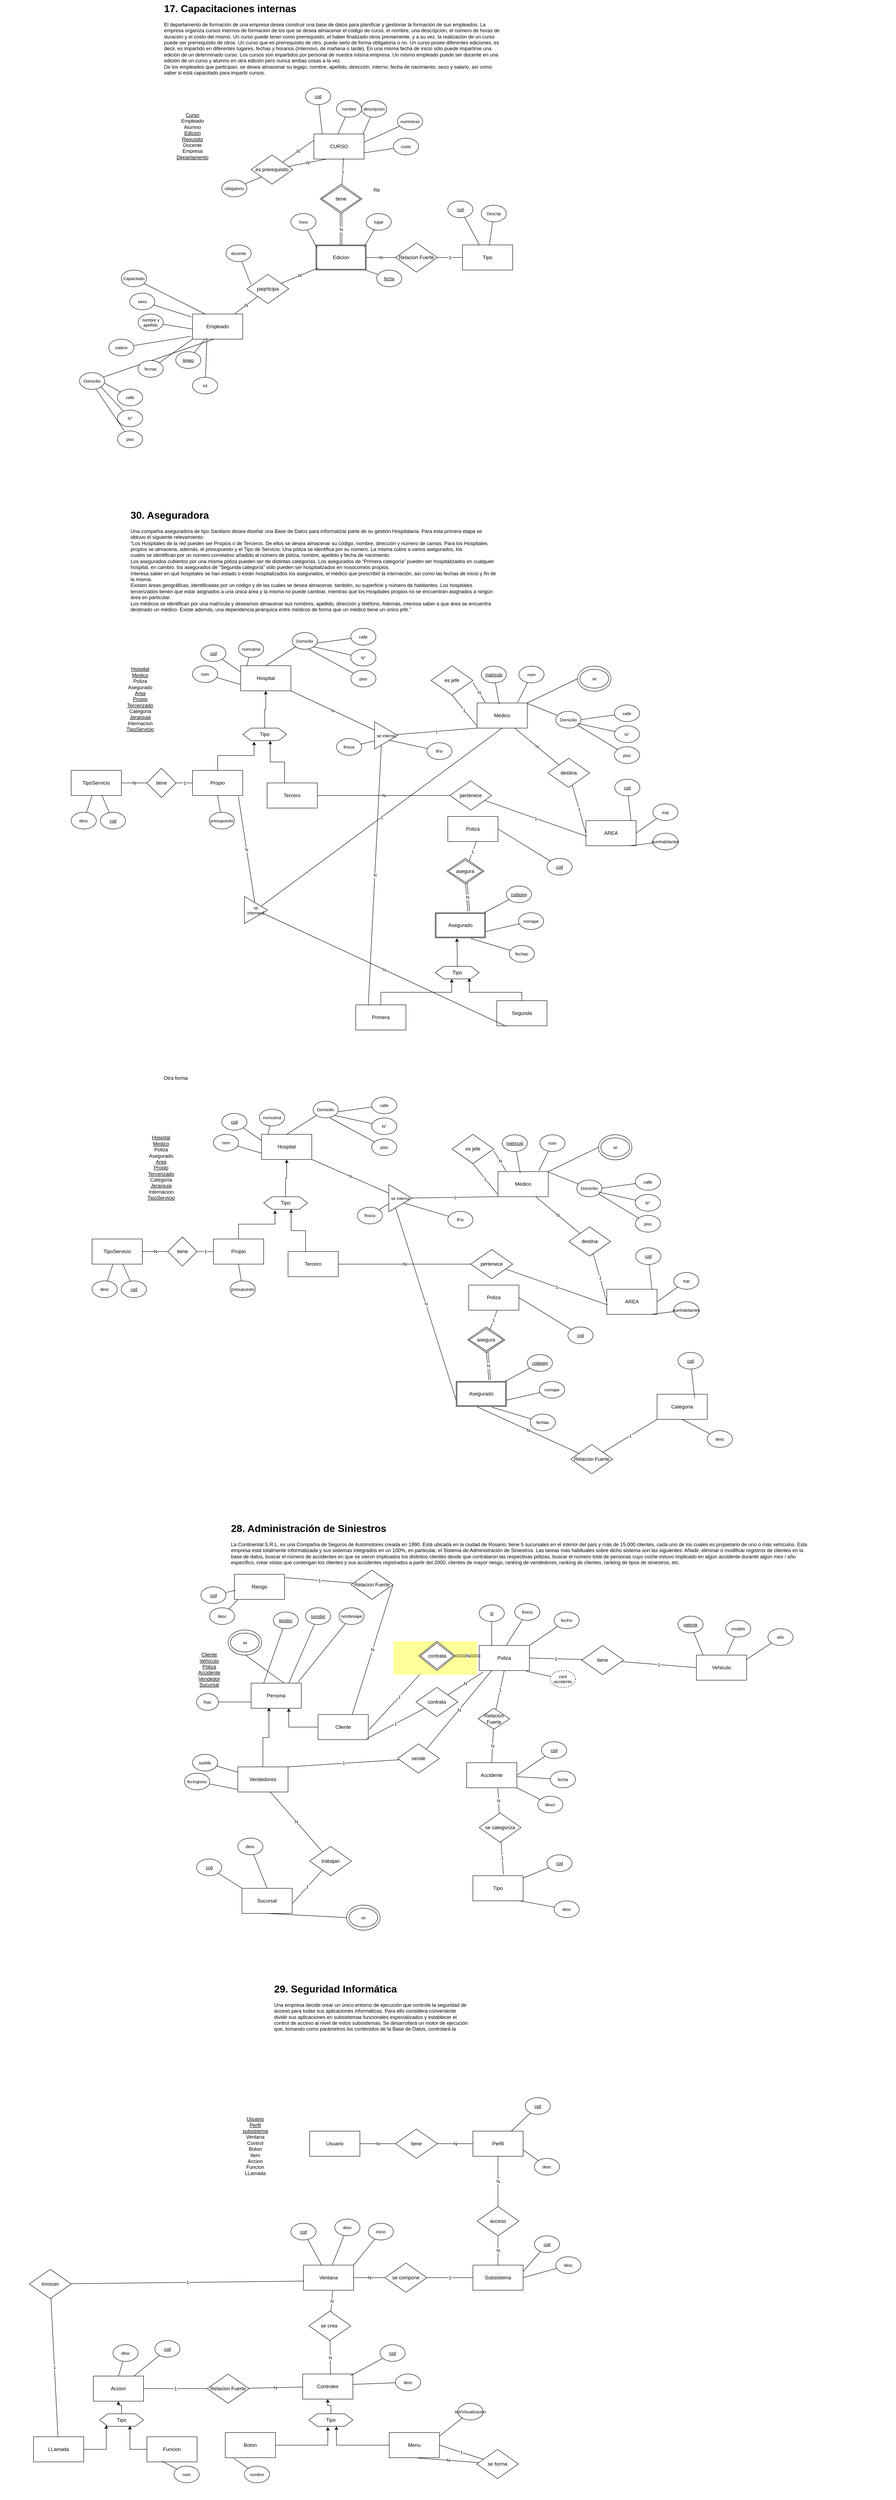<mxfile version="24.7.12">
  <diagram name="Página-1" id="_tF7a3fLBFalYKx0DT6A">
    <mxGraphModel grid="1" page="1" gridSize="10" guides="1" tooltips="1" connect="1" arrows="1" fold="1" pageScale="1" pageWidth="827" pageHeight="1169" math="0" shadow="0">
      <root>
        <mxCell id="0" />
        <mxCell id="1" parent="0" />
        <mxCell id="kdXGUCFh2DmfSj71KqgU-1" value="&lt;h1 style=&quot;margin-top: 0px;&quot;&gt;17. Capacitaciones internas&lt;/h1&gt;&lt;p&gt;El departamento de formación de una empresa desea construir una base de datos para planificar y gestionar la formación de sus empleados.&amp;nbsp;La empresa organiza cursos internos de formación de los que se desea almacenar el&amp;nbsp;código de curso, el nombre, una descripción, el número de horas de duración y el&amp;nbsp;costo del mismo.&amp;nbsp;Un curso puede tener como prerrequisito, el haber finalizado otros previamente, y a su&amp;nbsp;vez, la realización de un curso puede ser prerrequisito de otros. Un curso que es&amp;nbsp;prerrequisito de otro, puede serlo de forma obligatoria o no.&amp;nbsp;Un curso posee diferentes ediciones, es decir, es impartido en diferentes lugares,&amp;nbsp;fechas y horarios (Intensivo, de mañana o tarde). En una misma fecha de inicio sólo&amp;nbsp;puede impartirse una edición de un determinado curso.&amp;nbsp;Los cursos son impartidos por personal de nuestra misma empresa. Un mismo&amp;nbsp;empleado puede ser docente en una edición de un curso y alumno en otra edición pero nunca ambas cosas a la vez.&lt;br&gt;De los empleados que participan, se desea almacenar su legajo, nombre, apellido, dirección, interno, fecha de nacimiento, sexo y salario, así como saber si está&amp;nbsp;capacitado para impartir cursos.&amp;nbsp;&lt;/p&gt;" style="text;html=1;whiteSpace=wrap;overflow=hidden;rounded=0;" vertex="1" parent="1">
          <mxGeometry width="810" height="210" as="geometry" />
        </mxCell>
        <mxCell id="kdXGUCFh2DmfSj71KqgU-2" value="&lt;u&gt;Curso&lt;/u&gt;&lt;div&gt;Empleado&lt;/div&gt;&lt;div&gt;Alumno&lt;/div&gt;&lt;div&gt;&lt;u&gt;Edicion&lt;/u&gt;&lt;/div&gt;&lt;div&gt;&lt;u&gt;Requisito&lt;/u&gt;&lt;/div&gt;&lt;div&gt;Docente&lt;/div&gt;&lt;div&gt;Empresa&lt;/div&gt;&lt;div&gt;&lt;u&gt;Departamento&lt;/u&gt;&lt;/div&gt;" style="text;html=1;align=center;verticalAlign=middle;whiteSpace=wrap;rounded=0;" vertex="1" parent="1">
          <mxGeometry x="30" y="220" width="80" height="210" as="geometry" />
        </mxCell>
        <mxCell id="kdXGUCFh2DmfSj71KqgU-3" value="CURSO" style="rounded=0;whiteSpace=wrap;html=1;" vertex="1" parent="1">
          <mxGeometry x="360" y="320" width="120" height="60" as="geometry" />
        </mxCell>
        <mxCell id="kdXGUCFh2DmfSj71KqgU-4" value="" style="group" connectable="0" vertex="1" parent="1">
          <mxGeometry x="340" y="210" width="60" height="80" as="geometry" />
        </mxCell>
        <mxCell id="kdXGUCFh2DmfSj71KqgU-5" value="&lt;u&gt;cod&lt;/u&gt;" style="ellipse;whiteSpace=wrap;html=1;fontSize=10;" vertex="1" parent="kdXGUCFh2DmfSj71KqgU-4">
          <mxGeometry width="60" height="40" as="geometry" />
        </mxCell>
        <mxCell id="kdXGUCFh2DmfSj71KqgU-6" value="" style="endArrow=none;html=1;exitX=0;exitY=0;exitDx=0;exitDy=0;rounded=0;" edge="1" parent="1" target="kdXGUCFh2DmfSj71KqgU-5">
          <mxGeometry width="50" height="50" relative="1" as="geometry">
            <mxPoint x="380" y="320" as="sourcePoint" />
            <mxPoint x="370" y="620" as="targetPoint" />
          </mxGeometry>
        </mxCell>
        <mxCell id="kdXGUCFh2DmfSj71KqgU-7" value="" style="group" connectable="0" vertex="1" parent="1">
          <mxGeometry x="414" y="240" width="60" height="80" as="geometry" />
        </mxCell>
        <mxCell id="kdXGUCFh2DmfSj71KqgU-8" value="nombre" style="ellipse;whiteSpace=wrap;html=1;fontSize=10;" vertex="1" parent="kdXGUCFh2DmfSj71KqgU-7">
          <mxGeometry width="60" height="40" as="geometry" />
        </mxCell>
        <mxCell id="kdXGUCFh2DmfSj71KqgU-9" value="" style="endArrow=none;html=1;rounded=0;" edge="1" parent="kdXGUCFh2DmfSj71KqgU-7" target="kdXGUCFh2DmfSj71KqgU-8">
          <mxGeometry width="50" height="50" relative="1" as="geometry">
            <mxPoint x="3.333" y="80" as="sourcePoint" />
            <mxPoint y="380" as="targetPoint" />
          </mxGeometry>
        </mxCell>
        <mxCell id="kdXGUCFh2DmfSj71KqgU-10" value="" style="group" connectable="0" vertex="1" parent="1">
          <mxGeometry x="474" y="240" width="60" height="80" as="geometry" />
        </mxCell>
        <mxCell id="kdXGUCFh2DmfSj71KqgU-11" value="descripcion" style="ellipse;whiteSpace=wrap;html=1;fontSize=10;" vertex="1" parent="kdXGUCFh2DmfSj71KqgU-10">
          <mxGeometry width="60" height="40" as="geometry" />
        </mxCell>
        <mxCell id="kdXGUCFh2DmfSj71KqgU-12" value="" style="endArrow=none;html=1;rounded=0;" edge="1" parent="kdXGUCFh2DmfSj71KqgU-10" target="kdXGUCFh2DmfSj71KqgU-11">
          <mxGeometry width="50" height="50" relative="1" as="geometry">
            <mxPoint x="3.333" y="80" as="sourcePoint" />
            <mxPoint y="380" as="targetPoint" />
          </mxGeometry>
        </mxCell>
        <mxCell id="kdXGUCFh2DmfSj71KqgU-13" value="" style="group" connectable="0" vertex="1" parent="1">
          <mxGeometry x="560" y="270" width="60" height="80" as="geometry" />
        </mxCell>
        <mxCell id="kdXGUCFh2DmfSj71KqgU-14" value="numHoras" style="ellipse;whiteSpace=wrap;html=1;fontSize=10;" vertex="1" parent="kdXGUCFh2DmfSj71KqgU-13">
          <mxGeometry width="60" height="40" as="geometry" />
        </mxCell>
        <mxCell id="kdXGUCFh2DmfSj71KqgU-15" value="" style="endArrow=none;html=1;rounded=0;exitX=1;exitY=0.333;exitDx=0;exitDy=0;exitPerimeter=0;" edge="1" parent="1" source="kdXGUCFh2DmfSj71KqgU-3" target="kdXGUCFh2DmfSj71KqgU-14">
          <mxGeometry width="50" height="50" relative="1" as="geometry">
            <mxPoint x="563.333" y="350" as="sourcePoint" />
            <mxPoint x="560" y="650" as="targetPoint" />
          </mxGeometry>
        </mxCell>
        <mxCell id="kdXGUCFh2DmfSj71KqgU-16" value="" style="group" connectable="0" vertex="1" parent="1">
          <mxGeometry x="550" y="330" width="60" height="80" as="geometry" />
        </mxCell>
        <mxCell id="kdXGUCFh2DmfSj71KqgU-17" value="costo" style="ellipse;whiteSpace=wrap;html=1;fontSize=10;" vertex="1" parent="kdXGUCFh2DmfSj71KqgU-16">
          <mxGeometry width="60" height="40" as="geometry" />
        </mxCell>
        <mxCell id="kdXGUCFh2DmfSj71KqgU-18" value="" style="endArrow=none;html=1;rounded=0;exitX=1;exitY=0.75;exitDx=0;exitDy=0;" edge="1" parent="1" source="kdXGUCFh2DmfSj71KqgU-3" target="kdXGUCFh2DmfSj71KqgU-17">
          <mxGeometry width="50" height="50" relative="1" as="geometry">
            <mxPoint x="553.333" y="410" as="sourcePoint" />
            <mxPoint x="550" y="710" as="targetPoint" />
          </mxGeometry>
        </mxCell>
        <mxCell id="kdXGUCFh2DmfSj71KqgU-19" value="" style="group" connectable="0" vertex="1" parent="1">
          <mxGeometry x="140" y="370" width="230" height="70" as="geometry" />
        </mxCell>
        <mxCell id="kdXGUCFh2DmfSj71KqgU-20" value="es prerequisito" style="rhombus;whiteSpace=wrap;html=1;" vertex="1" parent="kdXGUCFh2DmfSj71KqgU-19">
          <mxGeometry x="70" width="100" height="70" as="geometry" />
        </mxCell>
        <mxCell id="kdXGUCFh2DmfSj71KqgU-22" value="N" style="endArrow=none;html=1;rounded=0;exitX=0.25;exitY=1;exitDx=0;exitDy=0;" edge="1" parent="1" source="kdXGUCFh2DmfSj71KqgU-3" target="kdXGUCFh2DmfSj71KqgU-20">
          <mxGeometry width="50" height="50" relative="1" as="geometry">
            <mxPoint x="430" y="445" as="sourcePoint" />
            <mxPoint x="-80" y="290" as="targetPoint" />
          </mxGeometry>
        </mxCell>
        <mxCell id="kdXGUCFh2DmfSj71KqgU-21" value="N" style="endArrow=none;html=1;rounded=0;exitX=0;exitY=0.25;exitDx=0;exitDy=0;" edge="1" parent="1" source="kdXGUCFh2DmfSj71KqgU-3" target="kdXGUCFh2DmfSj71KqgU-20">
          <mxGeometry width="50" height="50" relative="1" as="geometry">
            <mxPoint x="200" y="445" as="sourcePoint" />
            <mxPoint x="-80" y="290" as="targetPoint" />
          </mxGeometry>
        </mxCell>
        <mxCell id="kdXGUCFh2DmfSj71KqgU-23" value="" style="group" connectable="0" vertex="1" parent="1">
          <mxGeometry x="130" y="450" width="60" height="80" as="geometry" />
        </mxCell>
        <mxCell id="kdXGUCFh2DmfSj71KqgU-24" value="obligatorio" style="ellipse;whiteSpace=wrap;html=1;fontSize=10;" vertex="1" parent="kdXGUCFh2DmfSj71KqgU-23">
          <mxGeometry x="10" y="-20" width="60" height="40" as="geometry" />
        </mxCell>
        <mxCell id="kdXGUCFh2DmfSj71KqgU-25" value="" style="endArrow=none;html=1;rounded=0;exitX=0;exitY=1;exitDx=0;exitDy=0;" edge="1" parent="1" source="kdXGUCFh2DmfSj71KqgU-20" target="kdXGUCFh2DmfSj71KqgU-24">
          <mxGeometry width="50" height="50" relative="1" as="geometry">
            <mxPoint x="133.333" y="530" as="sourcePoint" />
            <mxPoint x="130" y="830" as="targetPoint" />
          </mxGeometry>
        </mxCell>
        <mxCell id="kdXGUCFh2DmfSj71KqgU-26" value="Edicion" style="shape=ext;double=1;rounded=0;whiteSpace=wrap;html=1;shadow=0;sketch=0;" vertex="1" parent="1">
          <mxGeometry x="365" y="585" width="120" height="60" as="geometry" />
        </mxCell>
        <mxCell id="kdXGUCFh2DmfSj71KqgU-27" value="" style="group" connectable="0" vertex="1" parent="1">
          <mxGeometry x="305" y="440.0" width="410" height="210.0" as="geometry" />
        </mxCell>
        <mxCell id="kdXGUCFh2DmfSj71KqgU-28" value="Re" style="group" connectable="0" vertex="1" parent="kdXGUCFh2DmfSj71KqgU-27">
          <mxGeometry width="410" height="210.0" as="geometry" />
        </mxCell>
        <mxCell id="kdXGUCFh2DmfSj71KqgU-29" value="tiene" style="rhombus;whiteSpace=wrap;html=1;shadow=0;rounded=0;sketch=0;perimeterSpacing=0;double=1;" vertex="1" parent="kdXGUCFh2DmfSj71KqgU-28">
          <mxGeometry x="70" width="100" height="70" as="geometry" />
        </mxCell>
        <mxCell id="kdXGUCFh2DmfSj71KqgU-32" value="" style="group" connectable="0" vertex="1" parent="kdXGUCFh2DmfSj71KqgU-28">
          <mxGeometry x="180" y="70.0" width="230" height="140" as="geometry" />
        </mxCell>
        <mxCell id="kdXGUCFh2DmfSj71KqgU-33" value="lugar" style="ellipse;whiteSpace=wrap;html=1;fontSize=10;" vertex="1" parent="kdXGUCFh2DmfSj71KqgU-32">
          <mxGeometry width="60" height="40" as="geometry" />
        </mxCell>
        <mxCell id="kdXGUCFh2DmfSj71KqgU-34" value="" style="endArrow=none;html=1;rounded=0;" edge="1" parent="kdXGUCFh2DmfSj71KqgU-32" target="kdXGUCFh2DmfSj71KqgU-33">
          <mxGeometry width="50" height="50" relative="1" as="geometry">
            <mxPoint x="-5" y="80" as="sourcePoint" />
            <mxPoint y="380" as="targetPoint" />
          </mxGeometry>
        </mxCell>
        <mxCell id="kdXGUCFh2DmfSj71KqgU-55" value="" style="group" connectable="0" vertex="1" parent="kdXGUCFh2DmfSj71KqgU-32">
          <mxGeometry y="70" width="230" height="70" as="geometry" />
        </mxCell>
        <mxCell id="kdXGUCFh2DmfSj71KqgU-56" value="Relacion Fuerte" style="rhombus;whiteSpace=wrap;html=1;" vertex="1" parent="kdXGUCFh2DmfSj71KqgU-55">
          <mxGeometry x="70" width="100" height="70" as="geometry" />
        </mxCell>
        <mxCell id="kdXGUCFh2DmfSj71KqgU-57" value="N" style="endArrow=none;html=1;rounded=0;" edge="1" parent="kdXGUCFh2DmfSj71KqgU-55" target="kdXGUCFh2DmfSj71KqgU-56">
          <mxGeometry width="50" height="50" relative="1" as="geometry">
            <mxPoint y="35" as="sourcePoint" />
            <mxPoint x="-280" y="-120" as="targetPoint" />
          </mxGeometry>
        </mxCell>
        <mxCell id="kdXGUCFh2DmfSj71KqgU-58" value="1" style="endArrow=none;html=1;rounded=0;" edge="1" parent="kdXGUCFh2DmfSj71KqgU-55" target="kdXGUCFh2DmfSj71KqgU-56">
          <mxGeometry width="50" height="50" relative="1" as="geometry">
            <mxPoint x="230" y="35" as="sourcePoint" />
            <mxPoint x="-280" y="-120" as="targetPoint" />
          </mxGeometry>
        </mxCell>
        <mxCell id="kdXGUCFh2DmfSj71KqgU-31" value="N" style="endArrow=none;html=1;shape=link;rounded=0;" edge="1" parent="1" source="kdXGUCFh2DmfSj71KqgU-26" target="kdXGUCFh2DmfSj71KqgU-29">
          <mxGeometry width="50" height="50" relative="1" as="geometry">
            <mxPoint x="600" y="475.0" as="sourcePoint" />
            <mxPoint x="90" y="320.0" as="targetPoint" />
          </mxGeometry>
        </mxCell>
        <mxCell id="kdXGUCFh2DmfSj71KqgU-30" value="1" style="endArrow=none;html=1;rounded=0;exitX=0.59;exitY=0.96;exitDx=0;exitDy=0;exitPerimeter=0;" edge="1" parent="1" source="kdXGUCFh2DmfSj71KqgU-3" target="kdXGUCFh2DmfSj71KqgU-29">
          <mxGeometry width="50" height="50" relative="1" as="geometry">
            <mxPoint x="350" y="475.0" as="sourcePoint" />
            <mxPoint x="60" y="320.0" as="targetPoint" />
          </mxGeometry>
        </mxCell>
        <mxCell id="kdXGUCFh2DmfSj71KqgU-35" value="" style="group" connectable="0" vertex="1" parent="1">
          <mxGeometry x="510" y="645" width="60" height="80" as="geometry" />
        </mxCell>
        <mxCell id="kdXGUCFh2DmfSj71KqgU-36" value="&lt;u&gt;fecha&lt;/u&gt;" style="ellipse;whiteSpace=wrap;html=1;fontSize=10;" vertex="1" parent="kdXGUCFh2DmfSj71KqgU-35">
          <mxGeometry width="60" height="40" as="geometry" />
        </mxCell>
        <mxCell id="kdXGUCFh2DmfSj71KqgU-37" value="" style="endArrow=none;html=1;rounded=0;exitX=0.968;exitY=0.991;exitDx=0;exitDy=0;exitPerimeter=0;" edge="1" parent="1" source="kdXGUCFh2DmfSj71KqgU-26" target="kdXGUCFh2DmfSj71KqgU-36">
          <mxGeometry width="50" height="50" relative="1" as="geometry">
            <mxPoint x="513.333" y="725" as="sourcePoint" />
            <mxPoint x="510" y="1025" as="targetPoint" />
          </mxGeometry>
        </mxCell>
        <mxCell id="kdXGUCFh2DmfSj71KqgU-46" value="Tipo" style="rounded=0;whiteSpace=wrap;html=1;" vertex="1" parent="1">
          <mxGeometry x="715" y="585" width="120" height="60" as="geometry" />
        </mxCell>
        <mxCell id="kdXGUCFh2DmfSj71KqgU-47" value="" style="group" connectable="0" vertex="1" parent="1">
          <mxGeometry x="680" y="480" width="60" height="80" as="geometry" />
        </mxCell>
        <mxCell id="kdXGUCFh2DmfSj71KqgU-48" value="&lt;u&gt;cod&lt;/u&gt;" style="ellipse;whiteSpace=wrap;html=1;fontSize=10;" vertex="1" parent="kdXGUCFh2DmfSj71KqgU-47">
          <mxGeometry width="60" height="40" as="geometry" />
        </mxCell>
        <mxCell id="kdXGUCFh2DmfSj71KqgU-49" value="" style="endArrow=none;html=1;exitX=0.34;exitY=0.003;exitDx=0;exitDy=0;rounded=0;exitPerimeter=0;" edge="1" parent="1" source="kdXGUCFh2DmfSj71KqgU-46" target="kdXGUCFh2DmfSj71KqgU-48">
          <mxGeometry width="50" height="50" relative="1" as="geometry">
            <mxPoint x="720" y="590" as="sourcePoint" />
            <mxPoint x="710" y="890" as="targetPoint" />
          </mxGeometry>
        </mxCell>
        <mxCell id="kdXGUCFh2DmfSj71KqgU-50" value="" style="group" connectable="0" vertex="1" parent="1">
          <mxGeometry x="760" y="490" width="60" height="80" as="geometry" />
        </mxCell>
        <mxCell id="kdXGUCFh2DmfSj71KqgU-51" value="Descrip" style="ellipse;whiteSpace=wrap;html=1;fontSize=10;" vertex="1" parent="kdXGUCFh2DmfSj71KqgU-50">
          <mxGeometry width="60" height="40" as="geometry" />
        </mxCell>
        <mxCell id="kdXGUCFh2DmfSj71KqgU-52" value="" style="endArrow=none;html=1;rounded=0;" edge="1" parent="1" source="kdXGUCFh2DmfSj71KqgU-46" target="kdXGUCFh2DmfSj71KqgU-51">
          <mxGeometry width="50" height="50" relative="1" as="geometry">
            <mxPoint x="763.333" y="570" as="sourcePoint" />
            <mxPoint x="760" y="870" as="targetPoint" />
          </mxGeometry>
        </mxCell>
        <mxCell id="kdXGUCFh2DmfSj71KqgU-62" value="" style="group" connectable="0" vertex="1" parent="1">
          <mxGeometry x="305" y="510" width="60" height="80" as="geometry" />
        </mxCell>
        <mxCell id="kdXGUCFh2DmfSj71KqgU-63" value="hora" style="ellipse;whiteSpace=wrap;html=1;fontSize=10;" vertex="1" parent="kdXGUCFh2DmfSj71KqgU-62">
          <mxGeometry width="60" height="40" as="geometry" />
        </mxCell>
        <mxCell id="kdXGUCFh2DmfSj71KqgU-64" value="" style="endArrow=none;html=1;rounded=0;exitX=0.02;exitY=0.129;exitDx=0;exitDy=0;exitPerimeter=0;" edge="1" parent="1" source="kdXGUCFh2DmfSj71KqgU-26" target="kdXGUCFh2DmfSj71KqgU-63">
          <mxGeometry width="50" height="50" relative="1" as="geometry">
            <mxPoint x="308.333" y="590" as="sourcePoint" />
            <mxPoint x="305" y="890" as="targetPoint" />
          </mxGeometry>
        </mxCell>
        <mxCell id="kdXGUCFh2DmfSj71KqgU-65" value="Empleado" style="rounded=0;whiteSpace=wrap;html=1;" vertex="1" parent="1">
          <mxGeometry x="70" y="750" width="120" height="60" as="geometry" />
        </mxCell>
        <mxCell id="kdXGUCFh2DmfSj71KqgU-66" value="" style="group" connectable="0" vertex="1" parent="1">
          <mxGeometry x="30" y="840" width="100" height="141" as="geometry" />
        </mxCell>
        <mxCell id="kdXGUCFh2DmfSj71KqgU-67" value="&lt;u&gt;legajo&lt;/u&gt;" style="ellipse;whiteSpace=wrap;html=1;fontSize=10;" vertex="1" parent="kdXGUCFh2DmfSj71KqgU-66">
          <mxGeometry width="60" height="40" as="geometry" />
        </mxCell>
        <mxCell id="kdXGUCFh2DmfSj71KqgU-93" value="" style="group" connectable="0" vertex="1" parent="kdXGUCFh2DmfSj71KqgU-66">
          <mxGeometry x="40" y="61" width="60" height="80" as="geometry" />
        </mxCell>
        <mxCell id="kdXGUCFh2DmfSj71KqgU-94" value="int" style="ellipse;whiteSpace=wrap;html=1;fontSize=10;" vertex="1" parent="kdXGUCFh2DmfSj71KqgU-93">
          <mxGeometry width="60" height="40" as="geometry" />
        </mxCell>
        <mxCell id="kdXGUCFh2DmfSj71KqgU-68" value="" style="endArrow=none;html=1;exitX=0.25;exitY=1;exitDx=0;exitDy=0;rounded=0;" edge="1" parent="1" source="kdXGUCFh2DmfSj71KqgU-65" target="kdXGUCFh2DmfSj71KqgU-67">
          <mxGeometry width="50" height="50" relative="1" as="geometry">
            <mxPoint x="70" y="950" as="sourcePoint" />
            <mxPoint x="60" y="1250" as="targetPoint" />
          </mxGeometry>
        </mxCell>
        <mxCell id="kdXGUCFh2DmfSj71KqgU-69" value="" style="group" connectable="0" vertex="1" parent="1">
          <mxGeometry x="-60" y="750" width="60" height="80" as="geometry" />
        </mxCell>
        <mxCell id="kdXGUCFh2DmfSj71KqgU-70" value="nombre y apellido" style="ellipse;whiteSpace=wrap;html=1;fontSize=10;" vertex="1" parent="kdXGUCFh2DmfSj71KqgU-69">
          <mxGeometry width="60" height="40" as="geometry" />
        </mxCell>
        <mxCell id="kdXGUCFh2DmfSj71KqgU-71" value="" style="endArrow=none;html=1;rounded=0;exitX=0;exitY=0.598;exitDx=0;exitDy=0;exitPerimeter=0;" edge="1" parent="1" source="kdXGUCFh2DmfSj71KqgU-65" target="kdXGUCFh2DmfSj71KqgU-70">
          <mxGeometry width="50" height="50" relative="1" as="geometry">
            <mxPoint x="-56.667" y="830" as="sourcePoint" />
            <mxPoint x="-60" y="1130" as="targetPoint" />
          </mxGeometry>
        </mxCell>
        <mxCell id="kdXGUCFh2DmfSj71KqgU-72" value="" style="group" connectable="0" vertex="1" parent="1">
          <mxGeometry x="-80" y="700" width="60" height="80" as="geometry" />
        </mxCell>
        <mxCell id="kdXGUCFh2DmfSj71KqgU-73" value="sexo" style="ellipse;whiteSpace=wrap;html=1;fontSize=10;" vertex="1" parent="kdXGUCFh2DmfSj71KqgU-72">
          <mxGeometry width="60" height="40" as="geometry" />
        </mxCell>
        <mxCell id="kdXGUCFh2DmfSj71KqgU-74" value="" style="endArrow=none;html=1;rounded=0;exitX=-0.023;exitY=0.115;exitDx=0;exitDy=0;exitPerimeter=0;" edge="1" parent="1" source="kdXGUCFh2DmfSj71KqgU-65" target="kdXGUCFh2DmfSj71KqgU-73">
          <mxGeometry width="50" height="50" relative="1" as="geometry">
            <mxPoint x="-76.667" y="780" as="sourcePoint" />
            <mxPoint x="-80" y="1080" as="targetPoint" />
          </mxGeometry>
        </mxCell>
        <mxCell id="kdXGUCFh2DmfSj71KqgU-75" value="" style="group" connectable="0" vertex="1" parent="1">
          <mxGeometry x="-130" y="810" width="60" height="80" as="geometry" />
        </mxCell>
        <mxCell id="kdXGUCFh2DmfSj71KqgU-76" value="salario" style="ellipse;whiteSpace=wrap;html=1;fontSize=10;" vertex="1" parent="kdXGUCFh2DmfSj71KqgU-75">
          <mxGeometry width="60" height="40" as="geometry" />
        </mxCell>
        <mxCell id="kdXGUCFh2DmfSj71KqgU-77" value="" style="endArrow=none;html=1;rounded=0;exitX=-0.023;exitY=0.885;exitDx=0;exitDy=0;exitPerimeter=0;" edge="1" parent="1" source="kdXGUCFh2DmfSj71KqgU-65" target="kdXGUCFh2DmfSj71KqgU-76">
          <mxGeometry width="50" height="50" relative="1" as="geometry">
            <mxPoint x="-126.667" y="890" as="sourcePoint" />
            <mxPoint x="-130" y="1190" as="targetPoint" />
          </mxGeometry>
        </mxCell>
        <mxCell id="kdXGUCFh2DmfSj71KqgU-78" value="" style="group" connectable="0" vertex="1" parent="1">
          <mxGeometry x="-200.0" y="890.0" width="60" height="80" as="geometry" />
        </mxCell>
        <mxCell id="kdXGUCFh2DmfSj71KqgU-79" value="Domicilio" style="ellipse;whiteSpace=wrap;html=1;fontSize=10;" vertex="1" parent="kdXGUCFh2DmfSj71KqgU-78">
          <mxGeometry width="60" height="40" as="geometry" />
        </mxCell>
        <mxCell id="kdXGUCFh2DmfSj71KqgU-80" value="" style="endArrow=none;html=1;exitX=0.598;exitY=0.987;exitDx=0;exitDy=0;exitPerimeter=0;rounded=0;" edge="1" parent="1" target="kdXGUCFh2DmfSj71KqgU-79">
          <mxGeometry width="50" height="50" relative="1" as="geometry">
            <mxPoint x="121" y="810" as="sourcePoint" />
            <mxPoint x="189.24" y="1280.78" as="targetPoint" />
          </mxGeometry>
        </mxCell>
        <mxCell id="kdXGUCFh2DmfSj71KqgU-83" value="" style="endArrow=none;html=1;exitX=1.001;exitY=0.628;exitDx=0;exitDy=0;exitPerimeter=0;rounded=0;" edge="1" parent="1" source="kdXGUCFh2DmfSj71KqgU-79" target="kdXGUCFh2DmfSj71KqgU-82">
          <mxGeometry width="50" height="50" relative="1" as="geometry">
            <mxPoint x="-56.667" y="960.0" as="sourcePoint" />
            <mxPoint x="-60.0" y="1260.0" as="targetPoint" />
          </mxGeometry>
        </mxCell>
        <mxCell id="kdXGUCFh2DmfSj71KqgU-84" value="" style="group" connectable="0" vertex="1" parent="1">
          <mxGeometry x="-60.0" y="930.0" width="60" height="130" as="geometry" />
        </mxCell>
        <mxCell id="kdXGUCFh2DmfSj71KqgU-86" value="" style="group" connectable="0" vertex="1" parent="kdXGUCFh2DmfSj71KqgU-84">
          <mxGeometry y="50" width="60" height="80" as="geometry" />
        </mxCell>
        <mxCell id="kdXGUCFh2DmfSj71KqgU-88" value="" style="endArrow=none;html=1;rounded=0;" edge="1" parent="kdXGUCFh2DmfSj71KqgU-86" target="kdXGUCFh2DmfSj71KqgU-87">
          <mxGeometry width="50" height="50" relative="1" as="geometry">
            <mxPoint x="-100" y="-50" as="sourcePoint" />
            <mxPoint y="380" as="targetPoint" />
          </mxGeometry>
        </mxCell>
        <mxCell id="kdXGUCFh2DmfSj71KqgU-89" value="" style="endArrow=none;html=1;exitX=1;exitY=1;exitDx=0;exitDy=0;rounded=0;" edge="1" parent="1" source="kdXGUCFh2DmfSj71KqgU-79" target="kdXGUCFh2DmfSj71KqgU-85">
          <mxGeometry width="50" height="50" relative="1" as="geometry">
            <mxPoint x="-56.667" y="1010.0" as="sourcePoint" />
            <mxPoint x="-60.0" y="1310.0" as="targetPoint" />
          </mxGeometry>
        </mxCell>
        <mxCell id="kdXGUCFh2DmfSj71KqgU-81" value="" style="group" connectable="0" vertex="1" parent="1">
          <mxGeometry x="-109.24" y="929.22" width="60" height="80" as="geometry" />
        </mxCell>
        <mxCell id="kdXGUCFh2DmfSj71KqgU-82" value="calle" style="ellipse;whiteSpace=wrap;html=1;fontSize=10;" vertex="1" parent="kdXGUCFh2DmfSj71KqgU-81">
          <mxGeometry width="60" height="40" as="geometry" />
        </mxCell>
        <mxCell id="kdXGUCFh2DmfSj71KqgU-85" value="N°" style="ellipse;whiteSpace=wrap;html=1;fontSize=10;" vertex="1" parent="1">
          <mxGeometry x="-109.24" y="979.22" width="60" height="40" as="geometry" />
        </mxCell>
        <mxCell id="kdXGUCFh2DmfSj71KqgU-87" value="piso" style="ellipse;whiteSpace=wrap;html=1;fontSize=10;" vertex="1" parent="1">
          <mxGeometry x="-109.24" y="1029.22" width="60" height="40" as="geometry" />
        </mxCell>
        <mxCell id="kdXGUCFh2DmfSj71KqgU-90" value="" style="group" connectable="0" vertex="1" parent="1">
          <mxGeometry x="-60" y="861" width="60" height="80" as="geometry" />
        </mxCell>
        <mxCell id="kdXGUCFh2DmfSj71KqgU-91" value="fecnac" style="ellipse;whiteSpace=wrap;html=1;fontSize=10;" vertex="1" parent="kdXGUCFh2DmfSj71KqgU-90">
          <mxGeometry width="60" height="40" as="geometry" />
        </mxCell>
        <mxCell id="kdXGUCFh2DmfSj71KqgU-92" value="" style="endArrow=none;html=1;rounded=0;exitX=0;exitY=1;exitDx=0;exitDy=0;" edge="1" parent="1" source="kdXGUCFh2DmfSj71KqgU-65" target="kdXGUCFh2DmfSj71KqgU-91">
          <mxGeometry width="50" height="50" relative="1" as="geometry">
            <mxPoint x="-56.667" y="941" as="sourcePoint" />
            <mxPoint x="-60" y="1241" as="targetPoint" />
          </mxGeometry>
        </mxCell>
        <mxCell id="kdXGUCFh2DmfSj71KqgU-95" value="" style="endArrow=none;html=1;rounded=0;exitX=0.288;exitY=0.966;exitDx=0;exitDy=0;exitPerimeter=0;" edge="1" parent="1" source="kdXGUCFh2DmfSj71KqgU-65" target="kdXGUCFh2DmfSj71KqgU-94">
          <mxGeometry width="50" height="50" relative="1" as="geometry">
            <mxPoint x="73.333" y="981" as="sourcePoint" />
            <mxPoint x="70" y="1281" as="targetPoint" />
          </mxGeometry>
        </mxCell>
        <mxCell id="kdXGUCFh2DmfSj71KqgU-96" value="" style="group" connectable="0" vertex="1" parent="1">
          <mxGeometry x="-100" y="645" width="60" height="80" as="geometry" />
        </mxCell>
        <mxCell id="kdXGUCFh2DmfSj71KqgU-97" value="Capacitado" style="ellipse;whiteSpace=wrap;html=1;fontSize=10;" vertex="1" parent="kdXGUCFh2DmfSj71KqgU-96">
          <mxGeometry width="60" height="40" as="geometry" />
        </mxCell>
        <mxCell id="kdXGUCFh2DmfSj71KqgU-98" value="" style="endArrow=none;html=1;rounded=0;exitX=0.25;exitY=0;exitDx=0;exitDy=0;" edge="1" parent="1" source="kdXGUCFh2DmfSj71KqgU-65" target="kdXGUCFh2DmfSj71KqgU-97">
          <mxGeometry width="50" height="50" relative="1" as="geometry">
            <mxPoint x="-96.667" y="725" as="sourcePoint" />
            <mxPoint x="-100" y="1025" as="targetPoint" />
          </mxGeometry>
        </mxCell>
        <mxCell id="kdXGUCFh2DmfSj71KqgU-111" value="" style="group" connectable="0" vertex="1" parent="1">
          <mxGeometry x="130" y="655" width="230" height="70" as="geometry" />
        </mxCell>
        <mxCell id="kdXGUCFh2DmfSj71KqgU-112" value="paqrticipa" style="rhombus;whiteSpace=wrap;html=1;" vertex="1" parent="kdXGUCFh2DmfSj71KqgU-111">
          <mxGeometry x="70" width="100" height="70" as="geometry" />
        </mxCell>
        <mxCell id="kdXGUCFh2DmfSj71KqgU-114" value="N" style="endArrow=none;html=1;rounded=0;exitX=0.042;exitY=0.917;exitDx=0;exitDy=0;exitPerimeter=0;" edge="1" parent="1" source="kdXGUCFh2DmfSj71KqgU-26" target="kdXGUCFh2DmfSj71KqgU-112">
          <mxGeometry width="50" height="50" relative="1" as="geometry">
            <mxPoint x="360" y="690" as="sourcePoint" />
            <mxPoint x="-150" y="535" as="targetPoint" />
          </mxGeometry>
        </mxCell>
        <mxCell id="kdXGUCFh2DmfSj71KqgU-113" value="N" style="endArrow=none;html=1;rounded=0;" edge="1" parent="1" source="kdXGUCFh2DmfSj71KqgU-65" target="kdXGUCFh2DmfSj71KqgU-112">
          <mxGeometry width="50" height="50" relative="1" as="geometry">
            <mxPoint x="130" y="690" as="sourcePoint" />
            <mxPoint x="-150" y="535" as="targetPoint" />
          </mxGeometry>
        </mxCell>
        <mxCell id="kdXGUCFh2DmfSj71KqgU-115" value="" style="group" connectable="0" vertex="1" parent="1">
          <mxGeometry x="150" y="585" width="60" height="80" as="geometry" />
        </mxCell>
        <mxCell id="kdXGUCFh2DmfSj71KqgU-116" value="docente" style="ellipse;whiteSpace=wrap;html=1;fontSize=10;" vertex="1" parent="kdXGUCFh2DmfSj71KqgU-115">
          <mxGeometry width="60" height="40" as="geometry" />
        </mxCell>
        <mxCell id="kdXGUCFh2DmfSj71KqgU-117" value="" style="endArrow=none;html=1;rounded=0;" edge="1" parent="kdXGUCFh2DmfSj71KqgU-115" target="kdXGUCFh2DmfSj71KqgU-116">
          <mxGeometry width="50" height="50" relative="1" as="geometry">
            <mxPoint x="60" y="95" as="sourcePoint" />
            <mxPoint y="380" as="targetPoint" />
          </mxGeometry>
        </mxCell>
        <mxCell id="kdXGUCFh2DmfSj71KqgU-118" value="&lt;h1 style=&quot;margin-top: 0px;&quot;&gt;30. Aseguradora&amp;nbsp;&lt;/h1&gt;&lt;p&gt;Una compañía aseguradora de tipo Sanitario desea diseñar una Base de Datos para informatizar parte de su gestión Hospitalaria. Para esta primera etapa se obtuvo el&amp;nbsp;siguiente relevamiento:&lt;br&gt;“Los Hospitales de la red pueden ser Propios o de Terceros. De ellos se desea&amp;nbsp;almacenar su código, nombre, dirección y número de camas. Para los Hospitales&lt;br&gt;propios se almacena, además, el presupuesto y el Tipo de Servicio.&amp;nbsp;Una póliza se identifica por su número. La misma cubre a varios asegurados, los&lt;br&gt;cuales se identifican por un número correlativo añadido al número de póliza, nombre, apellido y fecha de nacimiento.&lt;br&gt;Los asegurados cubiertos por una misma póliza pueden ser de distintas categorías.&amp;nbsp;Los asegurados de “Primera categoría” pueden ser hospitalizados en cualquier&lt;br&gt;hospital, en cambio, los asegurados de “Segunda categoría” sólo pueden ser&amp;nbsp;hospitalizados en nosocomios propios.&lt;br&gt;Interesa saber en qué hospitales se han estado o están hospitalizados los asegurados,&amp;nbsp;el médico que prescribió la internación, así como las fechas de inicio y fin de la misma.&lt;br&gt;Existen áreas geográficas, identificadas por un código y de las cuales se desea&amp;nbsp;almacenar, también, su superficie y número de habitantes. Los hospitales&lt;br&gt;tercerizados tienen que estar asignados a una única área y la misma no puede&amp;nbsp;cambiar, mientras que los Hospitales propios no se encuentran asignados a ningún&lt;br&gt;área en particular.&lt;br&gt;Los médicos se identifican por una matrícula y deseamos almacenar sus nombres,&amp;nbsp;apellido, dirección y teléfono. Además, interesa saber a que área se encuentra&lt;br&gt;destinado un médico. Existe además, una dependencia jerárquica entre médicos de&amp;nbsp;forma que un médico tiene un único jefe.”&lt;/p&gt;" style="text;html=1;whiteSpace=wrap;overflow=hidden;rounded=0;" vertex="1" parent="1">
          <mxGeometry x="-80" y="1210" width="880" height="270" as="geometry" />
        </mxCell>
        <mxCell id="kdXGUCFh2DmfSj71KqgU-119" value="&lt;u&gt;Hospital&lt;/u&gt;&lt;div&gt;&lt;u&gt;Medico&lt;/u&gt;&lt;/div&gt;&lt;div&gt;Poliza&lt;/div&gt;&lt;div&gt;Asegurado&lt;/div&gt;&lt;div&gt;&lt;u&gt;Area&lt;/u&gt;&lt;/div&gt;&lt;div&gt;&lt;u&gt;Propio&lt;/u&gt;&lt;/div&gt;&lt;div&gt;&lt;u&gt;Tercerizado&lt;/u&gt;&lt;/div&gt;&lt;div&gt;Categoria&lt;/div&gt;&lt;div&gt;&lt;u&gt;Jerarquia&lt;/u&gt;&lt;/div&gt;&lt;div&gt;Internacion&lt;/div&gt;&lt;div&gt;&lt;u&gt;TipoServicio&lt;/u&gt;&lt;/div&gt;" style="text;html=1;align=center;verticalAlign=middle;whiteSpace=wrap;rounded=0;" vertex="1" parent="1">
          <mxGeometry x="-100" y="1570" width="90" height="200" as="geometry" />
        </mxCell>
        <mxCell id="kdXGUCFh2DmfSj71KqgU-120" value="Hospital" style="rounded=0;whiteSpace=wrap;html=1;" vertex="1" parent="1">
          <mxGeometry x="185" y="1590" width="120" height="60" as="geometry" />
        </mxCell>
        <mxCell id="kdXGUCFh2DmfSj71KqgU-121" value="Propio" style="rounded=0;whiteSpace=wrap;html=1;" vertex="1" parent="1">
          <mxGeometry x="70" y="1840" width="120" height="60" as="geometry" />
        </mxCell>
        <mxCell id="kdXGUCFh2DmfSj71KqgU-125" style="edgeStyle=orthogonalEdgeStyle;rounded=0;orthogonalLoop=1;jettySize=auto;html=1;entryX=0.625;entryY=1;entryDx=0;entryDy=0;exitX=0.5;exitY=0;exitDx=0;exitDy=0;" edge="1" parent="1" source="kdXGUCFh2DmfSj71KqgU-122" target="kdXGUCFh2DmfSj71KqgU-123">
          <mxGeometry relative="1" as="geometry">
            <Array as="points">
              <mxPoint x="290" y="1870" />
              <mxPoint x="290" y="1820" />
              <mxPoint x="256" y="1820" />
            </Array>
          </mxGeometry>
        </mxCell>
        <mxCell id="kdXGUCFh2DmfSj71KqgU-122" value="Tercero" style="rounded=0;whiteSpace=wrap;html=1;" vertex="1" parent="1">
          <mxGeometry x="248.24" y="1870" width="120" height="60" as="geometry" />
        </mxCell>
        <mxCell id="kdXGUCFh2DmfSj71KqgU-126" style="edgeStyle=orthogonalEdgeStyle;rounded=0;orthogonalLoop=1;jettySize=auto;html=1;entryX=0.5;entryY=1;entryDx=0;entryDy=0;" edge="1" parent="1" source="kdXGUCFh2DmfSj71KqgU-123" target="kdXGUCFh2DmfSj71KqgU-120">
          <mxGeometry relative="1" as="geometry" />
        </mxCell>
        <mxCell id="kdXGUCFh2DmfSj71KqgU-123" value="Tipo" style="shape=hexagon;perimeter=hexagonPerimeter2;whiteSpace=wrap;html=1;fixedSize=1;" vertex="1" parent="1">
          <mxGeometry x="190" y="1739" width="105" height="30" as="geometry" />
        </mxCell>
        <mxCell id="kdXGUCFh2DmfSj71KqgU-124" style="edgeStyle=orthogonalEdgeStyle;rounded=0;orthogonalLoop=1;jettySize=auto;html=1;entryX=0.259;entryY=1.078;entryDx=0;entryDy=0;entryPerimeter=0;" edge="1" parent="1" source="kdXGUCFh2DmfSj71KqgU-121" target="kdXGUCFh2DmfSj71KqgU-123">
          <mxGeometry relative="1" as="geometry" />
        </mxCell>
        <mxCell id="kdXGUCFh2DmfSj71KqgU-127" value="" style="group" connectable="0" vertex="1" parent="1">
          <mxGeometry x="90" y="1540" width="60" height="80" as="geometry" />
        </mxCell>
        <mxCell id="kdXGUCFh2DmfSj71KqgU-128" value="&lt;u&gt;cod&lt;/u&gt;" style="ellipse;whiteSpace=wrap;html=1;fontSize=10;" vertex="1" parent="kdXGUCFh2DmfSj71KqgU-127">
          <mxGeometry width="60" height="40" as="geometry" />
        </mxCell>
        <mxCell id="kdXGUCFh2DmfSj71KqgU-129" value="" style="endArrow=none;html=1;exitX=0;exitY=0.25;exitDx=0;exitDy=0;rounded=0;" edge="1" parent="1" source="kdXGUCFh2DmfSj71KqgU-120" target="kdXGUCFh2DmfSj71KqgU-128">
          <mxGeometry width="50" height="50" relative="1" as="geometry">
            <mxPoint x="130" y="1650" as="sourcePoint" />
            <mxPoint x="120" y="1950" as="targetPoint" />
          </mxGeometry>
        </mxCell>
        <mxCell id="kdXGUCFh2DmfSj71KqgU-130" value="" style="group" connectable="0" vertex="1" parent="1">
          <mxGeometry x="70" y="1590" width="60" height="80" as="geometry" />
        </mxCell>
        <mxCell id="kdXGUCFh2DmfSj71KqgU-131" value="nom" style="ellipse;whiteSpace=wrap;html=1;fontSize=10;" vertex="1" parent="kdXGUCFh2DmfSj71KqgU-130">
          <mxGeometry width="60" height="40" as="geometry" />
        </mxCell>
        <mxCell id="kdXGUCFh2DmfSj71KqgU-132" value="" style="endArrow=none;html=1;rounded=0;exitX=0;exitY=0.75;exitDx=0;exitDy=0;" edge="1" parent="1" source="kdXGUCFh2DmfSj71KqgU-120" target="kdXGUCFh2DmfSj71KqgU-131">
          <mxGeometry width="50" height="50" relative="1" as="geometry">
            <mxPoint x="73.333" y="1670" as="sourcePoint" />
            <mxPoint x="70" y="1970" as="targetPoint" />
          </mxGeometry>
        </mxCell>
        <mxCell id="kdXGUCFh2DmfSj71KqgU-133" value="" style="group" connectable="0" vertex="1" parent="1">
          <mxGeometry x="180" y="1530" width="60" height="80" as="geometry" />
        </mxCell>
        <mxCell id="kdXGUCFh2DmfSj71KqgU-134" value="numcama" style="ellipse;whiteSpace=wrap;html=1;fontSize=10;" vertex="1" parent="kdXGUCFh2DmfSj71KqgU-133">
          <mxGeometry width="60" height="40" as="geometry" />
        </mxCell>
        <mxCell id="kdXGUCFh2DmfSj71KqgU-135" value="" style="endArrow=none;html=1;rounded=0;" edge="1" parent="kdXGUCFh2DmfSj71KqgU-133" target="kdXGUCFh2DmfSj71KqgU-134">
          <mxGeometry width="50" height="50" relative="1" as="geometry">
            <mxPoint x="20" y="60" as="sourcePoint" />
            <mxPoint y="380" as="targetPoint" />
          </mxGeometry>
        </mxCell>
        <mxCell id="kdXGUCFh2DmfSj71KqgU-136" value="" style="group" connectable="0" vertex="1" parent="1">
          <mxGeometry x="308.24" y="1510.78" width="60" height="80" as="geometry" />
        </mxCell>
        <mxCell id="kdXGUCFh2DmfSj71KqgU-137" value="Domicilio" style="ellipse;whiteSpace=wrap;html=1;fontSize=10;" vertex="1" parent="kdXGUCFh2DmfSj71KqgU-136">
          <mxGeometry width="60" height="40" as="geometry" />
        </mxCell>
        <mxCell id="kdXGUCFh2DmfSj71KqgU-138" value="" style="endArrow=none;html=1;exitX=0.5;exitY=0;exitDx=0;exitDy=0;rounded=0;" edge="1" parent="1" source="kdXGUCFh2DmfSj71KqgU-120" target="kdXGUCFh2DmfSj71KqgU-137">
          <mxGeometry width="50" height="50" relative="1" as="geometry">
            <mxPoint x="240" y="1420" as="sourcePoint" />
            <mxPoint x="308.24" y="1890.78" as="targetPoint" />
          </mxGeometry>
        </mxCell>
        <mxCell id="kdXGUCFh2DmfSj71KqgU-139" value="" style="group" connectable="0" vertex="1" parent="1">
          <mxGeometry x="448.24" y="1500.78" width="60" height="80" as="geometry" />
        </mxCell>
        <mxCell id="kdXGUCFh2DmfSj71KqgU-140" value="calle" style="ellipse;whiteSpace=wrap;html=1;fontSize=10;" vertex="1" parent="kdXGUCFh2DmfSj71KqgU-139">
          <mxGeometry width="60" height="40" as="geometry" />
        </mxCell>
        <mxCell id="kdXGUCFh2DmfSj71KqgU-141" value="" style="endArrow=none;html=1;exitX=1.001;exitY=0.628;exitDx=0;exitDy=0;exitPerimeter=0;rounded=0;" edge="1" parent="1" source="kdXGUCFh2DmfSj71KqgU-137" target="kdXGUCFh2DmfSj71KqgU-140">
          <mxGeometry width="50" height="50" relative="1" as="geometry">
            <mxPoint x="451.573" y="1580.78" as="sourcePoint" />
            <mxPoint x="448.24" y="1880.78" as="targetPoint" />
          </mxGeometry>
        </mxCell>
        <mxCell id="kdXGUCFh2DmfSj71KqgU-142" value="" style="group" connectable="0" vertex="1" parent="1">
          <mxGeometry x="448.24" y="1550.78" width="60" height="130" as="geometry" />
        </mxCell>
        <mxCell id="kdXGUCFh2DmfSj71KqgU-143" value="N°" style="ellipse;whiteSpace=wrap;html=1;fontSize=10;" vertex="1" parent="kdXGUCFh2DmfSj71KqgU-142">
          <mxGeometry width="60" height="40" as="geometry" />
        </mxCell>
        <mxCell id="kdXGUCFh2DmfSj71KqgU-144" value="" style="group" connectable="0" vertex="1" parent="kdXGUCFh2DmfSj71KqgU-142">
          <mxGeometry y="50" width="60" height="80" as="geometry" />
        </mxCell>
        <mxCell id="kdXGUCFh2DmfSj71KqgU-145" value="piso" style="ellipse;whiteSpace=wrap;html=1;fontSize=10;" vertex="1" parent="kdXGUCFh2DmfSj71KqgU-144">
          <mxGeometry width="60" height="40" as="geometry" />
        </mxCell>
        <mxCell id="kdXGUCFh2DmfSj71KqgU-146" value="" style="endArrow=none;html=1;rounded=0;" edge="1" parent="kdXGUCFh2DmfSj71KqgU-144" target="kdXGUCFh2DmfSj71KqgU-145">
          <mxGeometry width="50" height="50" relative="1" as="geometry">
            <mxPoint x="-100" y="-50" as="sourcePoint" />
            <mxPoint y="380" as="targetPoint" />
          </mxGeometry>
        </mxCell>
        <mxCell id="kdXGUCFh2DmfSj71KqgU-147" value="" style="endArrow=none;html=1;exitX=1;exitY=1;exitDx=0;exitDy=0;rounded=0;" edge="1" parent="1" source="kdXGUCFh2DmfSj71KqgU-137" target="kdXGUCFh2DmfSj71KqgU-143">
          <mxGeometry width="50" height="50" relative="1" as="geometry">
            <mxPoint x="451.573" y="1630.78" as="sourcePoint" />
            <mxPoint x="448.24" y="1930.78" as="targetPoint" />
          </mxGeometry>
        </mxCell>
        <mxCell id="kdXGUCFh2DmfSj71KqgU-149" value="" style="group" connectable="0" vertex="1" parent="1">
          <mxGeometry x="110" y="1940" width="60" height="80" as="geometry" />
        </mxCell>
        <mxCell id="kdXGUCFh2DmfSj71KqgU-150" value="presupuesto" style="ellipse;whiteSpace=wrap;html=1;fontSize=10;" vertex="1" parent="kdXGUCFh2DmfSj71KqgU-149">
          <mxGeometry width="60" height="40" as="geometry" />
        </mxCell>
        <mxCell id="kdXGUCFh2DmfSj71KqgU-151" value="" style="endArrow=none;html=1;rounded=0;exitX=0.5;exitY=1;exitDx=0;exitDy=0;" edge="1" parent="1" source="kdXGUCFh2DmfSj71KqgU-121" target="kdXGUCFh2DmfSj71KqgU-150">
          <mxGeometry width="50" height="50" relative="1" as="geometry">
            <mxPoint x="133.333" y="2020" as="sourcePoint" />
            <mxPoint x="130" y="2320" as="targetPoint" />
          </mxGeometry>
        </mxCell>
        <mxCell id="kdXGUCFh2DmfSj71KqgU-152" value="TipoServicio" style="rounded=0;whiteSpace=wrap;html=1;" vertex="1" parent="1">
          <mxGeometry x="-220" y="1840" width="120" height="60" as="geometry" />
        </mxCell>
        <mxCell id="kdXGUCFh2DmfSj71KqgU-158" value="" style="group" connectable="0" vertex="1" parent="1">
          <mxGeometry x="-109.24" y="1835" width="230" height="70" as="geometry" />
        </mxCell>
        <mxCell id="kdXGUCFh2DmfSj71KqgU-159" value="tiene" style="rhombus;whiteSpace=wrap;html=1;" vertex="1" parent="kdXGUCFh2DmfSj71KqgU-158">
          <mxGeometry x="70" width="70" height="70" as="geometry" />
        </mxCell>
        <mxCell id="kdXGUCFh2DmfSj71KqgU-160" value="N" style="endArrow=none;html=1;rounded=0;" edge="1" parent="kdXGUCFh2DmfSj71KqgU-158" target="kdXGUCFh2DmfSj71KqgU-159">
          <mxGeometry width="50" height="50" relative="1" as="geometry">
            <mxPoint x="9.24" y="35" as="sourcePoint" />
            <mxPoint x="-280" y="-120" as="targetPoint" />
          </mxGeometry>
        </mxCell>
        <mxCell id="kdXGUCFh2DmfSj71KqgU-161" value="1" style="endArrow=none;html=1;rounded=0;" edge="1" parent="kdXGUCFh2DmfSj71KqgU-158" target="kdXGUCFh2DmfSj71KqgU-159">
          <mxGeometry width="50" height="50" relative="1" as="geometry">
            <mxPoint x="179.24" y="35" as="sourcePoint" />
            <mxPoint x="-280" y="-120" as="targetPoint" />
          </mxGeometry>
        </mxCell>
        <mxCell id="kdXGUCFh2DmfSj71KqgU-163" value="" style="group" connectable="0" vertex="1" parent="1">
          <mxGeometry x="-220" y="1940" width="60" height="80" as="geometry" />
        </mxCell>
        <mxCell id="kdXGUCFh2DmfSj71KqgU-164" value="desc" style="ellipse;whiteSpace=wrap;html=1;fontSize=10;" vertex="1" parent="kdXGUCFh2DmfSj71KqgU-163">
          <mxGeometry width="60" height="40" as="geometry" />
        </mxCell>
        <mxCell id="kdXGUCFh2DmfSj71KqgU-166" value="" style="group" connectable="0" vertex="1" parent="1">
          <mxGeometry x="-150" y="1940" width="60" height="80" as="geometry" />
        </mxCell>
        <mxCell id="kdXGUCFh2DmfSj71KqgU-167" value="&lt;u&gt;cod&lt;/u&gt;" style="ellipse;whiteSpace=wrap;html=1;fontSize=10;" vertex="1" parent="kdXGUCFh2DmfSj71KqgU-166">
          <mxGeometry width="60" height="40" as="geometry" />
        </mxCell>
        <mxCell id="kdXGUCFh2DmfSj71KqgU-168" value="" style="endArrow=none;html=1;rounded=0;" edge="1" parent="1" source="kdXGUCFh2DmfSj71KqgU-152" target="kdXGUCFh2DmfSj71KqgU-167">
          <mxGeometry width="50" height="50" relative="1" as="geometry">
            <mxPoint x="-110" y="2050" as="sourcePoint" />
            <mxPoint x="-120" y="2350" as="targetPoint" />
          </mxGeometry>
        </mxCell>
        <mxCell id="kdXGUCFh2DmfSj71KqgU-165" value="" style="endArrow=none;html=1;rounded=0;" edge="1" parent="1" source="kdXGUCFh2DmfSj71KqgU-152" target="kdXGUCFh2DmfSj71KqgU-164">
          <mxGeometry width="50" height="50" relative="1" as="geometry">
            <mxPoint x="-216.667" y="2020" as="sourcePoint" />
            <mxPoint x="-220" y="2320" as="targetPoint" />
          </mxGeometry>
        </mxCell>
        <mxCell id="kdXGUCFh2DmfSj71KqgU-169" value="Medico" style="rounded=0;whiteSpace=wrap;html=1;" vertex="1" parent="1">
          <mxGeometry x="750" y="1679" width="120" height="60" as="geometry" />
        </mxCell>
        <mxCell id="kdXGUCFh2DmfSj71KqgU-170" value="" style="group" connectable="0" vertex="1" parent="1">
          <mxGeometry x="760" y="1591" width="60" height="80" as="geometry" />
        </mxCell>
        <mxCell id="kdXGUCFh2DmfSj71KqgU-171" value="&lt;u&gt;matricula&lt;/u&gt;" style="ellipse;whiteSpace=wrap;html=1;fontSize=10;" vertex="1" parent="kdXGUCFh2DmfSj71KqgU-170">
          <mxGeometry width="60" height="40" as="geometry" />
        </mxCell>
        <mxCell id="kdXGUCFh2DmfSj71KqgU-172" value="" style="endArrow=none;html=1;exitX=0.442;exitY=0.056;exitDx=0;exitDy=0;rounded=0;exitPerimeter=0;" edge="1" parent="1" source="kdXGUCFh2DmfSj71KqgU-169" target="kdXGUCFh2DmfSj71KqgU-171">
          <mxGeometry width="50" height="50" relative="1" as="geometry">
            <mxPoint x="800" y="1701" as="sourcePoint" />
            <mxPoint x="790" y="2001" as="targetPoint" />
          </mxGeometry>
        </mxCell>
        <mxCell id="kdXGUCFh2DmfSj71KqgU-173" value="" style="group" connectable="0" vertex="1" parent="1">
          <mxGeometry x="850" y="1591" width="60" height="80" as="geometry" />
        </mxCell>
        <mxCell id="kdXGUCFh2DmfSj71KqgU-174" value="nom" style="ellipse;whiteSpace=wrap;html=1;fontSize=10;" vertex="1" parent="kdXGUCFh2DmfSj71KqgU-173">
          <mxGeometry width="60" height="40" as="geometry" />
        </mxCell>
        <mxCell id="kdXGUCFh2DmfSj71KqgU-175" value="" style="endArrow=none;html=1;rounded=0;exitX=0.81;exitY=-0.028;exitDx=0;exitDy=0;exitPerimeter=0;" edge="1" parent="1" source="kdXGUCFh2DmfSj71KqgU-169" target="kdXGUCFh2DmfSj71KqgU-174">
          <mxGeometry width="50" height="50" relative="1" as="geometry">
            <mxPoint x="853.333" y="1671" as="sourcePoint" />
            <mxPoint x="850" y="1971" as="targetPoint" />
          </mxGeometry>
        </mxCell>
        <mxCell id="kdXGUCFh2DmfSj71KqgU-176" value="" style="group" connectable="0" vertex="1" parent="1">
          <mxGeometry x="938.24" y="1770.78" width="60" height="80" as="geometry" />
        </mxCell>
        <mxCell id="kdXGUCFh2DmfSj71KqgU-178" value="" style="endArrow=none;html=1;exitX=0.598;exitY=0.987;exitDx=0;exitDy=0;exitPerimeter=0;rounded=0;" edge="1" parent="1" target="kdXGUCFh2DmfSj71KqgU-177">
          <mxGeometry width="50" height="50" relative="1" as="geometry">
            <mxPoint x="870" y="1680" as="sourcePoint" />
            <mxPoint x="938.24" y="2150.78" as="targetPoint" />
          </mxGeometry>
        </mxCell>
        <mxCell id="kdXGUCFh2DmfSj71KqgU-179" value="" style="group" connectable="0" vertex="1" parent="1">
          <mxGeometry x="1078.24" y="1683.5" width="60" height="80" as="geometry" />
        </mxCell>
        <mxCell id="kdXGUCFh2DmfSj71KqgU-180" value="calle" style="ellipse;whiteSpace=wrap;html=1;fontSize=10;" vertex="1" parent="kdXGUCFh2DmfSj71KqgU-179">
          <mxGeometry width="60" height="40" as="geometry" />
        </mxCell>
        <mxCell id="kdXGUCFh2DmfSj71KqgU-181" value="" style="endArrow=none;html=1;exitX=1.001;exitY=0.628;exitDx=0;exitDy=0;exitPerimeter=0;rounded=0;" edge="1" parent="1" target="kdXGUCFh2DmfSj71KqgU-180">
          <mxGeometry width="50" height="50" relative="1" as="geometry">
            <mxPoint x="998.3" y="1718.62" as="sourcePoint" />
            <mxPoint x="1078.24" y="2063.5" as="targetPoint" />
          </mxGeometry>
        </mxCell>
        <mxCell id="kdXGUCFh2DmfSj71KqgU-182" value="" style="group" connectable="0" vertex="1" parent="1">
          <mxGeometry x="1078.24" y="1810.78" width="60.76" height="130.22" as="geometry" />
        </mxCell>
        <mxCell id="kdXGUCFh2DmfSj71KqgU-183" value="N°" style="ellipse;whiteSpace=wrap;html=1;fontSize=10;" vertex="1" parent="kdXGUCFh2DmfSj71KqgU-182">
          <mxGeometry y="-77.28" width="60" height="40" as="geometry" />
        </mxCell>
        <mxCell id="kdXGUCFh2DmfSj71KqgU-184" value="" style="group" connectable="0" vertex="1" parent="kdXGUCFh2DmfSj71KqgU-182">
          <mxGeometry y="50" width="60.76" height="80.22" as="geometry" />
        </mxCell>
        <mxCell id="kdXGUCFh2DmfSj71KqgU-185" value="piso" style="ellipse;whiteSpace=wrap;html=1;fontSize=10;" vertex="1" parent="kdXGUCFh2DmfSj71KqgU-184">
          <mxGeometry y="-77.28" width="60" height="40" as="geometry" />
        </mxCell>
        <mxCell id="kdXGUCFh2DmfSj71KqgU-186" value="" style="endArrow=none;html=1;rounded=0;" edge="1" parent="kdXGUCFh2DmfSj71KqgU-184" source="kdXGUCFh2DmfSj71KqgU-177" target="kdXGUCFh2DmfSj71KqgU-185">
          <mxGeometry width="50" height="50" relative="1" as="geometry">
            <mxPoint x="-100" y="-127.28" as="sourcePoint" />
            <mxPoint y="302.72" as="targetPoint" />
          </mxGeometry>
        </mxCell>
        <mxCell id="kdXGUCFh2DmfSj71KqgU-177" value="Domicilio" style="ellipse;whiteSpace=wrap;html=1;fontSize=10;" vertex="1" parent="kdXGUCFh2DmfSj71KqgU-184">
          <mxGeometry x="-140" y="-161.78" width="60" height="40" as="geometry" />
        </mxCell>
        <mxCell id="kdXGUCFh2DmfSj71KqgU-198" value="" style="group" connectable="0" vertex="1" parent="kdXGUCFh2DmfSj71KqgU-184">
          <mxGeometry x="0.76" y="0.22" width="60" height="80" as="geometry" />
        </mxCell>
        <mxCell id="kdXGUCFh2DmfSj71KqgU-199" value="&lt;u&gt;cod&lt;/u&gt;" style="ellipse;whiteSpace=wrap;html=1;fontSize=10;" vertex="1" parent="kdXGUCFh2DmfSj71KqgU-198">
          <mxGeometry width="60" height="40" as="geometry" />
        </mxCell>
        <mxCell id="kdXGUCFh2DmfSj71KqgU-200" value="" style="endArrow=none;html=1;exitX=0;exitY=0;exitDx=0;exitDy=0;rounded=0;" edge="1" parent="kdXGUCFh2DmfSj71KqgU-184" target="kdXGUCFh2DmfSj71KqgU-199">
          <mxGeometry width="50" height="50" relative="1" as="geometry">
            <mxPoint x="40.76" y="110.22" as="sourcePoint" />
            <mxPoint x="30.76" y="410.22" as="targetPoint" />
          </mxGeometry>
        </mxCell>
        <mxCell id="kdXGUCFh2DmfSj71KqgU-187" value="" style="endArrow=none;html=1;exitX=1;exitY=1;exitDx=0;exitDy=0;rounded=0;" edge="1" parent="1" target="kdXGUCFh2DmfSj71KqgU-183">
          <mxGeometry width="50" height="50" relative="1" as="geometry">
            <mxPoint x="989.453" y="1727.642" as="sourcePoint" />
            <mxPoint x="1078.24" y="2113.5" as="targetPoint" />
          </mxGeometry>
        </mxCell>
        <mxCell id="kdXGUCFh2DmfSj71KqgU-188" value="" style="endArrow=none;html=1;entryX=0;entryY=0.5;entryDx=0;entryDy=0;rounded=0;exitX=1;exitY=0;exitDx=0;exitDy=0;" edge="1" parent="1" source="kdXGUCFh2DmfSj71KqgU-169" target="kdXGUCFh2DmfSj71KqgU-190">
          <mxGeometry width="50" height="50" relative="1" as="geometry">
            <mxPoint x="930" y="1692.98" as="sourcePoint" />
            <mxPoint x="896.674" y="1670.214" as="targetPoint" />
          </mxGeometry>
        </mxCell>
        <mxCell id="kdXGUCFh2DmfSj71KqgU-189" value="" style="group" connectable="0" vertex="1" parent="1">
          <mxGeometry x="990" y="1591" width="80" height="60" as="geometry" />
        </mxCell>
        <mxCell id="kdXGUCFh2DmfSj71KqgU-190" value="" style="shape=ellipse;double=1;rounded=0;whiteSpace=wrap;html=1;shadow=0;sketch=0;" vertex="1" parent="kdXGUCFh2DmfSj71KqgU-189">
          <mxGeometry width="80" height="60" as="geometry" />
        </mxCell>
        <mxCell id="kdXGUCFh2DmfSj71KqgU-191" value="&lt;font style=&quot;font-size: 9px&quot;&gt;tel&lt;br&gt;&lt;/font&gt;" style="shape=ellipse;double=1;rounded=0;whiteSpace=wrap;html=1;shadow=0;sketch=0;" vertex="1" parent="kdXGUCFh2DmfSj71KqgU-189">
          <mxGeometry x="5.714" y="7.5" width="68.571" height="45" as="geometry" />
        </mxCell>
        <mxCell id="kdXGUCFh2DmfSj71KqgU-192" value="AREA" style="rounded=0;whiteSpace=wrap;html=1;" vertex="1" parent="1">
          <mxGeometry x="1010" y="1960" width="120" height="60" as="geometry" />
        </mxCell>
        <mxCell id="kdXGUCFh2DmfSj71KqgU-194" value="" style="group" connectable="0" vertex="1" parent="1">
          <mxGeometry x="849" y="1811" width="230" height="70" as="geometry" />
        </mxCell>
        <mxCell id="kdXGUCFh2DmfSj71KqgU-195" value="destina" style="rhombus;whiteSpace=wrap;html=1;" vertex="1" parent="kdXGUCFh2DmfSj71KqgU-194">
          <mxGeometry x="70" width="100" height="70" as="geometry" />
        </mxCell>
        <mxCell id="kdXGUCFh2DmfSj71KqgU-197" value="1" style="endArrow=none;html=1;rounded=0;exitX=0;exitY=0.5;exitDx=0;exitDy=0;" edge="1" parent="1" source="kdXGUCFh2DmfSj71KqgU-192" target="kdXGUCFh2DmfSj71KqgU-195">
          <mxGeometry width="50" height="50" relative="1" as="geometry">
            <mxPoint x="1079" y="1846" as="sourcePoint" />
            <mxPoint x="569" y="1691" as="targetPoint" />
          </mxGeometry>
        </mxCell>
        <mxCell id="kdXGUCFh2DmfSj71KqgU-196" value="N" style="endArrow=none;html=1;rounded=0;exitX=0.75;exitY=1;exitDx=0;exitDy=0;" edge="1" parent="1" source="kdXGUCFh2DmfSj71KqgU-169" target="kdXGUCFh2DmfSj71KqgU-195">
          <mxGeometry width="50" height="50" relative="1" as="geometry">
            <mxPoint x="849" y="1846" as="sourcePoint" />
            <mxPoint x="569" y="1691" as="targetPoint" />
          </mxGeometry>
        </mxCell>
        <mxCell id="kdXGUCFh2DmfSj71KqgU-201" value="" style="group" connectable="0" vertex="1" parent="1">
          <mxGeometry x="1170" y="1920" width="60" height="80" as="geometry" />
        </mxCell>
        <mxCell id="kdXGUCFh2DmfSj71KqgU-202" value="sup" style="ellipse;whiteSpace=wrap;html=1;fontSize=10;" vertex="1" parent="kdXGUCFh2DmfSj71KqgU-201">
          <mxGeometry width="60" height="40" as="geometry" />
        </mxCell>
        <mxCell id="kdXGUCFh2DmfSj71KqgU-203" value="" style="endArrow=none;html=1;rounded=0;exitX=1;exitY=0.5;exitDx=0;exitDy=0;" edge="1" parent="1" source="kdXGUCFh2DmfSj71KqgU-192" target="kdXGUCFh2DmfSj71KqgU-202">
          <mxGeometry width="50" height="50" relative="1" as="geometry">
            <mxPoint x="1173.333" y="2000" as="sourcePoint" />
            <mxPoint x="1170" y="2300" as="targetPoint" />
          </mxGeometry>
        </mxCell>
        <mxCell id="kdXGUCFh2DmfSj71KqgU-204" value="" style="group" connectable="0" vertex="1" parent="1">
          <mxGeometry x="1170" y="1990" width="60" height="80" as="geometry" />
        </mxCell>
        <mxCell id="kdXGUCFh2DmfSj71KqgU-205" value="numhabitantes" style="ellipse;whiteSpace=wrap;html=1;fontSize=10;" vertex="1" parent="kdXGUCFh2DmfSj71KqgU-204">
          <mxGeometry width="60" height="40" as="geometry" />
        </mxCell>
        <mxCell id="kdXGUCFh2DmfSj71KqgU-206" value="" style="endArrow=none;html=1;rounded=0;exitX=0.897;exitY=0.994;exitDx=0;exitDy=0;exitPerimeter=0;" edge="1" parent="1" source="kdXGUCFh2DmfSj71KqgU-192" target="kdXGUCFh2DmfSj71KqgU-205">
          <mxGeometry width="50" height="50" relative="1" as="geometry">
            <mxPoint x="1173.333" y="2070" as="sourcePoint" />
            <mxPoint x="1170" y="2370" as="targetPoint" />
          </mxGeometry>
        </mxCell>
        <mxCell id="kdXGUCFh2DmfSj71KqgU-207" value="" style="group" connectable="0" vertex="1" parent="1">
          <mxGeometry x="570" y="1590" width="230" height="70" as="geometry" />
        </mxCell>
        <mxCell id="kdXGUCFh2DmfSj71KqgU-208" value="es jefe" style="rhombus;whiteSpace=wrap;html=1;" vertex="1" parent="kdXGUCFh2DmfSj71KqgU-207">
          <mxGeometry x="70" width="100" height="70" as="geometry" />
        </mxCell>
        <mxCell id="kdXGUCFh2DmfSj71KqgU-210" value="1" style="endArrow=none;html=1;rounded=0;exitX=-0.011;exitY=0.896;exitDx=0;exitDy=0;exitPerimeter=0;entryX=0.5;entryY=1;entryDx=0;entryDy=0;" edge="1" parent="1" source="kdXGUCFh2DmfSj71KqgU-169" target="kdXGUCFh2DmfSj71KqgU-208">
          <mxGeometry width="50" height="50" relative="1" as="geometry">
            <mxPoint x="800" y="1625" as="sourcePoint" />
            <mxPoint x="290" y="1470" as="targetPoint" />
          </mxGeometry>
        </mxCell>
        <mxCell id="kdXGUCFh2DmfSj71KqgU-209" value="N" style="endArrow=none;html=1;rounded=0;exitX=0.161;exitY=-0.024;exitDx=0;exitDy=0;exitPerimeter=0;" edge="1" parent="1" source="kdXGUCFh2DmfSj71KqgU-169">
          <mxGeometry width="50" height="50" relative="1" as="geometry">
            <mxPoint x="570" y="1625" as="sourcePoint" />
            <mxPoint x="740" y="1630" as="targetPoint" />
          </mxGeometry>
        </mxCell>
        <mxCell id="kdXGUCFh2DmfSj71KqgU-211" value="Poliza" style="rounded=0;whiteSpace=wrap;html=1;" vertex="1" parent="1">
          <mxGeometry x="680" y="1950" width="120" height="60" as="geometry" />
        </mxCell>
        <mxCell id="kdXGUCFh2DmfSj71KqgU-212" value="" style="group" connectable="0" vertex="1" parent="1">
          <mxGeometry x="917" y="2050" width="60" height="80" as="geometry" />
        </mxCell>
        <mxCell id="kdXGUCFh2DmfSj71KqgU-213" value="&lt;u&gt;cod&lt;/u&gt;" style="ellipse;whiteSpace=wrap;html=1;fontSize=10;" vertex="1" parent="kdXGUCFh2DmfSj71KqgU-212">
          <mxGeometry width="60" height="40" as="geometry" />
        </mxCell>
        <mxCell id="kdXGUCFh2DmfSj71KqgU-214" value="" style="endArrow=none;html=1;exitX=1;exitY=0.5;exitDx=0;exitDy=0;rounded=0;" edge="1" parent="1" source="kdXGUCFh2DmfSj71KqgU-211" target="kdXGUCFh2DmfSj71KqgU-213">
          <mxGeometry width="50" height="50" relative="1" as="geometry">
            <mxPoint x="840" y="2085" as="sourcePoint" />
            <mxPoint x="830" y="2385" as="targetPoint" />
          </mxGeometry>
        </mxCell>
        <mxCell id="kdXGUCFh2DmfSj71KqgU-216" value="Asegurado" style="shape=ext;double=1;rounded=0;whiteSpace=wrap;html=1;shadow=0;sketch=0;" vertex="1" parent="1">
          <mxGeometry x="650" y="2180" width="120" height="60" as="geometry" />
        </mxCell>
        <mxCell id="kdXGUCFh2DmfSj71KqgU-217" value="" style="group" connectable="0" vertex="1" parent="1">
          <mxGeometry x="615" y="2050" width="205" height="70" as="geometry" />
        </mxCell>
        <mxCell id="kdXGUCFh2DmfSj71KqgU-218" value="Re" style="group" connectable="0" vertex="1" parent="kdXGUCFh2DmfSj71KqgU-217">
          <mxGeometry width="205" height="70" as="geometry" />
        </mxCell>
        <mxCell id="kdXGUCFh2DmfSj71KqgU-219" value="asegura" style="rhombus;whiteSpace=wrap;html=1;shadow=0;rounded=0;sketch=0;perimeterSpacing=0;double=1;" vertex="1" parent="kdXGUCFh2DmfSj71KqgU-218">
          <mxGeometry x="62.391" width="89.13" height="61.25" as="geometry" />
        </mxCell>
        <mxCell id="kdXGUCFh2DmfSj71KqgU-221" value="N" style="endArrow=none;html=1;shape=link;rounded=0;exitX=0.667;exitY=-0.052;exitDx=0;exitDy=0;exitPerimeter=0;" edge="1" parent="1" source="kdXGUCFh2DmfSj71KqgU-216" target="kdXGUCFh2DmfSj71KqgU-219">
          <mxGeometry width="50" height="50" relative="1" as="geometry">
            <mxPoint x="849" y="2105" as="sourcePoint" />
            <mxPoint x="339" y="1950" as="targetPoint" />
          </mxGeometry>
        </mxCell>
        <mxCell id="kdXGUCFh2DmfSj71KqgU-220" value="1" style="endArrow=none;html=1;rounded=0;exitX=0.564;exitY=1.017;exitDx=0;exitDy=0;exitPerimeter=0;" edge="1" parent="1" source="kdXGUCFh2DmfSj71KqgU-211" target="kdXGUCFh2DmfSj71KqgU-219">
          <mxGeometry width="50" height="50" relative="1" as="geometry">
            <mxPoint x="629" y="2105" as="sourcePoint" />
            <mxPoint x="339" y="1950" as="targetPoint" />
          </mxGeometry>
        </mxCell>
        <mxCell id="kdXGUCFh2DmfSj71KqgU-222" value="" style="group" connectable="0" vertex="1" parent="1">
          <mxGeometry x="820" y="2116" width="60" height="80" as="geometry" />
        </mxCell>
        <mxCell id="kdXGUCFh2DmfSj71KqgU-223" value="&lt;u&gt;codaseg&lt;/u&gt;" style="ellipse;whiteSpace=wrap;html=1;fontSize=10;" vertex="1" parent="kdXGUCFh2DmfSj71KqgU-222">
          <mxGeometry width="60" height="40" as="geometry" />
        </mxCell>
        <mxCell id="kdXGUCFh2DmfSj71KqgU-224" value="" style="endArrow=none;html=1;rounded=0;" edge="1" parent="1" source="kdXGUCFh2DmfSj71KqgU-216" target="kdXGUCFh2DmfSj71KqgU-223">
          <mxGeometry width="50" height="50" relative="1" as="geometry">
            <mxPoint x="860" y="2226" as="sourcePoint" />
            <mxPoint x="850" y="2526" as="targetPoint" />
          </mxGeometry>
        </mxCell>
        <mxCell id="kdXGUCFh2DmfSj71KqgU-225" value="" style="group" connectable="0" vertex="1" parent="1">
          <mxGeometry x="849" y="2180" width="60" height="80" as="geometry" />
        </mxCell>
        <mxCell id="kdXGUCFh2DmfSj71KqgU-226" value="nomape" style="ellipse;whiteSpace=wrap;html=1;fontSize=10;" vertex="1" parent="kdXGUCFh2DmfSj71KqgU-225">
          <mxGeometry width="60" height="40" as="geometry" />
        </mxCell>
        <mxCell id="kdXGUCFh2DmfSj71KqgU-228" value="" style="group" connectable="0" vertex="1" parent="1">
          <mxGeometry x="827" y="2258" width="60" height="80" as="geometry" />
        </mxCell>
        <mxCell id="kdXGUCFh2DmfSj71KqgU-229" value="fecNac" style="ellipse;whiteSpace=wrap;html=1;fontSize=10;" vertex="1" parent="kdXGUCFh2DmfSj71KqgU-228">
          <mxGeometry width="60" height="40" as="geometry" />
        </mxCell>
        <mxCell id="kdXGUCFh2DmfSj71KqgU-227" value="" style="endArrow=none;html=1;rounded=0;exitX=1;exitY=0.75;exitDx=0;exitDy=0;" edge="1" parent="1" source="kdXGUCFh2DmfSj71KqgU-216" target="kdXGUCFh2DmfSj71KqgU-226">
          <mxGeometry width="50" height="50" relative="1" as="geometry">
            <mxPoint x="792.333" y="2280" as="sourcePoint" />
            <mxPoint x="789" y="2580" as="targetPoint" />
          </mxGeometry>
        </mxCell>
        <mxCell id="kdXGUCFh2DmfSj71KqgU-230" value="" style="endArrow=none;html=1;rounded=0;exitX=0.713;exitY=1.029;exitDx=0;exitDy=0;exitPerimeter=0;" edge="1" parent="1" source="kdXGUCFh2DmfSj71KqgU-216" target="kdXGUCFh2DmfSj71KqgU-229">
          <mxGeometry width="50" height="50" relative="1" as="geometry">
            <mxPoint x="773.333" y="2370" as="sourcePoint" />
            <mxPoint x="770" y="2670" as="targetPoint" />
          </mxGeometry>
        </mxCell>
        <mxCell id="kdXGUCFh2DmfSj71KqgU-234" style="edgeStyle=orthogonalEdgeStyle;rounded=0;orthogonalLoop=1;jettySize=auto;html=1;entryX=0.375;entryY=1;entryDx=0;entryDy=0;" edge="1" parent="1" source="kdXGUCFh2DmfSj71KqgU-231" target="kdXGUCFh2DmfSj71KqgU-233">
          <mxGeometry relative="1" as="geometry">
            <Array as="points">
              <mxPoint x="520" y="2370" />
              <mxPoint x="689" y="2370" />
            </Array>
          </mxGeometry>
        </mxCell>
        <mxCell id="kdXGUCFh2DmfSj71KqgU-231" value="Primera" style="rounded=0;whiteSpace=wrap;html=1;" vertex="1" parent="1">
          <mxGeometry x="460" y="2400" width="120" height="60" as="geometry" />
        </mxCell>
        <mxCell id="kdXGUCFh2DmfSj71KqgU-232" value="Segunda" style="rounded=0;whiteSpace=wrap;html=1;" vertex="1" parent="1">
          <mxGeometry x="797" y="2390" width="120" height="60" as="geometry" />
        </mxCell>
        <mxCell id="kdXGUCFh2DmfSj71KqgU-233" value="Tipo" style="shape=hexagon;perimeter=hexagonPerimeter2;whiteSpace=wrap;html=1;fixedSize=1;" vertex="1" parent="1">
          <mxGeometry x="650" y="2308" width="105" height="30" as="geometry" />
        </mxCell>
        <mxCell id="kdXGUCFh2DmfSj71KqgU-235" style="edgeStyle=orthogonalEdgeStyle;rounded=0;orthogonalLoop=1;jettySize=auto;html=1;entryX=0.775;entryY=0.94;entryDx=0;entryDy=0;entryPerimeter=0;" edge="1" parent="1" source="kdXGUCFh2DmfSj71KqgU-232" target="kdXGUCFh2DmfSj71KqgU-233">
          <mxGeometry relative="1" as="geometry">
            <Array as="points">
              <mxPoint x="857" y="2370" />
              <mxPoint x="731" y="2370" />
            </Array>
          </mxGeometry>
        </mxCell>
        <mxCell id="kdXGUCFh2DmfSj71KqgU-236" style="edgeStyle=orthogonalEdgeStyle;rounded=0;orthogonalLoop=1;jettySize=auto;html=1;entryX=0.431;entryY=1.017;entryDx=0;entryDy=0;entryPerimeter=0;" edge="1" parent="1" source="kdXGUCFh2DmfSj71KqgU-233" target="kdXGUCFh2DmfSj71KqgU-216">
          <mxGeometry relative="1" as="geometry" />
        </mxCell>
        <mxCell id="kdXGUCFh2DmfSj71KqgU-241" value="" style="group" connectable="0" vertex="1" parent="1">
          <mxGeometry x="430" y="1674" width="130" height="160" as="geometry" />
        </mxCell>
        <mxCell id="kdXGUCFh2DmfSj71KqgU-242" value="se interna" style="triangle;whiteSpace=wrap;html=1;rounded=0;shadow=0;sketch=0;fontSize=10;rotation=0;" vertex="1" parent="kdXGUCFh2DmfSj71KqgU-241">
          <mxGeometry x="75" y="50" width="55" height="65" as="geometry" />
        </mxCell>
        <mxCell id="kdXGUCFh2DmfSj71KqgU-245" value="1" style="endArrow=none;html=1;fontSize=10;rounded=0;entryX=0;entryY=1;entryDx=0;entryDy=0;" edge="1" parent="1" source="kdXGUCFh2DmfSj71KqgU-242" target="kdXGUCFh2DmfSj71KqgU-169">
          <mxGeometry width="50" height="50" relative="1" as="geometry">
            <mxPoint x="543" y="1735.25" as="sourcePoint" />
            <mxPoint x="533" y="1674" as="targetPoint" />
          </mxGeometry>
        </mxCell>
        <mxCell id="kdXGUCFh2DmfSj71KqgU-243" value="N" style="endArrow=none;html=1;fontSize=10;rounded=0;exitX=1;exitY=1;exitDx=0;exitDy=0;" edge="1" parent="1" source="kdXGUCFh2DmfSj71KqgU-120" target="kdXGUCFh2DmfSj71KqgU-242">
          <mxGeometry width="50" height="50" relative="1" as="geometry">
            <mxPoint x="430" y="1757" as="sourcePoint" />
            <mxPoint x="150" y="1544" as="targetPoint" />
          </mxGeometry>
        </mxCell>
        <mxCell id="kdXGUCFh2DmfSj71KqgU-244" value="N" style="endArrow=none;html=1;fontSize=10;rounded=0;exitX=0.25;exitY=0;exitDx=0;exitDy=0;entryX=0.294;entryY=0.857;entryDx=0;entryDy=0;entryPerimeter=0;" edge="1" parent="1" source="kdXGUCFh2DmfSj71KqgU-231" target="kdXGUCFh2DmfSj71KqgU-242">
          <mxGeometry width="50" height="50" relative="1" as="geometry">
            <mxPoint x="533" y="1834" as="sourcePoint" />
            <mxPoint x="515" y="1766.5" as="targetPoint" />
          </mxGeometry>
        </mxCell>
        <mxCell id="kdXGUCFh2DmfSj71KqgU-246" value="" style="group" connectable="0" vertex="1" parent="1">
          <mxGeometry x="414" y="1764" width="60" height="80" as="geometry" />
        </mxCell>
        <mxCell id="kdXGUCFh2DmfSj71KqgU-247" value="fInicio" style="ellipse;whiteSpace=wrap;html=1;fontSize=10;" vertex="1" parent="kdXGUCFh2DmfSj71KqgU-246">
          <mxGeometry width="60" height="40" as="geometry" />
        </mxCell>
        <mxCell id="kdXGUCFh2DmfSj71KqgU-249" value="" style="group" connectable="0" vertex="1" parent="1">
          <mxGeometry x="630" y="1774" width="60" height="80" as="geometry" />
        </mxCell>
        <mxCell id="kdXGUCFh2DmfSj71KqgU-250" value="fFin" style="ellipse;whiteSpace=wrap;html=1;fontSize=10;" vertex="1" parent="kdXGUCFh2DmfSj71KqgU-249">
          <mxGeometry width="60" height="40" as="geometry" />
        </mxCell>
        <mxCell id="kdXGUCFh2DmfSj71KqgU-248" value="" style="endArrow=none;html=1;rounded=0;exitX=0.013;exitY=0.699;exitDx=0;exitDy=0;exitPerimeter=0;" edge="1" parent="1" source="kdXGUCFh2DmfSj71KqgU-242" target="kdXGUCFh2DmfSj71KqgU-247">
          <mxGeometry width="50" height="50" relative="1" as="geometry">
            <mxPoint x="417.333" y="1844" as="sourcePoint" />
            <mxPoint x="414" y="2144" as="targetPoint" />
          </mxGeometry>
        </mxCell>
        <mxCell id="kdXGUCFh2DmfSj71KqgU-251" value="" style="endArrow=none;html=1;rounded=0;exitX=0.626;exitY=0.673;exitDx=0;exitDy=0;exitPerimeter=0;" edge="1" parent="1" source="kdXGUCFh2DmfSj71KqgU-242" target="kdXGUCFh2DmfSj71KqgU-250">
          <mxGeometry width="50" height="50" relative="1" as="geometry">
            <mxPoint x="633.333" y="1854" as="sourcePoint" />
            <mxPoint x="630" y="2154" as="targetPoint" />
          </mxGeometry>
        </mxCell>
        <mxCell id="kdXGUCFh2DmfSj71KqgU-260" value="" style="group" connectable="0" vertex="1" parent="1">
          <mxGeometry x="119" y="2091" width="130" height="160" as="geometry" />
        </mxCell>
        <mxCell id="kdXGUCFh2DmfSj71KqgU-261" value="se internan2" style="triangle;whiteSpace=wrap;html=1;rounded=0;shadow=0;sketch=0;fontSize=10;rotation=0;" vertex="1" parent="kdXGUCFh2DmfSj71KqgU-260">
          <mxGeometry x="75" y="50" width="55" height="65" as="geometry" />
        </mxCell>
        <mxCell id="kdXGUCFh2DmfSj71KqgU-263" value="N" style="endArrow=none;html=1;fontSize=10;rounded=0;exitX=0.187;exitY=1.019;exitDx=0;exitDy=0;exitPerimeter=0;" edge="1" parent="1" source="kdXGUCFh2DmfSj71KqgU-232" target="kdXGUCFh2DmfSj71KqgU-261">
          <mxGeometry width="50" height="50" relative="1" as="geometry">
            <mxPoint x="222" y="2251" as="sourcePoint" />
            <mxPoint x="204" y="2183.5" as="targetPoint" />
          </mxGeometry>
        </mxCell>
        <mxCell id="kdXGUCFh2DmfSj71KqgU-264" value="1" style="endArrow=none;html=1;fontSize=10;rounded=0;entryX=0.5;entryY=1;entryDx=0;entryDy=0;" edge="1" parent="1" source="kdXGUCFh2DmfSj71KqgU-261" target="kdXGUCFh2DmfSj71KqgU-169">
          <mxGeometry width="50" height="50" relative="1" as="geometry">
            <mxPoint x="232" y="2152.25" as="sourcePoint" />
            <mxPoint x="222" y="2091" as="targetPoint" />
          </mxGeometry>
        </mxCell>
        <mxCell id="kdXGUCFh2DmfSj71KqgU-262" value="N" style="endArrow=none;html=1;fontSize=10;rounded=0;exitX=0.912;exitY=1.033;exitDx=0;exitDy=0;exitPerimeter=0;" edge="1" parent="1" source="kdXGUCFh2DmfSj71KqgU-121" target="kdXGUCFh2DmfSj71KqgU-261">
          <mxGeometry width="50" height="50" relative="1" as="geometry">
            <mxPoint x="119" y="2174" as="sourcePoint" />
            <mxPoint x="-161" y="1961" as="targetPoint" />
          </mxGeometry>
        </mxCell>
        <mxCell id="kdXGUCFh2DmfSj71KqgU-265" value="" style="group" connectable="0" vertex="1" parent="1">
          <mxGeometry x="615" y="1865" width="230" height="70" as="geometry" />
        </mxCell>
        <mxCell id="kdXGUCFh2DmfSj71KqgU-266" value="pertenece" style="rhombus;whiteSpace=wrap;html=1;" vertex="1" parent="kdXGUCFh2DmfSj71KqgU-265">
          <mxGeometry x="70" width="100" height="70" as="geometry" />
        </mxCell>
        <mxCell id="kdXGUCFh2DmfSj71KqgU-268" value="1" style="endArrow=none;html=1;rounded=0;exitX=0.017;exitY=0.624;exitDx=0;exitDy=0;exitPerimeter=0;" edge="1" parent="1" source="kdXGUCFh2DmfSj71KqgU-192" target="kdXGUCFh2DmfSj71KqgU-266">
          <mxGeometry width="50" height="50" relative="1" as="geometry">
            <mxPoint x="845" y="1900" as="sourcePoint" />
            <mxPoint x="335" y="1745" as="targetPoint" />
          </mxGeometry>
        </mxCell>
        <mxCell id="kdXGUCFh2DmfSj71KqgU-267" value="N" style="endArrow=none;html=1;rounded=0;exitX=1;exitY=0.5;exitDx=0;exitDy=0;" edge="1" parent="1" source="kdXGUCFh2DmfSj71KqgU-122" target="kdXGUCFh2DmfSj71KqgU-266">
          <mxGeometry width="50" height="50" relative="1" as="geometry">
            <mxPoint x="615" y="1900" as="sourcePoint" />
            <mxPoint x="335" y="1745" as="targetPoint" />
          </mxGeometry>
        </mxCell>
        <mxCell id="kdXGUCFh2DmfSj71KqgU-270" value="&lt;u&gt;Hospital&lt;/u&gt;&lt;div&gt;&lt;u&gt;Medico&lt;/u&gt;&lt;/div&gt;&lt;div&gt;Poliza&lt;/div&gt;&lt;div&gt;Asegurado&lt;/div&gt;&lt;div&gt;&lt;u&gt;Area&lt;/u&gt;&lt;/div&gt;&lt;div&gt;&lt;u&gt;Propio&lt;/u&gt;&lt;/div&gt;&lt;div&gt;&lt;u&gt;Tercerizado&lt;/u&gt;&lt;/div&gt;&lt;div&gt;Categoria&lt;/div&gt;&lt;div&gt;&lt;u&gt;Jerarquia&lt;/u&gt;&lt;/div&gt;&lt;div&gt;Internacion&lt;/div&gt;&lt;div&gt;&lt;u&gt;TipoServicio&lt;/u&gt;&lt;/div&gt;" style="text;html=1;align=center;verticalAlign=middle;whiteSpace=wrap;rounded=0;" vertex="1" parent="1">
          <mxGeometry x="-50" y="2689.22" width="90" height="200" as="geometry" />
        </mxCell>
        <mxCell id="kdXGUCFh2DmfSj71KqgU-271" value="Hospital" style="rounded=0;whiteSpace=wrap;html=1;" vertex="1" parent="1">
          <mxGeometry x="235" y="2709.22" width="120" height="60" as="geometry" />
        </mxCell>
        <mxCell id="kdXGUCFh2DmfSj71KqgU-272" value="Propio" style="rounded=0;whiteSpace=wrap;html=1;" vertex="1" parent="1">
          <mxGeometry x="120" y="2959.22" width="120" height="60" as="geometry" />
        </mxCell>
        <mxCell id="kdXGUCFh2DmfSj71KqgU-273" style="edgeStyle=orthogonalEdgeStyle;rounded=0;orthogonalLoop=1;jettySize=auto;html=1;entryX=0.625;entryY=1;entryDx=0;entryDy=0;exitX=0.5;exitY=0;exitDx=0;exitDy=0;" edge="1" parent="1" source="kdXGUCFh2DmfSj71KqgU-274" target="kdXGUCFh2DmfSj71KqgU-276">
          <mxGeometry relative="1" as="geometry">
            <Array as="points">
              <mxPoint x="340" y="2989.22" />
              <mxPoint x="340" y="2939.22" />
              <mxPoint x="306" y="2939.22" />
            </Array>
          </mxGeometry>
        </mxCell>
        <mxCell id="kdXGUCFh2DmfSj71KqgU-274" value="Tercero" style="rounded=0;whiteSpace=wrap;html=1;" vertex="1" parent="1">
          <mxGeometry x="298.24" y="2989.22" width="120" height="60" as="geometry" />
        </mxCell>
        <mxCell id="kdXGUCFh2DmfSj71KqgU-275" style="edgeStyle=orthogonalEdgeStyle;rounded=0;orthogonalLoop=1;jettySize=auto;html=1;entryX=0.5;entryY=1;entryDx=0;entryDy=0;" edge="1" parent="1" source="kdXGUCFh2DmfSj71KqgU-276" target="kdXGUCFh2DmfSj71KqgU-271">
          <mxGeometry relative="1" as="geometry" />
        </mxCell>
        <mxCell id="kdXGUCFh2DmfSj71KqgU-276" value="Tipo" style="shape=hexagon;perimeter=hexagonPerimeter2;whiteSpace=wrap;html=1;fixedSize=1;" vertex="1" parent="1">
          <mxGeometry x="240" y="2858.22" width="105" height="30" as="geometry" />
        </mxCell>
        <mxCell id="kdXGUCFh2DmfSj71KqgU-277" style="edgeStyle=orthogonalEdgeStyle;rounded=0;orthogonalLoop=1;jettySize=auto;html=1;entryX=0.259;entryY=1.078;entryDx=0;entryDy=0;entryPerimeter=0;" edge="1" parent="1" source="kdXGUCFh2DmfSj71KqgU-272" target="kdXGUCFh2DmfSj71KqgU-276">
          <mxGeometry relative="1" as="geometry" />
        </mxCell>
        <mxCell id="kdXGUCFh2DmfSj71KqgU-278" value="" style="group" connectable="0" vertex="1" parent="1">
          <mxGeometry x="140" y="2659.22" width="60" height="80" as="geometry" />
        </mxCell>
        <mxCell id="kdXGUCFh2DmfSj71KqgU-279" value="&lt;u&gt;cod&lt;/u&gt;" style="ellipse;whiteSpace=wrap;html=1;fontSize=10;" vertex="1" parent="kdXGUCFh2DmfSj71KqgU-278">
          <mxGeometry width="60" height="40" as="geometry" />
        </mxCell>
        <mxCell id="kdXGUCFh2DmfSj71KqgU-280" value="" style="endArrow=none;html=1;exitX=0;exitY=0.25;exitDx=0;exitDy=0;rounded=0;" edge="1" parent="1" source="kdXGUCFh2DmfSj71KqgU-271" target="kdXGUCFh2DmfSj71KqgU-279">
          <mxGeometry width="50" height="50" relative="1" as="geometry">
            <mxPoint x="180" y="2769.22" as="sourcePoint" />
            <mxPoint x="170" y="3069.22" as="targetPoint" />
          </mxGeometry>
        </mxCell>
        <mxCell id="kdXGUCFh2DmfSj71KqgU-281" value="" style="group" connectable="0" vertex="1" parent="1">
          <mxGeometry x="120" y="2709.22" width="60" height="80" as="geometry" />
        </mxCell>
        <mxCell id="kdXGUCFh2DmfSj71KqgU-282" value="nom" style="ellipse;whiteSpace=wrap;html=1;fontSize=10;" vertex="1" parent="kdXGUCFh2DmfSj71KqgU-281">
          <mxGeometry width="60" height="40" as="geometry" />
        </mxCell>
        <mxCell id="kdXGUCFh2DmfSj71KqgU-283" value="" style="endArrow=none;html=1;rounded=0;exitX=0;exitY=0.75;exitDx=0;exitDy=0;" edge="1" parent="1" source="kdXGUCFh2DmfSj71KqgU-271" target="kdXGUCFh2DmfSj71KqgU-282">
          <mxGeometry width="50" height="50" relative="1" as="geometry">
            <mxPoint x="123.333" y="2789.22" as="sourcePoint" />
            <mxPoint x="120" y="3089.22" as="targetPoint" />
          </mxGeometry>
        </mxCell>
        <mxCell id="kdXGUCFh2DmfSj71KqgU-284" value="" style="group" connectable="0" vertex="1" parent="1">
          <mxGeometry x="230" y="2649.22" width="60" height="80" as="geometry" />
        </mxCell>
        <mxCell id="kdXGUCFh2DmfSj71KqgU-285" value="numcama" style="ellipse;whiteSpace=wrap;html=1;fontSize=10;" vertex="1" parent="kdXGUCFh2DmfSj71KqgU-284">
          <mxGeometry width="60" height="40" as="geometry" />
        </mxCell>
        <mxCell id="kdXGUCFh2DmfSj71KqgU-286" value="" style="endArrow=none;html=1;rounded=0;" edge="1" parent="kdXGUCFh2DmfSj71KqgU-284" target="kdXGUCFh2DmfSj71KqgU-285">
          <mxGeometry width="50" height="50" relative="1" as="geometry">
            <mxPoint x="20" y="60" as="sourcePoint" />
            <mxPoint y="380" as="targetPoint" />
          </mxGeometry>
        </mxCell>
        <mxCell id="kdXGUCFh2DmfSj71KqgU-287" value="" style="group" connectable="0" vertex="1" parent="1">
          <mxGeometry x="358.24" y="2630" width="60" height="80" as="geometry" />
        </mxCell>
        <mxCell id="kdXGUCFh2DmfSj71KqgU-288" value="Domicilio" style="ellipse;whiteSpace=wrap;html=1;fontSize=10;" vertex="1" parent="kdXGUCFh2DmfSj71KqgU-287">
          <mxGeometry width="60" height="40" as="geometry" />
        </mxCell>
        <mxCell id="kdXGUCFh2DmfSj71KqgU-289" value="" style="endArrow=none;html=1;exitX=0.5;exitY=0;exitDx=0;exitDy=0;rounded=0;" edge="1" parent="1" source="kdXGUCFh2DmfSj71KqgU-271" target="kdXGUCFh2DmfSj71KqgU-288">
          <mxGeometry width="50" height="50" relative="1" as="geometry">
            <mxPoint x="290" y="2539.22" as="sourcePoint" />
            <mxPoint x="358.24" y="3010" as="targetPoint" />
          </mxGeometry>
        </mxCell>
        <mxCell id="kdXGUCFh2DmfSj71KqgU-290" value="" style="group" connectable="0" vertex="1" parent="1">
          <mxGeometry x="498.24" y="2620" width="60" height="80" as="geometry" />
        </mxCell>
        <mxCell id="kdXGUCFh2DmfSj71KqgU-291" value="calle" style="ellipse;whiteSpace=wrap;html=1;fontSize=10;" vertex="1" parent="kdXGUCFh2DmfSj71KqgU-290">
          <mxGeometry width="60" height="40" as="geometry" />
        </mxCell>
        <mxCell id="kdXGUCFh2DmfSj71KqgU-292" value="" style="endArrow=none;html=1;exitX=1.001;exitY=0.628;exitDx=0;exitDy=0;exitPerimeter=0;rounded=0;" edge="1" parent="1" source="kdXGUCFh2DmfSj71KqgU-288" target="kdXGUCFh2DmfSj71KqgU-291">
          <mxGeometry width="50" height="50" relative="1" as="geometry">
            <mxPoint x="501.573" y="2700" as="sourcePoint" />
            <mxPoint x="498.24" y="3000" as="targetPoint" />
          </mxGeometry>
        </mxCell>
        <mxCell id="kdXGUCFh2DmfSj71KqgU-293" value="" style="group" connectable="0" vertex="1" parent="1">
          <mxGeometry x="498.24" y="2670" width="60" height="130" as="geometry" />
        </mxCell>
        <mxCell id="kdXGUCFh2DmfSj71KqgU-294" value="N°" style="ellipse;whiteSpace=wrap;html=1;fontSize=10;" vertex="1" parent="kdXGUCFh2DmfSj71KqgU-293">
          <mxGeometry width="60" height="40" as="geometry" />
        </mxCell>
        <mxCell id="kdXGUCFh2DmfSj71KqgU-295" value="" style="group" connectable="0" vertex="1" parent="kdXGUCFh2DmfSj71KqgU-293">
          <mxGeometry y="50" width="60" height="80" as="geometry" />
        </mxCell>
        <mxCell id="kdXGUCFh2DmfSj71KqgU-296" value="piso" style="ellipse;whiteSpace=wrap;html=1;fontSize=10;" vertex="1" parent="kdXGUCFh2DmfSj71KqgU-295">
          <mxGeometry width="60" height="40" as="geometry" />
        </mxCell>
        <mxCell id="kdXGUCFh2DmfSj71KqgU-297" value="" style="endArrow=none;html=1;rounded=0;" edge="1" parent="kdXGUCFh2DmfSj71KqgU-295" target="kdXGUCFh2DmfSj71KqgU-296">
          <mxGeometry width="50" height="50" relative="1" as="geometry">
            <mxPoint x="-100" y="-50" as="sourcePoint" />
            <mxPoint y="380" as="targetPoint" />
          </mxGeometry>
        </mxCell>
        <mxCell id="kdXGUCFh2DmfSj71KqgU-298" value="" style="endArrow=none;html=1;exitX=1;exitY=1;exitDx=0;exitDy=0;rounded=0;" edge="1" parent="1" source="kdXGUCFh2DmfSj71KqgU-288" target="kdXGUCFh2DmfSj71KqgU-294">
          <mxGeometry width="50" height="50" relative="1" as="geometry">
            <mxPoint x="501.573" y="2750" as="sourcePoint" />
            <mxPoint x="498.24" y="3050" as="targetPoint" />
          </mxGeometry>
        </mxCell>
        <mxCell id="kdXGUCFh2DmfSj71KqgU-299" value="" style="group" connectable="0" vertex="1" parent="1">
          <mxGeometry x="160" y="3059.22" width="60" height="80" as="geometry" />
        </mxCell>
        <mxCell id="kdXGUCFh2DmfSj71KqgU-300" value="presupuesto" style="ellipse;whiteSpace=wrap;html=1;fontSize=10;" vertex="1" parent="kdXGUCFh2DmfSj71KqgU-299">
          <mxGeometry width="60" height="40" as="geometry" />
        </mxCell>
        <mxCell id="kdXGUCFh2DmfSj71KqgU-301" value="" style="endArrow=none;html=1;rounded=0;exitX=0.5;exitY=1;exitDx=0;exitDy=0;" edge="1" parent="1" source="kdXGUCFh2DmfSj71KqgU-272" target="kdXGUCFh2DmfSj71KqgU-300">
          <mxGeometry width="50" height="50" relative="1" as="geometry">
            <mxPoint x="183.333" y="3139.22" as="sourcePoint" />
            <mxPoint x="180" y="3439.22" as="targetPoint" />
          </mxGeometry>
        </mxCell>
        <mxCell id="kdXGUCFh2DmfSj71KqgU-302" value="TipoServicio" style="rounded=0;whiteSpace=wrap;html=1;" vertex="1" parent="1">
          <mxGeometry x="-170" y="2959.22" width="120" height="60" as="geometry" />
        </mxCell>
        <mxCell id="kdXGUCFh2DmfSj71KqgU-303" value="" style="group" connectable="0" vertex="1" parent="1">
          <mxGeometry x="-59.24" y="2954.22" width="230" height="70" as="geometry" />
        </mxCell>
        <mxCell id="kdXGUCFh2DmfSj71KqgU-304" value="tiene" style="rhombus;whiteSpace=wrap;html=1;" vertex="1" parent="kdXGUCFh2DmfSj71KqgU-303">
          <mxGeometry x="70" width="70" height="70" as="geometry" />
        </mxCell>
        <mxCell id="kdXGUCFh2DmfSj71KqgU-305" value="N" style="endArrow=none;html=1;rounded=0;" edge="1" parent="kdXGUCFh2DmfSj71KqgU-303" target="kdXGUCFh2DmfSj71KqgU-304">
          <mxGeometry width="50" height="50" relative="1" as="geometry">
            <mxPoint x="9.24" y="35" as="sourcePoint" />
            <mxPoint x="-280" y="-120" as="targetPoint" />
          </mxGeometry>
        </mxCell>
        <mxCell id="kdXGUCFh2DmfSj71KqgU-306" value="1" style="endArrow=none;html=1;rounded=0;" edge="1" parent="kdXGUCFh2DmfSj71KqgU-303" target="kdXGUCFh2DmfSj71KqgU-304">
          <mxGeometry width="50" height="50" relative="1" as="geometry">
            <mxPoint x="179.24" y="35" as="sourcePoint" />
            <mxPoint x="-280" y="-120" as="targetPoint" />
          </mxGeometry>
        </mxCell>
        <mxCell id="kdXGUCFh2DmfSj71KqgU-307" value="" style="group" connectable="0" vertex="1" parent="1">
          <mxGeometry x="-170" y="3059.22" width="60" height="80" as="geometry" />
        </mxCell>
        <mxCell id="kdXGUCFh2DmfSj71KqgU-308" value="desc" style="ellipse;whiteSpace=wrap;html=1;fontSize=10;" vertex="1" parent="kdXGUCFh2DmfSj71KqgU-307">
          <mxGeometry width="60" height="40" as="geometry" />
        </mxCell>
        <mxCell id="kdXGUCFh2DmfSj71KqgU-309" value="" style="group" connectable="0" vertex="1" parent="1">
          <mxGeometry x="-100" y="3059.22" width="60" height="80" as="geometry" />
        </mxCell>
        <mxCell id="kdXGUCFh2DmfSj71KqgU-310" value="&lt;u&gt;cod&lt;/u&gt;" style="ellipse;whiteSpace=wrap;html=1;fontSize=10;" vertex="1" parent="kdXGUCFh2DmfSj71KqgU-309">
          <mxGeometry width="60" height="40" as="geometry" />
        </mxCell>
        <mxCell id="kdXGUCFh2DmfSj71KqgU-311" value="" style="endArrow=none;html=1;rounded=0;" edge="1" parent="1" source="kdXGUCFh2DmfSj71KqgU-302" target="kdXGUCFh2DmfSj71KqgU-310">
          <mxGeometry width="50" height="50" relative="1" as="geometry">
            <mxPoint x="-60" y="3169.22" as="sourcePoint" />
            <mxPoint x="-70" y="3469.22" as="targetPoint" />
          </mxGeometry>
        </mxCell>
        <mxCell id="kdXGUCFh2DmfSj71KqgU-312" value="" style="endArrow=none;html=1;rounded=0;" edge="1" parent="1" source="kdXGUCFh2DmfSj71KqgU-302" target="kdXGUCFh2DmfSj71KqgU-308">
          <mxGeometry width="50" height="50" relative="1" as="geometry">
            <mxPoint x="-166.667" y="3139.22" as="sourcePoint" />
            <mxPoint x="-170" y="3439.22" as="targetPoint" />
          </mxGeometry>
        </mxCell>
        <mxCell id="kdXGUCFh2DmfSj71KqgU-313" value="Medico" style="rounded=0;whiteSpace=wrap;html=1;" vertex="1" parent="1">
          <mxGeometry x="800" y="2798.22" width="120" height="60" as="geometry" />
        </mxCell>
        <mxCell id="kdXGUCFh2DmfSj71KqgU-314" value="" style="group" connectable="0" vertex="1" parent="1">
          <mxGeometry x="810" y="2710.22" width="60" height="80" as="geometry" />
        </mxCell>
        <mxCell id="kdXGUCFh2DmfSj71KqgU-315" value="&lt;u&gt;matricula&lt;/u&gt;" style="ellipse;whiteSpace=wrap;html=1;fontSize=10;" vertex="1" parent="kdXGUCFh2DmfSj71KqgU-314">
          <mxGeometry width="60" height="40" as="geometry" />
        </mxCell>
        <mxCell id="kdXGUCFh2DmfSj71KqgU-316" value="" style="endArrow=none;html=1;exitX=0.442;exitY=0.056;exitDx=0;exitDy=0;rounded=0;exitPerimeter=0;" edge="1" parent="1" source="kdXGUCFh2DmfSj71KqgU-313" target="kdXGUCFh2DmfSj71KqgU-315">
          <mxGeometry width="50" height="50" relative="1" as="geometry">
            <mxPoint x="850" y="2820.22" as="sourcePoint" />
            <mxPoint x="840" y="3120.22" as="targetPoint" />
          </mxGeometry>
        </mxCell>
        <mxCell id="kdXGUCFh2DmfSj71KqgU-317" value="" style="group" connectable="0" vertex="1" parent="1">
          <mxGeometry x="900" y="2710.22" width="60" height="80" as="geometry" />
        </mxCell>
        <mxCell id="kdXGUCFh2DmfSj71KqgU-318" value="nom" style="ellipse;whiteSpace=wrap;html=1;fontSize=10;" vertex="1" parent="kdXGUCFh2DmfSj71KqgU-317">
          <mxGeometry width="60" height="40" as="geometry" />
        </mxCell>
        <mxCell id="kdXGUCFh2DmfSj71KqgU-319" value="" style="endArrow=none;html=1;rounded=0;exitX=0.81;exitY=-0.028;exitDx=0;exitDy=0;exitPerimeter=0;" edge="1" parent="1" source="kdXGUCFh2DmfSj71KqgU-313" target="kdXGUCFh2DmfSj71KqgU-318">
          <mxGeometry width="50" height="50" relative="1" as="geometry">
            <mxPoint x="903.333" y="2790.22" as="sourcePoint" />
            <mxPoint x="900" y="3090.22" as="targetPoint" />
          </mxGeometry>
        </mxCell>
        <mxCell id="kdXGUCFh2DmfSj71KqgU-320" value="" style="group" connectable="0" vertex="1" parent="1">
          <mxGeometry x="988.24" y="2890" width="60" height="80" as="geometry" />
        </mxCell>
        <mxCell id="kdXGUCFh2DmfSj71KqgU-321" value="" style="endArrow=none;html=1;exitX=0.598;exitY=0.987;exitDx=0;exitDy=0;exitPerimeter=0;rounded=0;" edge="1" parent="1" target="kdXGUCFh2DmfSj71KqgU-330">
          <mxGeometry width="50" height="50" relative="1" as="geometry">
            <mxPoint x="920" y="2799.22" as="sourcePoint" />
            <mxPoint x="988.24" y="3270" as="targetPoint" />
          </mxGeometry>
        </mxCell>
        <mxCell id="kdXGUCFh2DmfSj71KqgU-322" value="" style="group" connectable="0" vertex="1" parent="1">
          <mxGeometry x="1128.24" y="2802.72" width="60" height="80" as="geometry" />
        </mxCell>
        <mxCell id="kdXGUCFh2DmfSj71KqgU-323" value="calle" style="ellipse;whiteSpace=wrap;html=1;fontSize=10;" vertex="1" parent="kdXGUCFh2DmfSj71KqgU-322">
          <mxGeometry width="60" height="40" as="geometry" />
        </mxCell>
        <mxCell id="kdXGUCFh2DmfSj71KqgU-324" value="" style="endArrow=none;html=1;exitX=1.001;exitY=0.628;exitDx=0;exitDy=0;exitPerimeter=0;rounded=0;" edge="1" parent="1" target="kdXGUCFh2DmfSj71KqgU-323">
          <mxGeometry width="50" height="50" relative="1" as="geometry">
            <mxPoint x="1048.3" y="2837.84" as="sourcePoint" />
            <mxPoint x="1128.24" y="3182.72" as="targetPoint" />
          </mxGeometry>
        </mxCell>
        <mxCell id="kdXGUCFh2DmfSj71KqgU-325" value="" style="group" connectable="0" vertex="1" parent="1">
          <mxGeometry x="1128.24" y="2930" width="60.76" height="130.22" as="geometry" />
        </mxCell>
        <mxCell id="kdXGUCFh2DmfSj71KqgU-326" value="N°" style="ellipse;whiteSpace=wrap;html=1;fontSize=10;" vertex="1" parent="kdXGUCFh2DmfSj71KqgU-325">
          <mxGeometry y="-77.28" width="60" height="40" as="geometry" />
        </mxCell>
        <mxCell id="kdXGUCFh2DmfSj71KqgU-327" value="" style="group" connectable="0" vertex="1" parent="kdXGUCFh2DmfSj71KqgU-325">
          <mxGeometry y="50" width="60.76" height="80.22" as="geometry" />
        </mxCell>
        <mxCell id="kdXGUCFh2DmfSj71KqgU-328" value="piso" style="ellipse;whiteSpace=wrap;html=1;fontSize=10;" vertex="1" parent="kdXGUCFh2DmfSj71KqgU-327">
          <mxGeometry y="-77.28" width="60" height="40" as="geometry" />
        </mxCell>
        <mxCell id="kdXGUCFh2DmfSj71KqgU-329" value="" style="endArrow=none;html=1;rounded=0;" edge="1" parent="kdXGUCFh2DmfSj71KqgU-327" source="kdXGUCFh2DmfSj71KqgU-330" target="kdXGUCFh2DmfSj71KqgU-328">
          <mxGeometry width="50" height="50" relative="1" as="geometry">
            <mxPoint x="-100" y="-127.28" as="sourcePoint" />
            <mxPoint y="302.72" as="targetPoint" />
          </mxGeometry>
        </mxCell>
        <mxCell id="kdXGUCFh2DmfSj71KqgU-330" value="Domicilio" style="ellipse;whiteSpace=wrap;html=1;fontSize=10;" vertex="1" parent="kdXGUCFh2DmfSj71KqgU-327">
          <mxGeometry x="-140" y="-161.78" width="60" height="40" as="geometry" />
        </mxCell>
        <mxCell id="kdXGUCFh2DmfSj71KqgU-331" value="" style="group" connectable="0" vertex="1" parent="kdXGUCFh2DmfSj71KqgU-327">
          <mxGeometry x="0.76" y="0.22" width="60" height="80" as="geometry" />
        </mxCell>
        <mxCell id="kdXGUCFh2DmfSj71KqgU-332" value="&lt;u&gt;cod&lt;/u&gt;" style="ellipse;whiteSpace=wrap;html=1;fontSize=10;" vertex="1" parent="kdXGUCFh2DmfSj71KqgU-331">
          <mxGeometry width="60" height="40" as="geometry" />
        </mxCell>
        <mxCell id="kdXGUCFh2DmfSj71KqgU-333" value="" style="endArrow=none;html=1;exitX=0;exitY=0;exitDx=0;exitDy=0;rounded=0;" edge="1" parent="kdXGUCFh2DmfSj71KqgU-327" target="kdXGUCFh2DmfSj71KqgU-332">
          <mxGeometry width="50" height="50" relative="1" as="geometry">
            <mxPoint x="40.76" y="110.22" as="sourcePoint" />
            <mxPoint x="30.76" y="410.22" as="targetPoint" />
          </mxGeometry>
        </mxCell>
        <mxCell id="kdXGUCFh2DmfSj71KqgU-334" value="" style="endArrow=none;html=1;exitX=1;exitY=1;exitDx=0;exitDy=0;rounded=0;" edge="1" parent="1" target="kdXGUCFh2DmfSj71KqgU-326">
          <mxGeometry width="50" height="50" relative="1" as="geometry">
            <mxPoint x="1039.453" y="2846.862" as="sourcePoint" />
            <mxPoint x="1128.24" y="3232.72" as="targetPoint" />
          </mxGeometry>
        </mxCell>
        <mxCell id="kdXGUCFh2DmfSj71KqgU-335" value="" style="endArrow=none;html=1;entryX=0;entryY=0.5;entryDx=0;entryDy=0;rounded=0;exitX=1;exitY=0;exitDx=0;exitDy=0;" edge="1" parent="1" source="kdXGUCFh2DmfSj71KqgU-313" target="kdXGUCFh2DmfSj71KqgU-337">
          <mxGeometry width="50" height="50" relative="1" as="geometry">
            <mxPoint x="980" y="2812.2" as="sourcePoint" />
            <mxPoint x="946.674" y="2789.434" as="targetPoint" />
          </mxGeometry>
        </mxCell>
        <mxCell id="kdXGUCFh2DmfSj71KqgU-336" value="" style="group" connectable="0" vertex="1" parent="1">
          <mxGeometry x="1040" y="2710.22" width="80" height="60" as="geometry" />
        </mxCell>
        <mxCell id="kdXGUCFh2DmfSj71KqgU-337" value="" style="shape=ellipse;double=1;rounded=0;whiteSpace=wrap;html=1;shadow=0;sketch=0;" vertex="1" parent="kdXGUCFh2DmfSj71KqgU-336">
          <mxGeometry width="80" height="60" as="geometry" />
        </mxCell>
        <mxCell id="kdXGUCFh2DmfSj71KqgU-338" value="&lt;font style=&quot;font-size: 9px&quot;&gt;tel&lt;br&gt;&lt;/font&gt;" style="shape=ellipse;double=1;rounded=0;whiteSpace=wrap;html=1;shadow=0;sketch=0;" vertex="1" parent="kdXGUCFh2DmfSj71KqgU-336">
          <mxGeometry x="5.714" y="7.5" width="68.571" height="45" as="geometry" />
        </mxCell>
        <mxCell id="kdXGUCFh2DmfSj71KqgU-339" value="AREA" style="rounded=0;whiteSpace=wrap;html=1;" vertex="1" parent="1">
          <mxGeometry x="1060" y="3079.22" width="120" height="60" as="geometry" />
        </mxCell>
        <mxCell id="kdXGUCFh2DmfSj71KqgU-340" value="" style="group" connectable="0" vertex="1" parent="1">
          <mxGeometry x="899" y="2930.22" width="230" height="70" as="geometry" />
        </mxCell>
        <mxCell id="kdXGUCFh2DmfSj71KqgU-341" value="destina" style="rhombus;whiteSpace=wrap;html=1;" vertex="1" parent="kdXGUCFh2DmfSj71KqgU-340">
          <mxGeometry x="70" width="100" height="70" as="geometry" />
        </mxCell>
        <mxCell id="kdXGUCFh2DmfSj71KqgU-342" value="1" style="endArrow=none;html=1;rounded=0;exitX=0;exitY=0.5;exitDx=0;exitDy=0;" edge="1" parent="1" source="kdXGUCFh2DmfSj71KqgU-339" target="kdXGUCFh2DmfSj71KqgU-341">
          <mxGeometry width="50" height="50" relative="1" as="geometry">
            <mxPoint x="1129" y="2965.22" as="sourcePoint" />
            <mxPoint x="619" y="2810.22" as="targetPoint" />
          </mxGeometry>
        </mxCell>
        <mxCell id="kdXGUCFh2DmfSj71KqgU-343" value="N" style="endArrow=none;html=1;rounded=0;exitX=0.75;exitY=1;exitDx=0;exitDy=0;" edge="1" parent="1" source="kdXGUCFh2DmfSj71KqgU-313" target="kdXGUCFh2DmfSj71KqgU-341">
          <mxGeometry width="50" height="50" relative="1" as="geometry">
            <mxPoint x="899" y="2965.22" as="sourcePoint" />
            <mxPoint x="619" y="2810.22" as="targetPoint" />
          </mxGeometry>
        </mxCell>
        <mxCell id="kdXGUCFh2DmfSj71KqgU-344" value="" style="group" connectable="0" vertex="1" parent="1">
          <mxGeometry x="1220" y="3039.22" width="60" height="80" as="geometry" />
        </mxCell>
        <mxCell id="kdXGUCFh2DmfSj71KqgU-345" value="sup" style="ellipse;whiteSpace=wrap;html=1;fontSize=10;" vertex="1" parent="kdXGUCFh2DmfSj71KqgU-344">
          <mxGeometry width="60" height="40" as="geometry" />
        </mxCell>
        <mxCell id="kdXGUCFh2DmfSj71KqgU-346" value="" style="endArrow=none;html=1;rounded=0;exitX=1;exitY=0.5;exitDx=0;exitDy=0;" edge="1" parent="1" source="kdXGUCFh2DmfSj71KqgU-339" target="kdXGUCFh2DmfSj71KqgU-345">
          <mxGeometry width="50" height="50" relative="1" as="geometry">
            <mxPoint x="1223.333" y="3119.22" as="sourcePoint" />
            <mxPoint x="1220" y="3419.22" as="targetPoint" />
          </mxGeometry>
        </mxCell>
        <mxCell id="kdXGUCFh2DmfSj71KqgU-347" value="" style="group" connectable="0" vertex="1" parent="1">
          <mxGeometry x="1220" y="3109.22" width="60" height="80" as="geometry" />
        </mxCell>
        <mxCell id="kdXGUCFh2DmfSj71KqgU-348" value="numhabitantes" style="ellipse;whiteSpace=wrap;html=1;fontSize=10;" vertex="1" parent="kdXGUCFh2DmfSj71KqgU-347">
          <mxGeometry width="60" height="40" as="geometry" />
        </mxCell>
        <mxCell id="kdXGUCFh2DmfSj71KqgU-349" value="" style="endArrow=none;html=1;rounded=0;exitX=0.897;exitY=0.994;exitDx=0;exitDy=0;exitPerimeter=0;" edge="1" parent="1" source="kdXGUCFh2DmfSj71KqgU-339" target="kdXGUCFh2DmfSj71KqgU-348">
          <mxGeometry width="50" height="50" relative="1" as="geometry">
            <mxPoint x="1223.333" y="3189.22" as="sourcePoint" />
            <mxPoint x="1220" y="3489.22" as="targetPoint" />
          </mxGeometry>
        </mxCell>
        <mxCell id="kdXGUCFh2DmfSj71KqgU-350" value="" style="group" connectable="0" vertex="1" parent="1">
          <mxGeometry x="620" y="2709.22" width="230" height="70" as="geometry" />
        </mxCell>
        <mxCell id="kdXGUCFh2DmfSj71KqgU-351" value="es jefe" style="rhombus;whiteSpace=wrap;html=1;" vertex="1" parent="kdXGUCFh2DmfSj71KqgU-350">
          <mxGeometry x="70" width="100" height="70" as="geometry" />
        </mxCell>
        <mxCell id="kdXGUCFh2DmfSj71KqgU-352" value="1" style="endArrow=none;html=1;rounded=0;exitX=-0.011;exitY=0.896;exitDx=0;exitDy=0;exitPerimeter=0;entryX=0.5;entryY=1;entryDx=0;entryDy=0;" edge="1" parent="1" source="kdXGUCFh2DmfSj71KqgU-313" target="kdXGUCFh2DmfSj71KqgU-351">
          <mxGeometry width="50" height="50" relative="1" as="geometry">
            <mxPoint x="850" y="2744.22" as="sourcePoint" />
            <mxPoint x="340" y="2589.22" as="targetPoint" />
          </mxGeometry>
        </mxCell>
        <mxCell id="kdXGUCFh2DmfSj71KqgU-353" value="N" style="endArrow=none;html=1;rounded=0;exitX=0.161;exitY=-0.024;exitDx=0;exitDy=0;exitPerimeter=0;" edge="1" parent="1" source="kdXGUCFh2DmfSj71KqgU-313">
          <mxGeometry width="50" height="50" relative="1" as="geometry">
            <mxPoint x="620" y="2744.22" as="sourcePoint" />
            <mxPoint x="790" y="2749.22" as="targetPoint" />
          </mxGeometry>
        </mxCell>
        <mxCell id="kdXGUCFh2DmfSj71KqgU-354" value="Poliza" style="rounded=0;whiteSpace=wrap;html=1;" vertex="1" parent="1">
          <mxGeometry x="730" y="3069.22" width="120" height="60" as="geometry" />
        </mxCell>
        <mxCell id="kdXGUCFh2DmfSj71KqgU-355" value="" style="group" connectable="0" vertex="1" parent="1">
          <mxGeometry x="967" y="3169.22" width="60" height="80" as="geometry" />
        </mxCell>
        <mxCell id="kdXGUCFh2DmfSj71KqgU-356" value="&lt;u&gt;cod&lt;/u&gt;" style="ellipse;whiteSpace=wrap;html=1;fontSize=10;" vertex="1" parent="kdXGUCFh2DmfSj71KqgU-355">
          <mxGeometry width="60" height="40" as="geometry" />
        </mxCell>
        <mxCell id="kdXGUCFh2DmfSj71KqgU-357" value="" style="endArrow=none;html=1;exitX=1;exitY=0.5;exitDx=0;exitDy=0;rounded=0;" edge="1" parent="1" source="kdXGUCFh2DmfSj71KqgU-354" target="kdXGUCFh2DmfSj71KqgU-356">
          <mxGeometry width="50" height="50" relative="1" as="geometry">
            <mxPoint x="890" y="3204.22" as="sourcePoint" />
            <mxPoint x="880" y="3504.22" as="targetPoint" />
          </mxGeometry>
        </mxCell>
        <mxCell id="kdXGUCFh2DmfSj71KqgU-358" value="Asegurado" style="shape=ext;double=1;rounded=0;whiteSpace=wrap;html=1;shadow=0;sketch=0;" vertex="1" parent="1">
          <mxGeometry x="700" y="3299.22" width="120" height="60" as="geometry" />
        </mxCell>
        <mxCell id="kdXGUCFh2DmfSj71KqgU-359" value="" style="group" connectable="0" vertex="1" parent="1">
          <mxGeometry x="665" y="3169.22" width="205" height="70" as="geometry" />
        </mxCell>
        <mxCell id="kdXGUCFh2DmfSj71KqgU-360" value="Re" style="group" connectable="0" vertex="1" parent="kdXGUCFh2DmfSj71KqgU-359">
          <mxGeometry width="205" height="70" as="geometry" />
        </mxCell>
        <mxCell id="kdXGUCFh2DmfSj71KqgU-361" value="asegura" style="rhombus;whiteSpace=wrap;html=1;shadow=0;rounded=0;sketch=0;perimeterSpacing=0;double=1;" vertex="1" parent="kdXGUCFh2DmfSj71KqgU-360">
          <mxGeometry x="62.391" width="89.13" height="61.25" as="geometry" />
        </mxCell>
        <mxCell id="kdXGUCFh2DmfSj71KqgU-362" value="N" style="endArrow=none;html=1;shape=link;rounded=0;exitX=0.667;exitY=-0.052;exitDx=0;exitDy=0;exitPerimeter=0;" edge="1" parent="1" source="kdXGUCFh2DmfSj71KqgU-358" target="kdXGUCFh2DmfSj71KqgU-361">
          <mxGeometry width="50" height="50" relative="1" as="geometry">
            <mxPoint x="899" y="3224.22" as="sourcePoint" />
            <mxPoint x="389" y="3069.22" as="targetPoint" />
          </mxGeometry>
        </mxCell>
        <mxCell id="kdXGUCFh2DmfSj71KqgU-363" value="1" style="endArrow=none;html=1;rounded=0;exitX=0.564;exitY=1.017;exitDx=0;exitDy=0;exitPerimeter=0;" edge="1" parent="1" source="kdXGUCFh2DmfSj71KqgU-354" target="kdXGUCFh2DmfSj71KqgU-361">
          <mxGeometry width="50" height="50" relative="1" as="geometry">
            <mxPoint x="679" y="3224.22" as="sourcePoint" />
            <mxPoint x="389" y="3069.22" as="targetPoint" />
          </mxGeometry>
        </mxCell>
        <mxCell id="kdXGUCFh2DmfSj71KqgU-364" value="" style="group" connectable="0" vertex="1" parent="1">
          <mxGeometry x="870" y="3235.22" width="60" height="80" as="geometry" />
        </mxCell>
        <mxCell id="kdXGUCFh2DmfSj71KqgU-365" value="&lt;u&gt;codaseg&lt;/u&gt;" style="ellipse;whiteSpace=wrap;html=1;fontSize=10;" vertex="1" parent="kdXGUCFh2DmfSj71KqgU-364">
          <mxGeometry width="60" height="40" as="geometry" />
        </mxCell>
        <mxCell id="kdXGUCFh2DmfSj71KqgU-366" value="" style="endArrow=none;html=1;rounded=0;" edge="1" parent="1" source="kdXGUCFh2DmfSj71KqgU-358" target="kdXGUCFh2DmfSj71KqgU-365">
          <mxGeometry width="50" height="50" relative="1" as="geometry">
            <mxPoint x="910" y="3345.22" as="sourcePoint" />
            <mxPoint x="900" y="3645.22" as="targetPoint" />
          </mxGeometry>
        </mxCell>
        <mxCell id="kdXGUCFh2DmfSj71KqgU-367" value="" style="group" connectable="0" vertex="1" parent="1">
          <mxGeometry x="899" y="3299.22" width="60" height="80" as="geometry" />
        </mxCell>
        <mxCell id="kdXGUCFh2DmfSj71KqgU-368" value="nomape" style="ellipse;whiteSpace=wrap;html=1;fontSize=10;" vertex="1" parent="kdXGUCFh2DmfSj71KqgU-367">
          <mxGeometry width="60" height="40" as="geometry" />
        </mxCell>
        <mxCell id="kdXGUCFh2DmfSj71KqgU-369" value="" style="group" connectable="0" vertex="1" parent="1">
          <mxGeometry x="877" y="3377.22" width="257" height="142.78" as="geometry" />
        </mxCell>
        <mxCell id="kdXGUCFh2DmfSj71KqgU-370" value="fecNac" style="ellipse;whiteSpace=wrap;html=1;fontSize=10;" vertex="1" parent="kdXGUCFh2DmfSj71KqgU-369">
          <mxGeometry width="60" height="40" as="geometry" />
        </mxCell>
        <mxCell id="kdXGUCFh2DmfSj71KqgU-401" value="" style="group" connectable="0" vertex="1" parent="kdXGUCFh2DmfSj71KqgU-369">
          <mxGeometry x="27" y="72.78" width="230" height="70" as="geometry" />
        </mxCell>
        <mxCell id="kdXGUCFh2DmfSj71KqgU-402" value="Relacion Fuerte" style="rhombus;whiteSpace=wrap;html=1;" vertex="1" parent="kdXGUCFh2DmfSj71KqgU-401">
          <mxGeometry x="70" width="100" height="70" as="geometry" />
        </mxCell>
        <mxCell id="kdXGUCFh2DmfSj71KqgU-371" value="" style="endArrow=none;html=1;rounded=0;exitX=1;exitY=0.75;exitDx=0;exitDy=0;" edge="1" parent="1" source="kdXGUCFh2DmfSj71KqgU-358" target="kdXGUCFh2DmfSj71KqgU-368">
          <mxGeometry width="50" height="50" relative="1" as="geometry">
            <mxPoint x="842.333" y="3399.22" as="sourcePoint" />
            <mxPoint x="839" y="3699.22" as="targetPoint" />
          </mxGeometry>
        </mxCell>
        <mxCell id="kdXGUCFh2DmfSj71KqgU-372" value="" style="endArrow=none;html=1;rounded=0;exitX=0.713;exitY=1.029;exitDx=0;exitDy=0;exitPerimeter=0;" edge="1" parent="1" source="kdXGUCFh2DmfSj71KqgU-358" target="kdXGUCFh2DmfSj71KqgU-370">
          <mxGeometry width="50" height="50" relative="1" as="geometry">
            <mxPoint x="823.333" y="3489.22" as="sourcePoint" />
            <mxPoint x="820" y="3789.22" as="targetPoint" />
          </mxGeometry>
        </mxCell>
        <mxCell id="kdXGUCFh2DmfSj71KqgU-379" value="" style="group" connectable="0" vertex="1" parent="1">
          <mxGeometry x="464" y="2779.22" width="130" height="160" as="geometry" />
        </mxCell>
        <mxCell id="kdXGUCFh2DmfSj71KqgU-380" value="se interna" style="triangle;whiteSpace=wrap;html=1;rounded=0;shadow=0;sketch=0;fontSize=10;rotation=0;" vertex="1" parent="kdXGUCFh2DmfSj71KqgU-379">
          <mxGeometry x="75" y="50" width="55" height="65" as="geometry" />
        </mxCell>
        <mxCell id="kdXGUCFh2DmfSj71KqgU-381" value="1" style="endArrow=none;html=1;fontSize=10;rounded=0;entryX=0;entryY=1;entryDx=0;entryDy=0;" edge="1" parent="1" source="kdXGUCFh2DmfSj71KqgU-380" target="kdXGUCFh2DmfSj71KqgU-313">
          <mxGeometry width="50" height="50" relative="1" as="geometry">
            <mxPoint x="593" y="2854.47" as="sourcePoint" />
            <mxPoint x="583" y="2793.22" as="targetPoint" />
          </mxGeometry>
        </mxCell>
        <mxCell id="kdXGUCFh2DmfSj71KqgU-382" value="N" style="endArrow=none;html=1;fontSize=10;rounded=0;exitX=1;exitY=1;exitDx=0;exitDy=0;" edge="1" parent="1" source="kdXGUCFh2DmfSj71KqgU-271" target="kdXGUCFh2DmfSj71KqgU-380">
          <mxGeometry width="50" height="50" relative="1" as="geometry">
            <mxPoint x="480" y="2876.22" as="sourcePoint" />
            <mxPoint x="200" y="2663.22" as="targetPoint" />
          </mxGeometry>
        </mxCell>
        <mxCell id="kdXGUCFh2DmfSj71KqgU-383" value="N" style="endArrow=none;html=1;fontSize=10;rounded=0;exitX=0;exitY=0.75;exitDx=0;exitDy=0;entryX=0.294;entryY=0.857;entryDx=0;entryDy=0;entryPerimeter=0;" edge="1" parent="1" source="kdXGUCFh2DmfSj71KqgU-358" target="kdXGUCFh2DmfSj71KqgU-380">
          <mxGeometry width="50" height="50" relative="1" as="geometry">
            <mxPoint x="540.0" y="3519.22" as="sourcePoint" />
            <mxPoint x="565" y="2885.72" as="targetPoint" />
          </mxGeometry>
        </mxCell>
        <mxCell id="kdXGUCFh2DmfSj71KqgU-384" value="" style="group" connectable="0" vertex="1" parent="1">
          <mxGeometry x="464" y="2883.22" width="60" height="80" as="geometry" />
        </mxCell>
        <mxCell id="kdXGUCFh2DmfSj71KqgU-385" value="fInicio" style="ellipse;whiteSpace=wrap;html=1;fontSize=10;" vertex="1" parent="kdXGUCFh2DmfSj71KqgU-384">
          <mxGeometry width="60" height="40" as="geometry" />
        </mxCell>
        <mxCell id="kdXGUCFh2DmfSj71KqgU-386" value="" style="group" connectable="0" vertex="1" parent="1">
          <mxGeometry x="680" y="2893.22" width="60" height="80" as="geometry" />
        </mxCell>
        <mxCell id="kdXGUCFh2DmfSj71KqgU-387" value="fFin" style="ellipse;whiteSpace=wrap;html=1;fontSize=10;" vertex="1" parent="kdXGUCFh2DmfSj71KqgU-386">
          <mxGeometry width="60" height="40" as="geometry" />
        </mxCell>
        <mxCell id="kdXGUCFh2DmfSj71KqgU-388" value="" style="endArrow=none;html=1;rounded=0;exitX=0.013;exitY=0.699;exitDx=0;exitDy=0;exitPerimeter=0;" edge="1" parent="1" source="kdXGUCFh2DmfSj71KqgU-380" target="kdXGUCFh2DmfSj71KqgU-385">
          <mxGeometry width="50" height="50" relative="1" as="geometry">
            <mxPoint x="467.333" y="2963.22" as="sourcePoint" />
            <mxPoint x="464" y="3263.22" as="targetPoint" />
          </mxGeometry>
        </mxCell>
        <mxCell id="kdXGUCFh2DmfSj71KqgU-389" value="" style="endArrow=none;html=1;rounded=0;exitX=0.626;exitY=0.673;exitDx=0;exitDy=0;exitPerimeter=0;" edge="1" parent="1" source="kdXGUCFh2DmfSj71KqgU-380" target="kdXGUCFh2DmfSj71KqgU-387">
          <mxGeometry width="50" height="50" relative="1" as="geometry">
            <mxPoint x="683.333" y="2973.22" as="sourcePoint" />
            <mxPoint x="680" y="3273.22" as="targetPoint" />
          </mxGeometry>
        </mxCell>
        <mxCell id="kdXGUCFh2DmfSj71KqgU-395" value="" style="group" connectable="0" vertex="1" parent="1">
          <mxGeometry x="665" y="2984.22" width="230" height="70" as="geometry" />
        </mxCell>
        <mxCell id="kdXGUCFh2DmfSj71KqgU-396" value="pertenece" style="rhombus;whiteSpace=wrap;html=1;" vertex="1" parent="kdXGUCFh2DmfSj71KqgU-395">
          <mxGeometry x="70" width="100" height="70" as="geometry" />
        </mxCell>
        <mxCell id="kdXGUCFh2DmfSj71KqgU-397" value="1" style="endArrow=none;html=1;rounded=0;exitX=0.017;exitY=0.624;exitDx=0;exitDy=0;exitPerimeter=0;" edge="1" parent="1" source="kdXGUCFh2DmfSj71KqgU-339" target="kdXGUCFh2DmfSj71KqgU-396">
          <mxGeometry width="50" height="50" relative="1" as="geometry">
            <mxPoint x="895" y="3019.22" as="sourcePoint" />
            <mxPoint x="385" y="2864.22" as="targetPoint" />
          </mxGeometry>
        </mxCell>
        <mxCell id="kdXGUCFh2DmfSj71KqgU-398" value="N" style="endArrow=none;html=1;rounded=0;exitX=1;exitY=0.5;exitDx=0;exitDy=0;" edge="1" parent="1" source="kdXGUCFh2DmfSj71KqgU-274" target="kdXGUCFh2DmfSj71KqgU-396">
          <mxGeometry width="50" height="50" relative="1" as="geometry">
            <mxPoint x="665" y="3019.22" as="sourcePoint" />
            <mxPoint x="385" y="2864.22" as="targetPoint" />
          </mxGeometry>
        </mxCell>
        <mxCell id="kdXGUCFh2DmfSj71KqgU-399" value="Otra forma" style="text;html=1;align=center;verticalAlign=middle;whiteSpace=wrap;rounded=0;" vertex="1" parent="1">
          <mxGeometry y="2560" width="60" height="30" as="geometry" />
        </mxCell>
        <mxCell id="kdXGUCFh2DmfSj71KqgU-400" value="Categoria" style="rounded=0;whiteSpace=wrap;html=1;" vertex="1" parent="1">
          <mxGeometry x="1180" y="3330" width="120" height="60" as="geometry" />
        </mxCell>
        <mxCell id="kdXGUCFh2DmfSj71KqgU-404" value="1" style="endArrow=none;html=1;rounded=0;exitX=0;exitY=1;exitDx=0;exitDy=0;" edge="1" parent="1" source="kdXGUCFh2DmfSj71KqgU-400" target="kdXGUCFh2DmfSj71KqgU-402">
          <mxGeometry width="50" height="50" relative="1" as="geometry">
            <mxPoint x="1134" y="3485" as="sourcePoint" />
            <mxPoint x="624" y="3330" as="targetPoint" />
          </mxGeometry>
        </mxCell>
        <mxCell id="kdXGUCFh2DmfSj71KqgU-403" value="N" style="endArrow=none;html=1;rounded=0;exitX=0.417;exitY=1.013;exitDx=0;exitDy=0;exitPerimeter=0;" edge="1" parent="1" source="kdXGUCFh2DmfSj71KqgU-358" target="kdXGUCFh2DmfSj71KqgU-402">
          <mxGeometry width="50" height="50" relative="1" as="geometry">
            <mxPoint x="904" y="3485" as="sourcePoint" />
            <mxPoint x="624" y="3330" as="targetPoint" />
          </mxGeometry>
        </mxCell>
        <mxCell id="kdXGUCFh2DmfSj71KqgU-406" value="" style="group" connectable="0" vertex="1" parent="1">
          <mxGeometry x="1230" y="3230" width="60" height="80" as="geometry" />
        </mxCell>
        <mxCell id="kdXGUCFh2DmfSj71KqgU-407" value="&lt;u&gt;cod&lt;/u&gt;" style="ellipse;whiteSpace=wrap;html=1;fontSize=10;" vertex="1" parent="kdXGUCFh2DmfSj71KqgU-406">
          <mxGeometry width="60" height="40" as="geometry" />
        </mxCell>
        <mxCell id="kdXGUCFh2DmfSj71KqgU-408" value="" style="endArrow=none;html=1;exitX=0;exitY=0;exitDx=0;exitDy=0;rounded=0;" edge="1" parent="1" target="kdXGUCFh2DmfSj71KqgU-407">
          <mxGeometry width="50" height="50" relative="1" as="geometry">
            <mxPoint x="1270" y="3340" as="sourcePoint" />
            <mxPoint x="1260" y="3640" as="targetPoint" />
          </mxGeometry>
        </mxCell>
        <mxCell id="kdXGUCFh2DmfSj71KqgU-409" value="" style="group" connectable="0" vertex="1" parent="1">
          <mxGeometry x="1300" y="3417" width="60" height="80" as="geometry" />
        </mxCell>
        <mxCell id="kdXGUCFh2DmfSj71KqgU-410" value="desc" style="ellipse;whiteSpace=wrap;html=1;fontSize=10;" vertex="1" parent="kdXGUCFh2DmfSj71KqgU-409">
          <mxGeometry width="60" height="40" as="geometry" />
        </mxCell>
        <mxCell id="kdXGUCFh2DmfSj71KqgU-411" value="" style="endArrow=none;html=1;rounded=0;exitX=0.5;exitY=1;exitDx=0;exitDy=0;" edge="1" parent="1" source="kdXGUCFh2DmfSj71KqgU-400" target="kdXGUCFh2DmfSj71KqgU-410">
          <mxGeometry width="50" height="50" relative="1" as="geometry">
            <mxPoint x="1303.333" y="3497" as="sourcePoint" />
            <mxPoint x="1300" y="3797" as="targetPoint" />
          </mxGeometry>
        </mxCell>
        <mxCell id="kdXGUCFh2DmfSj71KqgU-412" value="&lt;h1 style=&quot;margin-top: 0px;&quot;&gt;28. Administración de Siniestros&amp;nbsp;&lt;/h1&gt;&lt;p&gt;La Continental S.R.L. es una Compañía de Seguros de Automotores creada en 1990.&amp;nbsp;Está ubicada en la ciudad de Rosario; tiene 5 sucursales en el interior del país y más&amp;nbsp;de 15.000 clientes, cada uno de los cuales es propietario de uno o más vehículos. Esta&lt;br&gt;empresa está totalmente informatizada y sus sistemas integrados en un 100%, en&amp;nbsp;particular, el Sistema de Administración de Siniestros. Las tareas más habituales sobre&amp;nbsp;dicho sistema son las siguientes: Añadir, eliminar ó modificar registros de clientes en la&lt;br&gt;base de datos, buscar el número de accidentes en que se vieron implicados los&amp;nbsp;distintos clientes desde que contrataron las respectivas pólizas, buscar el número total&amp;nbsp;de personas cuyo coche estuvo implicado en algún accidente durante algún mes / año&lt;br&gt;específico, crear vistas que contengan los clientes y sus accidentes registrados a partir&amp;nbsp;del 2000, clientes de mayor riesgo, ranking de vendedores, ranking de clientes,&amp;nbsp;ranking de tipos de siniestros, etc.&amp;nbsp;&lt;/p&gt;" style="text;html=1;whiteSpace=wrap;overflow=hidden;rounded=0;" vertex="1" parent="1">
          <mxGeometry x="160" y="3630" width="1590" height="140" as="geometry" />
        </mxCell>
        <mxCell id="kdXGUCFh2DmfSj71KqgU-413" value="&lt;u&gt;Cliente&lt;/u&gt;&lt;div&gt;&lt;u&gt;Vehículo&lt;/u&gt;&lt;/div&gt;&lt;div&gt;&lt;u&gt;Póliza&lt;/u&gt;&lt;/div&gt;&lt;div&gt;&lt;u&gt;Accidente&lt;/u&gt;&lt;/div&gt;&lt;div&gt;&lt;u&gt;Vendedor&lt;/u&gt;&lt;/div&gt;&lt;div&gt;&lt;u&gt;Sucursal&lt;/u&gt;&lt;/div&gt;&lt;div&gt;&lt;br&gt;&lt;/div&gt;" style="text;html=1;align=center;verticalAlign=middle;whiteSpace=wrap;rounded=0;" vertex="1" parent="1">
          <mxGeometry x="60" y="3900" width="100" height="190" as="geometry" />
        </mxCell>
        <mxCell id="kdXGUCFh2DmfSj71KqgU-546" style="edgeStyle=orthogonalEdgeStyle;rounded=0;orthogonalLoop=1;jettySize=auto;html=1;entryX=0.75;entryY=1;entryDx=0;entryDy=0;" edge="1" parent="1" source="kdXGUCFh2DmfSj71KqgU-414" target="kdXGUCFh2DmfSj71KqgU-544">
          <mxGeometry relative="1" as="geometry" />
        </mxCell>
        <mxCell id="kdXGUCFh2DmfSj71KqgU-414" value="Cliente" style="rounded=0;whiteSpace=wrap;html=1;" vertex="1" parent="1">
          <mxGeometry x="370" y="4095" width="120" height="60" as="geometry" />
        </mxCell>
        <mxCell id="kdXGUCFh2DmfSj71KqgU-415" value="" style="group" connectable="0" vertex="1" parent="1">
          <mxGeometry x="340" y="3840" width="60" height="80" as="geometry" />
        </mxCell>
        <mxCell id="kdXGUCFh2DmfSj71KqgU-416" value="&lt;u&gt;numdoc&lt;/u&gt;" style="ellipse;whiteSpace=wrap;html=1;fontSize=10;" vertex="1" parent="kdXGUCFh2DmfSj71KqgU-415">
          <mxGeometry width="60" height="40" as="geometry" />
        </mxCell>
        <mxCell id="kdXGUCFh2DmfSj71KqgU-417" value="" style="endArrow=none;html=1;exitX=0.75;exitY=0;exitDx=0;exitDy=0;rounded=0;" edge="1" parent="1" source="kdXGUCFh2DmfSj71KqgU-544" target="kdXGUCFh2DmfSj71KqgU-416">
          <mxGeometry width="50" height="50" relative="1" as="geometry">
            <mxPoint x="380" y="3950" as="sourcePoint" />
            <mxPoint x="370" y="4250" as="targetPoint" />
          </mxGeometry>
        </mxCell>
        <mxCell id="kdXGUCFh2DmfSj71KqgU-418" value="" style="group" connectable="0" vertex="1" parent="1">
          <mxGeometry x="263" y="3850" width="60" height="80" as="geometry" />
        </mxCell>
        <mxCell id="kdXGUCFh2DmfSj71KqgU-419" value="&lt;u&gt;tipodoc&lt;/u&gt;" style="ellipse;whiteSpace=wrap;html=1;fontSize=10;" vertex="1" parent="kdXGUCFh2DmfSj71KqgU-418">
          <mxGeometry width="60" height="40" as="geometry" />
        </mxCell>
        <mxCell id="kdXGUCFh2DmfSj71KqgU-420" value="" style="endArrow=none;html=1;exitX=0.25;exitY=0;exitDx=0;exitDy=0;rounded=0;" edge="1" parent="1" source="kdXGUCFh2DmfSj71KqgU-544" target="kdXGUCFh2DmfSj71KqgU-419">
          <mxGeometry width="50" height="50" relative="1" as="geometry">
            <mxPoint x="303" y="3960" as="sourcePoint" />
            <mxPoint x="293" y="4260" as="targetPoint" />
          </mxGeometry>
        </mxCell>
        <mxCell id="kdXGUCFh2DmfSj71KqgU-421" value="" style="group" connectable="0" vertex="1" parent="1">
          <mxGeometry x="420" y="3840" width="60" height="80" as="geometry" />
        </mxCell>
        <mxCell id="kdXGUCFh2DmfSj71KqgU-422" value="nombreape" style="ellipse;whiteSpace=wrap;html=1;fontSize=10;" vertex="1" parent="kdXGUCFh2DmfSj71KqgU-421">
          <mxGeometry width="60" height="40" as="geometry" />
        </mxCell>
        <mxCell id="kdXGUCFh2DmfSj71KqgU-424" value="" style="group" connectable="0" vertex="1" parent="1">
          <mxGeometry x="79.76" y="4045" width="208.24" height="185" as="geometry" />
        </mxCell>
        <mxCell id="kdXGUCFh2DmfSj71KqgU-425" value="fnac" style="ellipse;whiteSpace=wrap;html=1;fontSize=10;" vertex="1" parent="kdXGUCFh2DmfSj71KqgU-424">
          <mxGeometry width="52.06" height="40" as="geometry" />
        </mxCell>
        <mxCell id="kdXGUCFh2DmfSj71KqgU-548" value="sueldo" style="ellipse;whiteSpace=wrap;html=1;fontSize=10;" vertex="1" parent="kdXGUCFh2DmfSj71KqgU-424">
          <mxGeometry x="-9.76" y="145" width="60" height="40" as="geometry" />
        </mxCell>
        <mxCell id="kdXGUCFh2DmfSj71KqgU-427" value="" style="endArrow=none;html=1;entryX=0;entryY=0.5;entryDx=0;entryDy=0;rounded=0;exitX=1;exitY=0.5;exitDx=0;exitDy=0;" edge="1" parent="1" source="kdXGUCFh2DmfSj71KqgU-544" target="kdXGUCFh2DmfSj71KqgU-429">
          <mxGeometry width="50" height="50" relative="1" as="geometry">
            <mxPoint x="560" y="3961.98" as="sourcePoint" />
            <mxPoint x="526.674" y="3939.214" as="targetPoint" />
          </mxGeometry>
        </mxCell>
        <mxCell id="kdXGUCFh2DmfSj71KqgU-428" value="" style="group" connectable="0" vertex="1" parent="1">
          <mxGeometry x="155" y="3893" width="80" height="60" as="geometry" />
        </mxCell>
        <mxCell id="kdXGUCFh2DmfSj71KqgU-429" value="" style="shape=ellipse;double=1;rounded=0;whiteSpace=wrap;html=1;shadow=0;sketch=0;" vertex="1" parent="kdXGUCFh2DmfSj71KqgU-428">
          <mxGeometry width="80" height="60" as="geometry" />
        </mxCell>
        <mxCell id="kdXGUCFh2DmfSj71KqgU-430" value="&lt;font style=&quot;font-size: 9px&quot;&gt;tel&lt;br&gt;&lt;/font&gt;" style="shape=ellipse;double=1;rounded=0;whiteSpace=wrap;html=1;shadow=0;sketch=0;" vertex="1" parent="kdXGUCFh2DmfSj71KqgU-428">
          <mxGeometry x="5.714" y="7.5" width="68.571" height="45" as="geometry" />
        </mxCell>
        <mxCell id="kdXGUCFh2DmfSj71KqgU-431" value="Vehiculo" style="rounded=0;whiteSpace=wrap;html=1;" vertex="1" parent="1">
          <mxGeometry x="1274" y="3953" width="120" height="60" as="geometry" />
        </mxCell>
        <mxCell id="kdXGUCFh2DmfSj71KqgU-432" value="" style="group" connectable="0" vertex="1" parent="1">
          <mxGeometry x="1230" y="3860" width="60" height="80" as="geometry" />
        </mxCell>
        <mxCell id="kdXGUCFh2DmfSj71KqgU-433" value="&lt;u&gt;patente&lt;/u&gt;" style="ellipse;whiteSpace=wrap;html=1;fontSize=10;" vertex="1" parent="kdXGUCFh2DmfSj71KqgU-432">
          <mxGeometry width="60" height="40" as="geometry" />
        </mxCell>
        <mxCell id="kdXGUCFh2DmfSj71KqgU-434" value="" style="endArrow=none;html=1;exitX=0.135;exitY=0.007;exitDx=0;exitDy=0;rounded=0;exitPerimeter=0;" edge="1" parent="1" source="kdXGUCFh2DmfSj71KqgU-431" target="kdXGUCFh2DmfSj71KqgU-433">
          <mxGeometry width="50" height="50" relative="1" as="geometry">
            <mxPoint x="1270" y="3970" as="sourcePoint" />
            <mxPoint x="1260" y="4270" as="targetPoint" />
          </mxGeometry>
        </mxCell>
        <mxCell id="kdXGUCFh2DmfSj71KqgU-435" value="" style="group" connectable="0" vertex="1" parent="1">
          <mxGeometry x="1344" y="3870" width="60" height="80" as="geometry" />
        </mxCell>
        <mxCell id="kdXGUCFh2DmfSj71KqgU-436" value="modelo" style="ellipse;whiteSpace=wrap;html=1;fontSize=10;" vertex="1" parent="kdXGUCFh2DmfSj71KqgU-435">
          <mxGeometry width="60" height="40" as="geometry" />
        </mxCell>
        <mxCell id="kdXGUCFh2DmfSj71KqgU-437" value="" style="endArrow=none;html=1;rounded=0;" edge="1" parent="kdXGUCFh2DmfSj71KqgU-435" target="kdXGUCFh2DmfSj71KqgU-436">
          <mxGeometry width="50" height="50" relative="1" as="geometry">
            <mxPoint x="3.333" y="80" as="sourcePoint" />
            <mxPoint y="380" as="targetPoint" />
          </mxGeometry>
        </mxCell>
        <mxCell id="kdXGUCFh2DmfSj71KqgU-438" value="" style="group" connectable="0" vertex="1" parent="1">
          <mxGeometry x="1445" y="3890" width="60" height="80" as="geometry" />
        </mxCell>
        <mxCell id="kdXGUCFh2DmfSj71KqgU-439" value="año" style="ellipse;whiteSpace=wrap;html=1;fontSize=10;" vertex="1" parent="kdXGUCFh2DmfSj71KqgU-438">
          <mxGeometry width="60" height="40" as="geometry" />
        </mxCell>
        <mxCell id="kdXGUCFh2DmfSj71KqgU-440" value="" style="endArrow=none;html=1;rounded=0;exitX=0.992;exitY=0.18;exitDx=0;exitDy=0;exitPerimeter=0;" edge="1" parent="1" source="kdXGUCFh2DmfSj71KqgU-431" target="kdXGUCFh2DmfSj71KqgU-439">
          <mxGeometry width="50" height="50" relative="1" as="geometry">
            <mxPoint x="1448.333" y="3970" as="sourcePoint" />
            <mxPoint x="1445" y="4270" as="targetPoint" />
          </mxGeometry>
        </mxCell>
        <mxCell id="kdXGUCFh2DmfSj71KqgU-441" value="Poliza" style="rounded=0;whiteSpace=wrap;html=1;" vertex="1" parent="1">
          <mxGeometry x="755" y="3930" width="120" height="60" as="geometry" />
        </mxCell>
        <mxCell id="kdXGUCFh2DmfSj71KqgU-442" value="" style="group" connectable="0" vertex="1" parent="1">
          <mxGeometry x="534" y="4030" width="230" height="70" as="geometry" />
        </mxCell>
        <mxCell id="kdXGUCFh2DmfSj71KqgU-443" value="contrata" style="rhombus;whiteSpace=wrap;html=1;" vertex="1" parent="kdXGUCFh2DmfSj71KqgU-442">
          <mxGeometry x="70" width="100" height="70" as="geometry" />
        </mxCell>
        <mxCell id="kdXGUCFh2DmfSj71KqgU-444" value="1" style="endArrow=none;html=1;rounded=0;exitX=0.957;exitY=0.971;exitDx=0;exitDy=0;exitPerimeter=0;" edge="1" parent="1" source="kdXGUCFh2DmfSj71KqgU-414" target="kdXGUCFh2DmfSj71KqgU-443">
          <mxGeometry width="50" height="50" relative="1" as="geometry">
            <mxPoint x="537" y="4035" as="sourcePoint" />
            <mxPoint x="257" y="3880" as="targetPoint" />
          </mxGeometry>
        </mxCell>
        <mxCell id="kdXGUCFh2DmfSj71KqgU-445" value="N" style="endArrow=none;html=1;rounded=0;exitX=0.079;exitY=1.057;exitDx=0;exitDy=0;exitPerimeter=0;" edge="1" parent="1" source="kdXGUCFh2DmfSj71KqgU-441" target="kdXGUCFh2DmfSj71KqgU-443">
          <mxGeometry width="50" height="50" relative="1" as="geometry">
            <mxPoint x="767" y="4035" as="sourcePoint" />
            <mxPoint x="257" y="3880" as="targetPoint" />
          </mxGeometry>
        </mxCell>
        <mxCell id="kdXGUCFh2DmfSj71KqgU-449" value="1" style="endArrow=none;html=1;rounded=0;exitX=1.02;exitY=0.592;exitDx=0;exitDy=0;exitPerimeter=0;" edge="1" parent="1" source="kdXGUCFh2DmfSj71KqgU-414" target="kdXGUCFh2DmfSj71KqgU-448">
          <mxGeometry width="50" height="50" relative="1" as="geometry">
            <mxPoint x="557.353" y="3955" as="sourcePoint" />
            <mxPoint x="305.73" y="3800" as="targetPoint" />
          </mxGeometry>
        </mxCell>
        <mxCell id="kdXGUCFh2DmfSj71KqgU-451" value="" style="group" connectable="0" vertex="1" parent="1">
          <mxGeometry x="755" y="3833" width="60" height="80" as="geometry" />
        </mxCell>
        <mxCell id="kdXGUCFh2DmfSj71KqgU-452" value="&lt;u&gt;id&lt;/u&gt;" style="ellipse;whiteSpace=wrap;html=1;fontSize=10;" vertex="1" parent="kdXGUCFh2DmfSj71KqgU-451">
          <mxGeometry width="60" height="40" as="geometry" />
        </mxCell>
        <mxCell id="kdXGUCFh2DmfSj71KqgU-453" value="" style="endArrow=none;html=1;exitX=0.25;exitY=0;exitDx=0;exitDy=0;rounded=0;" edge="1" parent="1" source="kdXGUCFh2DmfSj71KqgU-441" target="kdXGUCFh2DmfSj71KqgU-452">
          <mxGeometry width="50" height="50" relative="1" as="geometry">
            <mxPoint x="800" y="3945" as="sourcePoint" />
            <mxPoint x="790" y="4245" as="targetPoint" />
          </mxGeometry>
        </mxCell>
        <mxCell id="kdXGUCFh2DmfSj71KqgU-454" value="" style="group" connectable="0" vertex="1" parent="1">
          <mxGeometry x="840" y="3830" width="60" height="80" as="geometry" />
        </mxCell>
        <mxCell id="kdXGUCFh2DmfSj71KqgU-455" value="fInicio" style="ellipse;whiteSpace=wrap;html=1;fontSize=10;" vertex="1" parent="kdXGUCFh2DmfSj71KqgU-454">
          <mxGeometry width="60" height="40" as="geometry" />
        </mxCell>
        <mxCell id="kdXGUCFh2DmfSj71KqgU-456" value="" style="endArrow=none;html=1;rounded=0;exitX=0.545;exitY=-0.023;exitDx=0;exitDy=0;exitPerimeter=0;" edge="1" parent="1" source="kdXGUCFh2DmfSj71KqgU-441" target="kdXGUCFh2DmfSj71KqgU-455">
          <mxGeometry width="50" height="50" relative="1" as="geometry">
            <mxPoint x="843.333" y="3910" as="sourcePoint" />
            <mxPoint x="840" y="4210" as="targetPoint" />
          </mxGeometry>
        </mxCell>
        <mxCell id="kdXGUCFh2DmfSj71KqgU-457" value="" style="group" connectable="0" vertex="1" parent="1">
          <mxGeometry x="934" y="3850" width="60" height="80" as="geometry" />
        </mxCell>
        <mxCell id="kdXGUCFh2DmfSj71KqgU-458" value="fecFin" style="ellipse;whiteSpace=wrap;html=1;fontSize=10;" vertex="1" parent="kdXGUCFh2DmfSj71KqgU-457">
          <mxGeometry width="60" height="40" as="geometry" />
        </mxCell>
        <mxCell id="kdXGUCFh2DmfSj71KqgU-459" value="" style="endArrow=none;html=1;rounded=0;exitX=1;exitY=0;exitDx=0;exitDy=0;" edge="1" parent="1" source="kdXGUCFh2DmfSj71KqgU-441" target="kdXGUCFh2DmfSj71KqgU-458">
          <mxGeometry width="50" height="50" relative="1" as="geometry">
            <mxPoint x="818.333" y="4105" as="sourcePoint" />
            <mxPoint x="815" y="4405" as="targetPoint" />
          </mxGeometry>
        </mxCell>
        <mxCell id="kdXGUCFh2DmfSj71KqgU-460" value="" style="group" connectable="0" vertex="1" parent="1">
          <mxGeometry x="930" y="3930" width="230" height="70" as="geometry" />
        </mxCell>
        <mxCell id="kdXGUCFh2DmfSj71KqgU-461" value="tiene" style="rhombus;whiteSpace=wrap;html=1;" vertex="1" parent="kdXGUCFh2DmfSj71KqgU-460">
          <mxGeometry x="70" width="100" height="70" as="geometry" />
        </mxCell>
        <mxCell id="kdXGUCFh2DmfSj71KqgU-462" value="1" style="endArrow=none;html=1;rounded=0;exitX=1;exitY=0.5;exitDx=0;exitDy=0;" edge="1" parent="1" source="kdXGUCFh2DmfSj71KqgU-441" target="kdXGUCFh2DmfSj71KqgU-461">
          <mxGeometry width="50" height="50" relative="1" as="geometry">
            <mxPoint x="930" y="3965" as="sourcePoint" />
            <mxPoint x="650" y="3810" as="targetPoint" />
          </mxGeometry>
        </mxCell>
        <mxCell id="kdXGUCFh2DmfSj71KqgU-463" value="1" style="endArrow=none;html=1;rounded=0;exitX=0;exitY=0.5;exitDx=0;exitDy=0;" edge="1" parent="1" source="kdXGUCFh2DmfSj71KqgU-431" target="kdXGUCFh2DmfSj71KqgU-461">
          <mxGeometry width="50" height="50" relative="1" as="geometry">
            <mxPoint x="1160" y="3965" as="sourcePoint" />
            <mxPoint x="650" y="3810" as="targetPoint" />
          </mxGeometry>
        </mxCell>
        <mxCell id="kdXGUCFh2DmfSj71KqgU-426" value="" style="endArrow=none;html=1;rounded=0;exitX=0;exitY=0.75;exitDx=0;exitDy=0;" edge="1" parent="1" source="kdXGUCFh2DmfSj71KqgU-544" target="kdXGUCFh2DmfSj71KqgU-425">
          <mxGeometry width="50" height="50" relative="1" as="geometry">
            <mxPoint x="542.603" y="3920" as="sourcePoint" />
            <mxPoint x="540" y="4220" as="targetPoint" />
          </mxGeometry>
        </mxCell>
        <mxCell id="kdXGUCFh2DmfSj71KqgU-464" value="Accidente" style="rounded=0;whiteSpace=wrap;html=1;" vertex="1" parent="1">
          <mxGeometry x="725" y="4210" width="120" height="60" as="geometry" />
        </mxCell>
        <mxCell id="kdXGUCFh2DmfSj71KqgU-465" value="" style="group" connectable="0" vertex="1" parent="1">
          <mxGeometry x="904" y="4160" width="81" height="150" as="geometry" />
        </mxCell>
        <mxCell id="kdXGUCFh2DmfSj71KqgU-466" value="&lt;u&gt;cod&lt;/u&gt;" style="ellipse;whiteSpace=wrap;html=1;fontSize=10;" vertex="1" parent="kdXGUCFh2DmfSj71KqgU-465">
          <mxGeometry width="60" height="40" as="geometry" />
        </mxCell>
        <mxCell id="kdXGUCFh2DmfSj71KqgU-468" value="" style="group" connectable="0" vertex="1" parent="kdXGUCFh2DmfSj71KqgU-465">
          <mxGeometry x="21" y="70" width="60" height="80" as="geometry" />
        </mxCell>
        <mxCell id="kdXGUCFh2DmfSj71KqgU-469" value="fecha" style="ellipse;whiteSpace=wrap;html=1;fontSize=10;" vertex="1" parent="kdXGUCFh2DmfSj71KqgU-468">
          <mxGeometry width="60" height="40" as="geometry" />
        </mxCell>
        <mxCell id="kdXGUCFh2DmfSj71KqgU-467" value="" style="endArrow=none;html=1;exitX=1;exitY=0.5;exitDx=0;exitDy=0;rounded=0;" edge="1" parent="1" source="kdXGUCFh2DmfSj71KqgU-464" target="kdXGUCFh2DmfSj71KqgU-466">
          <mxGeometry width="50" height="50" relative="1" as="geometry">
            <mxPoint x="944" y="4270" as="sourcePoint" />
            <mxPoint x="934" y="4570" as="targetPoint" />
          </mxGeometry>
        </mxCell>
        <mxCell id="kdXGUCFh2DmfSj71KqgU-470" value="" style="endArrow=none;html=1;rounded=0;" edge="1" parent="1" source="kdXGUCFh2DmfSj71KqgU-464" target="kdXGUCFh2DmfSj71KqgU-469">
          <mxGeometry width="50" height="50" relative="1" as="geometry">
            <mxPoint x="928.333" y="4310" as="sourcePoint" />
            <mxPoint x="925" y="4610" as="targetPoint" />
          </mxGeometry>
        </mxCell>
        <mxCell id="kdXGUCFh2DmfSj71KqgU-471" value="" style="group" connectable="0" vertex="1" parent="1">
          <mxGeometry x="895" y="4290" width="60" height="80" as="geometry" />
        </mxCell>
        <mxCell id="kdXGUCFh2DmfSj71KqgU-472" value="descr" style="ellipse;whiteSpace=wrap;html=1;fontSize=10;" vertex="1" parent="kdXGUCFh2DmfSj71KqgU-471">
          <mxGeometry width="60" height="40" as="geometry" />
        </mxCell>
        <mxCell id="kdXGUCFh2DmfSj71KqgU-473" value="" style="endArrow=none;html=1;rounded=0;exitX=1;exitY=1;exitDx=0;exitDy=0;" edge="1" parent="1" source="kdXGUCFh2DmfSj71KqgU-464" target="kdXGUCFh2DmfSj71KqgU-472">
          <mxGeometry width="50" height="50" relative="1" as="geometry">
            <mxPoint x="898.333" y="4370" as="sourcePoint" />
            <mxPoint x="895" y="4670" as="targetPoint" />
          </mxGeometry>
        </mxCell>
        <mxCell id="kdXGUCFh2DmfSj71KqgU-474" value="Tipo" style="rounded=0;whiteSpace=wrap;html=1;" vertex="1" parent="1">
          <mxGeometry x="740" y="4480" width="120" height="60" as="geometry" />
        </mxCell>
        <mxCell id="kdXGUCFh2DmfSj71KqgU-475" value="" style="group" connectable="0" vertex="1" parent="1">
          <mxGeometry x="917" y="4430" width="60" height="80" as="geometry" />
        </mxCell>
        <mxCell id="kdXGUCFh2DmfSj71KqgU-476" value="&lt;u&gt;cod&lt;/u&gt;" style="ellipse;whiteSpace=wrap;html=1;fontSize=10;" vertex="1" parent="kdXGUCFh2DmfSj71KqgU-475">
          <mxGeometry width="60" height="40" as="geometry" />
        </mxCell>
        <mxCell id="kdXGUCFh2DmfSj71KqgU-477" value="" style="endArrow=none;html=1;rounded=0;" edge="1" parent="1" source="kdXGUCFh2DmfSj71KqgU-474" target="kdXGUCFh2DmfSj71KqgU-476">
          <mxGeometry width="50" height="50" relative="1" as="geometry">
            <mxPoint x="957" y="4540" as="sourcePoint" />
            <mxPoint x="947" y="4840" as="targetPoint" />
          </mxGeometry>
        </mxCell>
        <mxCell id="kdXGUCFh2DmfSj71KqgU-478" value="" style="group" connectable="0" vertex="1" parent="1">
          <mxGeometry x="934" y="4540" width="60" height="80" as="geometry" />
        </mxCell>
        <mxCell id="kdXGUCFh2DmfSj71KqgU-479" value="desc" style="ellipse;whiteSpace=wrap;html=1;fontSize=10;" vertex="1" parent="kdXGUCFh2DmfSj71KqgU-478">
          <mxGeometry width="60" height="40" as="geometry" />
        </mxCell>
        <mxCell id="kdXGUCFh2DmfSj71KqgU-480" value="" style="endArrow=none;html=1;rounded=0;exitX=0.951;exitY=1.006;exitDx=0;exitDy=0;exitPerimeter=0;" edge="1" parent="1" source="kdXGUCFh2DmfSj71KqgU-474" target="kdXGUCFh2DmfSj71KqgU-479">
          <mxGeometry width="50" height="50" relative="1" as="geometry">
            <mxPoint x="928.333" y="4660" as="sourcePoint" />
            <mxPoint x="925" y="4960" as="targetPoint" />
          </mxGeometry>
        </mxCell>
        <mxCell id="kdXGUCFh2DmfSj71KqgU-481" value="" style="group" connectable="0" vertex="1" parent="1">
          <mxGeometry x="685" y="4330" width="230" height="70" as="geometry" />
        </mxCell>
        <mxCell id="kdXGUCFh2DmfSj71KqgU-482" value="se categoriza" style="rhombus;whiteSpace=wrap;html=1;" vertex="1" parent="kdXGUCFh2DmfSj71KqgU-481">
          <mxGeometry x="70" width="100" height="70" as="geometry" />
        </mxCell>
        <mxCell id="kdXGUCFh2DmfSj71KqgU-484" value="1" style="endArrow=none;html=1;rounded=0;exitX=0.607;exitY=-0.052;exitDx=0;exitDy=0;exitPerimeter=0;" edge="1" parent="1" source="kdXGUCFh2DmfSj71KqgU-474" target="kdXGUCFh2DmfSj71KqgU-482">
          <mxGeometry width="50" height="50" relative="1" as="geometry">
            <mxPoint x="915" y="4365" as="sourcePoint" />
            <mxPoint x="405" y="4210" as="targetPoint" />
          </mxGeometry>
        </mxCell>
        <mxCell id="kdXGUCFh2DmfSj71KqgU-483" value="N" style="endArrow=none;html=1;rounded=0;exitX=0.622;exitY=1.023;exitDx=0;exitDy=0;exitPerimeter=0;" edge="1" parent="1" source="kdXGUCFh2DmfSj71KqgU-464" target="kdXGUCFh2DmfSj71KqgU-482">
          <mxGeometry width="50" height="50" relative="1" as="geometry">
            <mxPoint x="685" y="4365" as="sourcePoint" />
            <mxPoint x="405" y="4210" as="targetPoint" />
          </mxGeometry>
        </mxCell>
        <mxCell id="kdXGUCFh2DmfSj71KqgU-490" value="" style="group" connectable="0" vertex="1" parent="1">
          <mxGeometry x="700" y="4080" width="173" height="50" as="geometry" />
        </mxCell>
        <mxCell id="kdXGUCFh2DmfSj71KqgU-491" value="Relacion Fuerte" style="rhombus;whiteSpace=wrap;html=1;" vertex="1" parent="kdXGUCFh2DmfSj71KqgU-490">
          <mxGeometry x="52.652" width="75.217" height="50" as="geometry" />
        </mxCell>
        <mxCell id="kdXGUCFh2DmfSj71KqgU-493" value="1" style="endArrow=none;html=1;rounded=0;exitX=0.5;exitY=1;exitDx=0;exitDy=0;" edge="1" parent="1" source="kdXGUCFh2DmfSj71KqgU-441" target="kdXGUCFh2DmfSj71KqgU-491">
          <mxGeometry width="50" height="50" relative="1" as="geometry">
            <mxPoint x="960" y="4105" as="sourcePoint" />
            <mxPoint x="450" y="3950" as="targetPoint" />
          </mxGeometry>
        </mxCell>
        <mxCell id="kdXGUCFh2DmfSj71KqgU-492" value="N" style="endArrow=none;html=1;rounded=0;exitX=0.5;exitY=0;exitDx=0;exitDy=0;" edge="1" parent="1" source="kdXGUCFh2DmfSj71KqgU-464" target="kdXGUCFh2DmfSj71KqgU-491">
          <mxGeometry width="50" height="50" relative="1" as="geometry">
            <mxPoint x="730" y="4105" as="sourcePoint" />
            <mxPoint x="450" y="3950" as="targetPoint" />
          </mxGeometry>
        </mxCell>
        <mxCell id="kdXGUCFh2DmfSj71KqgU-494" value="" style="group" connectable="0" vertex="1" parent="1">
          <mxGeometry x="925" y="3990" width="60" height="80" as="geometry" />
        </mxCell>
        <mxCell id="kdXGUCFh2DmfSj71KqgU-495" value="cant accidente" style="ellipse;double=1;whiteSpace=wrap;html=1;fontSize=10;shadow=0;sketch=0;fillOpacity=100;backgroundOutline=0;movableLabel=0;dashed=1;" vertex="1" parent="kdXGUCFh2DmfSj71KqgU-494">
          <mxGeometry width="60" height="40" as="geometry" />
        </mxCell>
        <mxCell id="kdXGUCFh2DmfSj71KqgU-496" value="" style="endArrow=none;html=1;rounded=0;exitX=0.936;exitY=1.023;exitDx=0;exitDy=0;exitPerimeter=0;" edge="1" parent="1" source="kdXGUCFh2DmfSj71KqgU-441" target="kdXGUCFh2DmfSj71KqgU-495">
          <mxGeometry width="50" height="50" relative="1" as="geometry">
            <mxPoint x="928.333" y="4070" as="sourcePoint" />
            <mxPoint x="925" y="4370" as="targetPoint" />
          </mxGeometry>
        </mxCell>
        <mxCell id="kdXGUCFh2DmfSj71KqgU-497" value="Riesgo" style="rounded=0;whiteSpace=wrap;html=1;" vertex="1" parent="1">
          <mxGeometry x="170" y="3760" width="120" height="60" as="geometry" />
        </mxCell>
        <mxCell id="kdXGUCFh2DmfSj71KqgU-498" value="" style="group" connectable="0" vertex="1" parent="1">
          <mxGeometry x="90" y="3790" width="80.76" height="130" as="geometry" />
        </mxCell>
        <mxCell id="kdXGUCFh2DmfSj71KqgU-499" value="&lt;u&gt;cod&lt;/u&gt;" style="ellipse;whiteSpace=wrap;html=1;fontSize=10;" vertex="1" parent="kdXGUCFh2DmfSj71KqgU-498">
          <mxGeometry width="60" height="40" as="geometry" />
        </mxCell>
        <mxCell id="kdXGUCFh2DmfSj71KqgU-501" value="" style="group" connectable="0" vertex="1" parent="kdXGUCFh2DmfSj71KqgU-498">
          <mxGeometry x="20.76" y="50" width="60" height="80" as="geometry" />
        </mxCell>
        <mxCell id="kdXGUCFh2DmfSj71KqgU-502" value="desc" style="ellipse;whiteSpace=wrap;html=1;fontSize=10;" vertex="1" parent="kdXGUCFh2DmfSj71KqgU-501">
          <mxGeometry width="60" height="40" as="geometry" />
        </mxCell>
        <mxCell id="kdXGUCFh2DmfSj71KqgU-500" value="" style="endArrow=none;html=1;exitX=0.029;exitY=0.638;exitDx=0;exitDy=0;rounded=0;exitPerimeter=0;" edge="1" parent="1" source="kdXGUCFh2DmfSj71KqgU-497" target="kdXGUCFh2DmfSj71KqgU-499">
          <mxGeometry width="50" height="50" relative="1" as="geometry">
            <mxPoint x="151" y="4220" as="sourcePoint" />
            <mxPoint x="141" y="4520" as="targetPoint" />
          </mxGeometry>
        </mxCell>
        <mxCell id="kdXGUCFh2DmfSj71KqgU-503" value="" style="endArrow=none;html=1;rounded=0;exitX=0.064;exitY=1.017;exitDx=0;exitDy=0;exitPerimeter=0;" edge="1" parent="1" source="kdXGUCFh2DmfSj71KqgU-497" target="kdXGUCFh2DmfSj71KqgU-502">
          <mxGeometry width="50" height="50" relative="1" as="geometry">
            <mxPoint x="62.333" y="4300" as="sourcePoint" />
            <mxPoint x="59" y="4600" as="targetPoint" />
          </mxGeometry>
        </mxCell>
        <mxCell id="kdXGUCFh2DmfSj71KqgU-504" value="" style="group" connectable="0" vertex="1" parent="1">
          <mxGeometry x="379" y="3750" width="230" height="70" as="geometry" />
        </mxCell>
        <mxCell id="kdXGUCFh2DmfSj71KqgU-505" value="Relacion Fuerte" style="rhombus;whiteSpace=wrap;html=1;" vertex="1" parent="kdXGUCFh2DmfSj71KqgU-504">
          <mxGeometry x="70" width="100" height="70" as="geometry" />
        </mxCell>
        <mxCell id="kdXGUCFh2DmfSj71KqgU-507" value="1" style="endArrow=none;html=1;rounded=0;exitX=1.012;exitY=0.132;exitDx=0;exitDy=0;exitPerimeter=0;" edge="1" parent="1" source="kdXGUCFh2DmfSj71KqgU-497" target="kdXGUCFh2DmfSj71KqgU-505">
          <mxGeometry width="50" height="50" relative="1" as="geometry">
            <mxPoint x="520" y="4048" as="sourcePoint" />
            <mxPoint x="10" y="3893" as="targetPoint" />
          </mxGeometry>
        </mxCell>
        <mxCell id="kdXGUCFh2DmfSj71KqgU-506" value="N" style="endArrow=none;html=1;rounded=0;entryX=1;entryY=0.5;entryDx=0;entryDy=0;exitX=0.678;exitY=0.011;exitDx=0;exitDy=0;exitPerimeter=0;" edge="1" parent="1" source="kdXGUCFh2DmfSj71KqgU-414" target="kdXGUCFh2DmfSj71KqgU-505">
          <mxGeometry width="50" height="50" relative="1" as="geometry">
            <mxPoint x="500" y="4010" as="sourcePoint" />
            <mxPoint x="10" y="3893" as="targetPoint" />
          </mxGeometry>
        </mxCell>
        <mxCell id="kdXGUCFh2DmfSj71KqgU-508" value="Vendedores" style="rounded=0;whiteSpace=wrap;html=1;" vertex="1" parent="1">
          <mxGeometry x="178.24" y="4220" width="120" height="60" as="geometry" />
        </mxCell>
        <mxCell id="kdXGUCFh2DmfSj71KqgU-509" value="" style="group" connectable="0" vertex="1" parent="1">
          <mxGeometry x="490" y="4165" width="230" height="70" as="geometry" />
        </mxCell>
        <mxCell id="kdXGUCFh2DmfSj71KqgU-510" value="vende" style="rhombus;whiteSpace=wrap;html=1;" vertex="1" parent="kdXGUCFh2DmfSj71KqgU-509">
          <mxGeometry x="70" width="100" height="70" as="geometry" />
        </mxCell>
        <mxCell id="kdXGUCFh2DmfSj71KqgU-512" value="1" style="endArrow=none;html=1;rounded=0;exitX=1;exitY=0;exitDx=0;exitDy=0;" edge="1" parent="1" source="kdXGUCFh2DmfSj71KqgU-508" target="kdXGUCFh2DmfSj71KqgU-510">
          <mxGeometry width="50" height="50" relative="1" as="geometry">
            <mxPoint x="720" y="4200" as="sourcePoint" />
            <mxPoint x="210" y="4045" as="targetPoint" />
          </mxGeometry>
        </mxCell>
        <mxCell id="kdXGUCFh2DmfSj71KqgU-511" value="N" style="endArrow=none;html=1;rounded=0;exitX=0.25;exitY=1;exitDx=0;exitDy=0;" edge="1" parent="1" source="kdXGUCFh2DmfSj71KqgU-441" target="kdXGUCFh2DmfSj71KqgU-510">
          <mxGeometry width="50" height="50" relative="1" as="geometry">
            <mxPoint x="490" y="4200" as="sourcePoint" />
            <mxPoint x="210" y="4045" as="targetPoint" />
          </mxGeometry>
        </mxCell>
        <mxCell id="kdXGUCFh2DmfSj71KqgU-523" value="Sucursal" style="rounded=0;whiteSpace=wrap;html=1;" vertex="1" parent="1">
          <mxGeometry x="188.24" y="4510" width="120" height="60" as="geometry" />
        </mxCell>
        <mxCell id="kdXGUCFh2DmfSj71KqgU-524" value="" style="group" connectable="0" vertex="1" parent="1">
          <mxGeometry x="280" y="4410" width="230" height="70" as="geometry" />
        </mxCell>
        <mxCell id="kdXGUCFh2DmfSj71KqgU-525" value="trabajan" style="rhombus;whiteSpace=wrap;html=1;" vertex="1" parent="kdXGUCFh2DmfSj71KqgU-524">
          <mxGeometry x="70" width="100" height="70" as="geometry" />
        </mxCell>
        <mxCell id="kdXGUCFh2DmfSj71KqgU-527" value="N" style="endArrow=none;html=1;rounded=0;exitX=0.642;exitY=0.989;exitDx=0;exitDy=0;exitPerimeter=0;" edge="1" parent="1" source="kdXGUCFh2DmfSj71KqgU-508" target="kdXGUCFh2DmfSj71KqgU-525">
          <mxGeometry width="50" height="50" relative="1" as="geometry">
            <mxPoint x="510" y="4445" as="sourcePoint" />
            <mxPoint y="4290" as="targetPoint" />
          </mxGeometry>
        </mxCell>
        <mxCell id="kdXGUCFh2DmfSj71KqgU-526" value="1" style="endArrow=none;html=1;rounded=0;exitX=1;exitY=0.609;exitDx=0;exitDy=0;exitPerimeter=0;" edge="1" parent="1" source="kdXGUCFh2DmfSj71KqgU-523" target="kdXGUCFh2DmfSj71KqgU-525">
          <mxGeometry width="50" height="50" relative="1" as="geometry">
            <mxPoint x="280" y="4445" as="sourcePoint" />
            <mxPoint y="4290" as="targetPoint" />
          </mxGeometry>
        </mxCell>
        <mxCell id="kdXGUCFh2DmfSj71KqgU-528" value="" style="group" connectable="0" vertex="1" parent="1">
          <mxGeometry x="79.76" y="4440" width="60" height="80" as="geometry" />
        </mxCell>
        <mxCell id="kdXGUCFh2DmfSj71KqgU-529" value="&lt;u&gt;cod&lt;/u&gt;" style="ellipse;whiteSpace=wrap;html=1;fontSize=10;" vertex="1" parent="kdXGUCFh2DmfSj71KqgU-528">
          <mxGeometry width="60" height="40" as="geometry" />
        </mxCell>
        <mxCell id="kdXGUCFh2DmfSj71KqgU-530" value="" style="endArrow=none;html=1;exitX=0;exitY=0;exitDx=0;exitDy=0;rounded=0;" edge="1" parent="1" source="kdXGUCFh2DmfSj71KqgU-523" target="kdXGUCFh2DmfSj71KqgU-529">
          <mxGeometry width="50" height="50" relative="1" as="geometry">
            <mxPoint x="130" y="4420" as="sourcePoint" />
            <mxPoint x="120" y="4720" as="targetPoint" />
          </mxGeometry>
        </mxCell>
        <mxCell id="kdXGUCFh2DmfSj71KqgU-531" value="" style="group" connectable="0" vertex="1" parent="1">
          <mxGeometry x="178.24" y="4390" width="60" height="80" as="geometry" />
        </mxCell>
        <mxCell id="kdXGUCFh2DmfSj71KqgU-532" value="desc" style="ellipse;whiteSpace=wrap;html=1;fontSize=10;" vertex="1" parent="kdXGUCFh2DmfSj71KqgU-531">
          <mxGeometry width="60" height="40" as="geometry" />
        </mxCell>
        <mxCell id="kdXGUCFh2DmfSj71KqgU-534" value="" style="endArrow=none;html=1;entryX=0;entryY=0.5;entryDx=0;entryDy=0;rounded=0;exitX=0.5;exitY=1;exitDx=0;exitDy=0;" edge="1" parent="1" source="kdXGUCFh2DmfSj71KqgU-523" target="kdXGUCFh2DmfSj71KqgU-536">
          <mxGeometry width="50" height="50" relative="1" as="geometry">
            <mxPoint x="208" y="4551.98" as="sourcePoint" />
            <mxPoint x="174.674" y="4529.214" as="targetPoint" />
          </mxGeometry>
        </mxCell>
        <mxCell id="kdXGUCFh2DmfSj71KqgU-535" value="" style="group" connectable="0" vertex="1" parent="1">
          <mxGeometry x="438.24" y="4550" width="80" height="60" as="geometry" />
        </mxCell>
        <mxCell id="kdXGUCFh2DmfSj71KqgU-536" value="" style="shape=ellipse;double=1;rounded=0;whiteSpace=wrap;html=1;shadow=0;sketch=0;" vertex="1" parent="kdXGUCFh2DmfSj71KqgU-535">
          <mxGeometry width="80" height="60" as="geometry" />
        </mxCell>
        <mxCell id="kdXGUCFh2DmfSj71KqgU-537" value="&lt;font style=&quot;font-size: 9px&quot;&gt;tel&lt;br&gt;&lt;/font&gt;" style="shape=ellipse;double=1;rounded=0;whiteSpace=wrap;html=1;shadow=0;sketch=0;" vertex="1" parent="kdXGUCFh2DmfSj71KqgU-535">
          <mxGeometry x="5.714" y="7.5" width="68.571" height="45" as="geometry" />
        </mxCell>
        <mxCell id="kdXGUCFh2DmfSj71KqgU-544" value="Persona" style="rounded=0;whiteSpace=wrap;html=1;" vertex="1" parent="1">
          <mxGeometry x="210" y="4020" width="120" height="60" as="geometry" />
        </mxCell>
        <mxCell id="kdXGUCFh2DmfSj71KqgU-423" value="" style="endArrow=none;html=1;rounded=0;exitX=0.933;exitY=-0.033;exitDx=0;exitDy=0;exitPerimeter=0;" edge="1" parent="1" source="kdXGUCFh2DmfSj71KqgU-544" target="kdXGUCFh2DmfSj71KqgU-422">
          <mxGeometry width="50" height="50" relative="1" as="geometry">
            <mxPoint x="423.333" y="3920" as="sourcePoint" />
            <mxPoint x="420" y="4220" as="targetPoint" />
          </mxGeometry>
        </mxCell>
        <mxCell id="kdXGUCFh2DmfSj71KqgU-446" value="" style="group;fillColor=#FFFF99;" connectable="0" vertex="1" parent="1">
          <mxGeometry x="549.997" y="3920" width="199.563" height="80" as="geometry" />
        </mxCell>
        <mxCell id="kdXGUCFh2DmfSj71KqgU-447" value="Re" style="group" connectable="0" vertex="1" parent="kdXGUCFh2DmfSj71KqgU-446">
          <mxGeometry width="199.563" height="80" as="geometry" />
        </mxCell>
        <mxCell id="kdXGUCFh2DmfSj71KqgU-448" value="contrata" style="rhombus;whiteSpace=wrap;html=1;shadow=0;rounded=0;sketch=0;perimeterSpacing=0;double=1;" vertex="1" parent="kdXGUCFh2DmfSj71KqgU-447">
          <mxGeometry x="60.737" width="86.767" height="70" as="geometry" />
        </mxCell>
        <mxCell id="kdXGUCFh2DmfSj71KqgU-450" value="N" style="endArrow=none;html=1;shape=link;rounded=0;" edge="1" parent="kdXGUCFh2DmfSj71KqgU-447" target="kdXGUCFh2DmfSj71KqgU-448">
          <mxGeometry width="50" height="50" relative="1" as="geometry">
            <mxPoint x="208.24" y="35" as="sourcePoint" />
            <mxPoint x="-242.947" y="-120" as="targetPoint" />
          </mxGeometry>
        </mxCell>
        <mxCell id="kdXGUCFh2DmfSj71KqgU-533" value="" style="endArrow=none;html=1;rounded=0;exitX=0.5;exitY=0;exitDx=0;exitDy=0;" edge="1" parent="1" source="kdXGUCFh2DmfSj71KqgU-523" target="kdXGUCFh2DmfSj71KqgU-532">
          <mxGeometry width="50" height="50" relative="1" as="geometry">
            <mxPoint x="190" y="4410" as="sourcePoint" />
            <mxPoint x="194" y="4720" as="targetPoint" />
          </mxGeometry>
        </mxCell>
        <mxCell id="kdXGUCFh2DmfSj71KqgU-545" style="edgeStyle=orthogonalEdgeStyle;rounded=0;orthogonalLoop=1;jettySize=auto;html=1;entryX=0.355;entryY=0.976;entryDx=0;entryDy=0;entryPerimeter=0;" edge="1" parent="1" source="kdXGUCFh2DmfSj71KqgU-508" target="kdXGUCFh2DmfSj71KqgU-544">
          <mxGeometry relative="1" as="geometry" />
        </mxCell>
        <mxCell id="kdXGUCFh2DmfSj71KqgU-549" value="" style="endArrow=none;html=1;rounded=0;" edge="1" parent="1" source="kdXGUCFh2DmfSj71KqgU-508" target="kdXGUCFh2DmfSj71KqgU-548">
          <mxGeometry width="50" height="50" relative="1" as="geometry">
            <mxPoint x="62.333" y="4300" as="sourcePoint" />
            <mxPoint x="59" y="4600" as="targetPoint" />
          </mxGeometry>
        </mxCell>
        <mxCell id="kdXGUCFh2DmfSj71KqgU-550" value="" style="group" connectable="0" vertex="1" parent="1">
          <mxGeometry x="51" y="4235" width="60" height="80" as="geometry" />
        </mxCell>
        <mxCell id="kdXGUCFh2DmfSj71KqgU-551" value="fecIngreso" style="ellipse;whiteSpace=wrap;html=1;fontSize=10;" vertex="1" parent="kdXGUCFh2DmfSj71KqgU-550">
          <mxGeometry width="60" height="40" as="geometry" />
        </mxCell>
        <mxCell id="kdXGUCFh2DmfSj71KqgU-552" value="" style="endArrow=none;html=1;rounded=0;exitX=0.005;exitY=0.9;exitDx=0;exitDy=0;exitPerimeter=0;" edge="1" parent="1" source="kdXGUCFh2DmfSj71KqgU-508" target="kdXGUCFh2DmfSj71KqgU-551">
          <mxGeometry width="50" height="50" relative="1" as="geometry">
            <mxPoint x="54.333" y="4315" as="sourcePoint" />
            <mxPoint x="51" y="4615" as="targetPoint" />
          </mxGeometry>
        </mxCell>
        <mxCell id="kdXGUCFh2DmfSj71KqgU-553" value="&lt;h1 style=&quot;margin-top: 0px;&quot;&gt;29. Seguridad Informática&lt;/h1&gt;&lt;p&gt;Una empresa decide crear un único entorno de ejecución que controle la seguridad de&lt;br/&gt;acceso para todas sus aplicaciones informáticas. Para ello considera conveniente&lt;br/&gt;dividir sus aplicaciones en subsistemas funcionales especializados y establecer el&lt;br/&gt;control de acceso al nivel de estos subsistemas. Se desarrollará un motor de ejecución&lt;br/&gt;que, tomando como parámetros los contenidos de la Base de Datos, controlará la&lt;br/&gt;ejecución de los subsistemas y el acceso a los mismos. Este motor, también se hará&lt;br/&gt;cargo de la navegación dentro de los subsistemas. De acuerdo a este enfoque, se&lt;br/&gt;establecen los siguientes requisitos:&lt;br/&gt;La unidad básica de acceso a los subsistemas es el denominado perfil de acceso. Un&lt;br/&gt;usuario tendrá acceso a todos los subsistemas a los que permiten acceder a los&lt;br/&gt;distintos perfiles que le fueron asignados. Un usuario posee al menos un perfil. Un&amp;nbsp;perfil permite el acceso de al menos un subsistema y para cualquier subsistema habrá&lt;br/&gt;siempre un perfil que permita acceder al mismo.&lt;br/&gt;De los perfiles de acceso, lo mismo de los subsistemas, se mantiene un código y una&lt;br/&gt;descripción. De los subsistemas, se mantiene, además, la ventana en la que arranca&lt;br/&gt;el mismo.&lt;br/&gt;Las Ventanas están compuestas por controles y toda ventana tendrá, al menos, un&lt;br/&gt;control que permitirá cerrarla. Todo control ha de emplearse en alguna de ventana y el&lt;br/&gt;mismo control puede ser empleado en distintas ventanas. De las ventanas y controles&lt;br/&gt;se mantiene, también, un código y una descripción.&lt;br/&gt;Los controles pueden ser de dos tipos: Botones o ítems de menú. Para soportar la&lt;br/&gt;estructura jerárquica de menú pueden depender otros ítems pero no puede darse la&lt;br/&gt;situación que el mismo ítem dependa de varios ítems. En los ítems de menú se ha de&lt;br/&gt;mantener forzosamente el texto que se visualizará en pantalla. De los controles de tipo&lt;br/&gt;de botón se mantiene el nombre del ícono que opcionalmente se visualizará.&lt;br/&gt;La activación de un control tiene como consecuencia la ejecución de una única acción&lt;br/&gt;(Todo control ejecutará, al menos, una acción). Una acción requiere siempre un control&lt;br/&gt;que pueda ejecutarla. De las acciones se mantiene el código y la descripción.&lt;br/&gt;Las acciones pueden ser de dos tipos, de función y de llamada. Las acciones de&lt;br/&gt;función ejecutan una función interna del propio entorno (de la que se ha de almacenar&lt;br/&gt;el nombre). Las acciones de llamada invocan una única ventana.”&lt;br/&gt;&lt;/p&gt;" style="text;html=1;whiteSpace=wrap;overflow=hidden;rounded=0;" vertex="1" parent="1">
          <mxGeometry x="263" y="4730" width="1327" height="120" as="geometry" />
        </mxCell>
        <mxCell id="kdXGUCFh2DmfSj71KqgU-554" value="&lt;u&gt;Usuario&lt;/u&gt;&lt;div&gt;&lt;u&gt;Perfil&lt;/u&gt;&lt;/div&gt;&lt;div&gt;&lt;u&gt;subsistema&lt;/u&gt;&lt;/div&gt;&lt;div&gt;Ventana&lt;/div&gt;&lt;div&gt;Control&lt;/div&gt;&lt;div&gt;Boton&lt;/div&gt;&lt;div&gt;Item&lt;/div&gt;&lt;div&gt;Accion&lt;/div&gt;&lt;div&gt;Funcion&lt;/div&gt;&lt;div&gt;LLamada&lt;/div&gt;&lt;div&gt;&lt;br&gt;&lt;/div&gt;&lt;div&gt;&lt;br&gt;&lt;/div&gt;" style="text;html=1;align=center;verticalAlign=middle;whiteSpace=wrap;rounded=0;" vertex="1" parent="1">
          <mxGeometry x="190" y="5000" width="60" height="280" as="geometry" />
        </mxCell>
        <mxCell id="kdXGUCFh2DmfSj71KqgU-555" value="Perfil" style="rounded=0;whiteSpace=wrap;html=1;" vertex="1" parent="1">
          <mxGeometry x="740" y="5090" width="120" height="60" as="geometry" />
        </mxCell>
        <mxCell id="kdXGUCFh2DmfSj71KqgU-556" value="Usuario" style="rounded=0;whiteSpace=wrap;html=1;" vertex="1" parent="1">
          <mxGeometry x="350" y="5090" width="120" height="60" as="geometry" />
        </mxCell>
        <mxCell id="kdXGUCFh2DmfSj71KqgU-557" value="" style="group" connectable="0" vertex="1" parent="1">
          <mxGeometry x="485" y="5085" width="230" height="70" as="geometry" />
        </mxCell>
        <mxCell id="kdXGUCFh2DmfSj71KqgU-558" value="tiene" style="rhombus;whiteSpace=wrap;html=1;" vertex="1" parent="kdXGUCFh2DmfSj71KqgU-557">
          <mxGeometry x="70" width="100" height="70" as="geometry" />
        </mxCell>
        <mxCell id="kdXGUCFh2DmfSj71KqgU-559" value="N" style="endArrow=none;html=1;rounded=0;exitX=1;exitY=0.5;exitDx=0;exitDy=0;" edge="1" parent="1" source="kdXGUCFh2DmfSj71KqgU-556" target="kdXGUCFh2DmfSj71KqgU-558">
          <mxGeometry width="50" height="50" relative="1" as="geometry">
            <mxPoint x="485" y="5120" as="sourcePoint" />
            <mxPoint x="205" y="4965" as="targetPoint" />
          </mxGeometry>
        </mxCell>
        <mxCell id="kdXGUCFh2DmfSj71KqgU-560" value="N" style="endArrow=none;html=1;rounded=0;exitX=0;exitY=0.5;exitDx=0;exitDy=0;" edge="1" parent="1" source="kdXGUCFh2DmfSj71KqgU-555" target="kdXGUCFh2DmfSj71KqgU-558">
          <mxGeometry width="50" height="50" relative="1" as="geometry">
            <mxPoint x="715" y="5120" as="sourcePoint" />
            <mxPoint x="205" y="4965" as="targetPoint" />
          </mxGeometry>
        </mxCell>
        <mxCell id="kdXGUCFh2DmfSj71KqgU-561" value="Subsistema" style="rounded=0;whiteSpace=wrap;html=1;" vertex="1" parent="1">
          <mxGeometry x="740" y="5410" width="120" height="60" as="geometry" />
        </mxCell>
        <mxCell id="kdXGUCFh2DmfSj71KqgU-562" value="" style="group" connectable="0" vertex="1" parent="1">
          <mxGeometry x="680" y="5270" width="230" height="70" as="geometry" />
        </mxCell>
        <mxCell id="kdXGUCFh2DmfSj71KqgU-563" value="acceso" style="rhombus;whiteSpace=wrap;html=1;" vertex="1" parent="kdXGUCFh2DmfSj71KqgU-562">
          <mxGeometry x="70" width="100" height="70" as="geometry" />
        </mxCell>
        <mxCell id="kdXGUCFh2DmfSj71KqgU-564" value="N" style="endArrow=none;html=1;rounded=0;exitX=0.5;exitY=1;exitDx=0;exitDy=0;" edge="1" parent="1" source="kdXGUCFh2DmfSj71KqgU-555" target="kdXGUCFh2DmfSj71KqgU-563">
          <mxGeometry width="50" height="50" relative="1" as="geometry">
            <mxPoint x="498.24" y="5315" as="sourcePoint" />
            <mxPoint x="218.24" y="5160" as="targetPoint" />
          </mxGeometry>
        </mxCell>
        <mxCell id="kdXGUCFh2DmfSj71KqgU-565" value="N" style="endArrow=none;html=1;rounded=0;" edge="1" parent="1" source="kdXGUCFh2DmfSj71KqgU-561" target="kdXGUCFh2DmfSj71KqgU-563">
          <mxGeometry width="50" height="50" relative="1" as="geometry">
            <mxPoint x="728.24" y="5315" as="sourcePoint" />
            <mxPoint x="218.24" y="5160" as="targetPoint" />
          </mxGeometry>
        </mxCell>
        <mxCell id="kdXGUCFh2DmfSj71KqgU-566" value="" style="group" connectable="0" vertex="1" parent="1">
          <mxGeometry x="865" y="5010" width="60" height="80" as="geometry" />
        </mxCell>
        <mxCell id="kdXGUCFh2DmfSj71KqgU-567" value="&lt;u&gt;cod&lt;/u&gt;" style="ellipse;whiteSpace=wrap;html=1;fontSize=10;" vertex="1" parent="kdXGUCFh2DmfSj71KqgU-566">
          <mxGeometry width="60" height="40" as="geometry" />
        </mxCell>
        <mxCell id="kdXGUCFh2DmfSj71KqgU-568" value="" style="endArrow=none;html=1;rounded=0;" edge="1" parent="1" source="kdXGUCFh2DmfSj71KqgU-555" target="kdXGUCFh2DmfSj71KqgU-567">
          <mxGeometry width="50" height="50" relative="1" as="geometry">
            <mxPoint x="905" y="5120" as="sourcePoint" />
            <mxPoint x="895" y="5420" as="targetPoint" />
          </mxGeometry>
        </mxCell>
        <mxCell id="kdXGUCFh2DmfSj71KqgU-569" value="" style="group" connectable="0" vertex="1" parent="1">
          <mxGeometry x="887" y="5155" width="60" height="80" as="geometry" />
        </mxCell>
        <mxCell id="kdXGUCFh2DmfSj71KqgU-570" value="desc" style="ellipse;whiteSpace=wrap;html=1;fontSize=10;" vertex="1" parent="kdXGUCFh2DmfSj71KqgU-569">
          <mxGeometry width="60" height="40" as="geometry" />
        </mxCell>
        <mxCell id="kdXGUCFh2DmfSj71KqgU-571" value="" style="endArrow=none;html=1;rounded=0;exitX=1;exitY=0.75;exitDx=0;exitDy=0;" edge="1" parent="1" source="kdXGUCFh2DmfSj71KqgU-555" target="kdXGUCFh2DmfSj71KqgU-570">
          <mxGeometry width="50" height="50" relative="1" as="geometry">
            <mxPoint x="890.333" y="5235" as="sourcePoint" />
            <mxPoint x="887" y="5535" as="targetPoint" />
          </mxGeometry>
        </mxCell>
        <mxCell id="kdXGUCFh2DmfSj71KqgU-572" value="" style="group" connectable="0" vertex="1" parent="1">
          <mxGeometry x="887" y="5340" width="111" height="130" as="geometry" />
        </mxCell>
        <mxCell id="kdXGUCFh2DmfSj71KqgU-573" value="&lt;u&gt;cod&lt;/u&gt;" style="ellipse;whiteSpace=wrap;html=1;fontSize=10;" vertex="1" parent="kdXGUCFh2DmfSj71KqgU-572">
          <mxGeometry width="60" height="40" as="geometry" />
        </mxCell>
        <mxCell id="kdXGUCFh2DmfSj71KqgU-575" value="" style="group" connectable="0" vertex="1" parent="kdXGUCFh2DmfSj71KqgU-572">
          <mxGeometry x="51" y="50" width="60" height="80" as="geometry" />
        </mxCell>
        <mxCell id="kdXGUCFh2DmfSj71KqgU-576" value="desc" style="ellipse;whiteSpace=wrap;html=1;fontSize=10;" vertex="1" parent="kdXGUCFh2DmfSj71KqgU-575">
          <mxGeometry width="60" height="40" as="geometry" />
        </mxCell>
        <mxCell id="kdXGUCFh2DmfSj71KqgU-574" value="" style="endArrow=none;html=1;exitX=1;exitY=0.25;exitDx=0;exitDy=0;rounded=0;" edge="1" parent="1" source="kdXGUCFh2DmfSj71KqgU-561" target="kdXGUCFh2DmfSj71KqgU-573">
          <mxGeometry width="50" height="50" relative="1" as="geometry">
            <mxPoint x="927" y="5450" as="sourcePoint" />
            <mxPoint x="917" y="5750" as="targetPoint" />
          </mxGeometry>
        </mxCell>
        <mxCell id="kdXGUCFh2DmfSj71KqgU-577" value="" style="endArrow=none;html=1;rounded=0;exitX=1;exitY=0.5;exitDx=0;exitDy=0;" edge="1" parent="1" source="kdXGUCFh2DmfSj71KqgU-561" target="kdXGUCFh2DmfSj71KqgU-576">
          <mxGeometry width="50" height="50" relative="1" as="geometry">
            <mxPoint x="941.333" y="5470" as="sourcePoint" />
            <mxPoint x="938" y="5770" as="targetPoint" />
          </mxGeometry>
        </mxCell>
        <mxCell id="kdXGUCFh2DmfSj71KqgU-578" value="Ventana" style="rounded=0;whiteSpace=wrap;html=1;" vertex="1" parent="1">
          <mxGeometry x="335" y="5410" width="120" height="60" as="geometry" />
        </mxCell>
        <mxCell id="kdXGUCFh2DmfSj71KqgU-579" value="" style="group" connectable="0" vertex="1" parent="1">
          <mxGeometry x="460" y="5405" width="230" height="70" as="geometry" />
        </mxCell>
        <mxCell id="kdXGUCFh2DmfSj71KqgU-580" value="se compone" style="rhombus;whiteSpace=wrap;html=1;" vertex="1" parent="kdXGUCFh2DmfSj71KqgU-579">
          <mxGeometry x="70" width="100" height="70" as="geometry" />
        </mxCell>
        <mxCell id="kdXGUCFh2DmfSj71KqgU-582" value="1" style="endArrow=none;html=1;rounded=0;exitX=0;exitY=0.5;exitDx=0;exitDy=0;" edge="1" parent="1" source="kdXGUCFh2DmfSj71KqgU-561" target="kdXGUCFh2DmfSj71KqgU-580">
          <mxGeometry width="50" height="50" relative="1" as="geometry">
            <mxPoint x="690" y="5440" as="sourcePoint" />
            <mxPoint x="180" y="5285" as="targetPoint" />
          </mxGeometry>
        </mxCell>
        <mxCell id="kdXGUCFh2DmfSj71KqgU-581" value="N" style="endArrow=none;html=1;rounded=0;exitX=1;exitY=0.5;exitDx=0;exitDy=0;" edge="1" parent="1" source="kdXGUCFh2DmfSj71KqgU-578" target="kdXGUCFh2DmfSj71KqgU-580">
          <mxGeometry width="50" height="50" relative="1" as="geometry">
            <mxPoint x="460" y="5440" as="sourcePoint" />
            <mxPoint x="180" y="5285" as="targetPoint" />
          </mxGeometry>
        </mxCell>
        <mxCell id="kdXGUCFh2DmfSj71KqgU-583" value="" style="group" connectable="0" vertex="1" parent="1">
          <mxGeometry x="305" y="5310" width="60" height="80" as="geometry" />
        </mxCell>
        <mxCell id="kdXGUCFh2DmfSj71KqgU-584" value="&lt;u&gt;cod&lt;/u&gt;" style="ellipse;whiteSpace=wrap;html=1;fontSize=10;" vertex="1" parent="kdXGUCFh2DmfSj71KqgU-583">
          <mxGeometry width="60" height="40" as="geometry" />
        </mxCell>
        <mxCell id="kdXGUCFh2DmfSj71KqgU-585" value="" style="endArrow=none;html=1;rounded=0;" edge="1" parent="1" source="kdXGUCFh2DmfSj71KqgU-578" target="kdXGUCFh2DmfSj71KqgU-584">
          <mxGeometry width="50" height="50" relative="1" as="geometry">
            <mxPoint x="345" y="5420" as="sourcePoint" />
            <mxPoint x="335" y="5720" as="targetPoint" />
          </mxGeometry>
        </mxCell>
        <mxCell id="kdXGUCFh2DmfSj71KqgU-586" value="" style="group" connectable="0" vertex="1" parent="1">
          <mxGeometry x="410" y="5300" width="60" height="80" as="geometry" />
        </mxCell>
        <mxCell id="kdXGUCFh2DmfSj71KqgU-587" value="desc" style="ellipse;whiteSpace=wrap;html=1;fontSize=10;" vertex="1" parent="kdXGUCFh2DmfSj71KqgU-586">
          <mxGeometry width="60" height="40" as="geometry" />
        </mxCell>
        <mxCell id="kdXGUCFh2DmfSj71KqgU-588" value="" style="endArrow=none;html=1;rounded=0;exitX=0.574;exitY=-0.017;exitDx=0;exitDy=0;exitPerimeter=0;" edge="1" parent="1" source="kdXGUCFh2DmfSj71KqgU-578" target="kdXGUCFh2DmfSj71KqgU-587">
          <mxGeometry width="50" height="50" relative="1" as="geometry">
            <mxPoint x="413.333" y="5380" as="sourcePoint" />
            <mxPoint x="410" y="5680" as="targetPoint" />
          </mxGeometry>
        </mxCell>
        <mxCell id="kdXGUCFh2DmfSj71KqgU-589" value="" style="group" connectable="0" vertex="1" parent="1">
          <mxGeometry x="490" y="5310" width="60" height="80" as="geometry" />
        </mxCell>
        <mxCell id="kdXGUCFh2DmfSj71KqgU-590" value="inicio" style="ellipse;whiteSpace=wrap;html=1;fontSize=10;" vertex="1" parent="kdXGUCFh2DmfSj71KqgU-589">
          <mxGeometry width="60" height="40" as="geometry" />
        </mxCell>
        <mxCell id="kdXGUCFh2DmfSj71KqgU-591" value="" style="endArrow=none;html=1;rounded=0;exitX=1;exitY=0;exitDx=0;exitDy=0;" edge="1" parent="1" source="kdXGUCFh2DmfSj71KqgU-578" target="kdXGUCFh2DmfSj71KqgU-590">
          <mxGeometry width="50" height="50" relative="1" as="geometry">
            <mxPoint x="502.333" y="5410" as="sourcePoint" />
            <mxPoint x="499" y="5710" as="targetPoint" />
          </mxGeometry>
        </mxCell>
        <mxCell id="kdXGUCFh2DmfSj71KqgU-592" value="Controles" style="rounded=0;whiteSpace=wrap;html=1;" vertex="1" parent="1">
          <mxGeometry x="333.24" y="5670" width="120" height="60" as="geometry" />
        </mxCell>
        <mxCell id="kdXGUCFh2DmfSj71KqgU-593" value="" style="group" connectable="0" vertex="1" parent="1">
          <mxGeometry x="278.24" y="5520" width="230" height="70" as="geometry" />
        </mxCell>
        <mxCell id="kdXGUCFh2DmfSj71KqgU-594" value="se crea&amp;nbsp;" style="rhombus;whiteSpace=wrap;html=1;" vertex="1" parent="kdXGUCFh2DmfSj71KqgU-593">
          <mxGeometry x="70" width="100" height="70" as="geometry" />
        </mxCell>
        <mxCell id="kdXGUCFh2DmfSj71KqgU-596" value="N" style="endArrow=none;html=1;rounded=0;exitX=0.553;exitY=0.025;exitDx=0;exitDy=0;exitPerimeter=0;" edge="1" parent="1" source="kdXGUCFh2DmfSj71KqgU-592" target="kdXGUCFh2DmfSj71KqgU-594">
          <mxGeometry width="50" height="50" relative="1" as="geometry">
            <mxPoint x="515" y="5555" as="sourcePoint" />
            <mxPoint x="5" y="5400" as="targetPoint" />
          </mxGeometry>
        </mxCell>
        <mxCell id="kdXGUCFh2DmfSj71KqgU-595" value="N" style="endArrow=none;html=1;rounded=0;exitX=0.581;exitY=1.025;exitDx=0;exitDy=0;exitPerimeter=0;" edge="1" parent="1" source="kdXGUCFh2DmfSj71KqgU-578" target="kdXGUCFh2DmfSj71KqgU-594">
          <mxGeometry width="50" height="50" relative="1" as="geometry">
            <mxPoint x="285" y="5555" as="sourcePoint" />
            <mxPoint x="5" y="5400" as="targetPoint" />
          </mxGeometry>
        </mxCell>
        <mxCell id="kdXGUCFh2DmfSj71KqgU-597" value="" style="group" connectable="0" vertex="1" parent="1">
          <mxGeometry x="518" y="5600" width="97" height="150" as="geometry" />
        </mxCell>
        <mxCell id="kdXGUCFh2DmfSj71KqgU-598" value="&lt;u&gt;cod&lt;/u&gt;" style="ellipse;whiteSpace=wrap;html=1;fontSize=10;" vertex="1" parent="kdXGUCFh2DmfSj71KqgU-597">
          <mxGeometry width="60" height="40" as="geometry" />
        </mxCell>
        <mxCell id="kdXGUCFh2DmfSj71KqgU-600" value="" style="group" connectable="0" vertex="1" parent="kdXGUCFh2DmfSj71KqgU-597">
          <mxGeometry x="37" y="70" width="60" height="80" as="geometry" />
        </mxCell>
        <mxCell id="kdXGUCFh2DmfSj71KqgU-601" value="desc" style="ellipse;whiteSpace=wrap;html=1;fontSize=10;" vertex="1" parent="kdXGUCFh2DmfSj71KqgU-600">
          <mxGeometry width="60" height="40" as="geometry" />
        </mxCell>
        <mxCell id="kdXGUCFh2DmfSj71KqgU-599" value="" style="endArrow=none;html=1;exitX=0.956;exitY=0.067;exitDx=0;exitDy=0;rounded=0;exitPerimeter=0;" edge="1" parent="1" source="kdXGUCFh2DmfSj71KqgU-592" target="kdXGUCFh2DmfSj71KqgU-598">
          <mxGeometry width="50" height="50" relative="1" as="geometry">
            <mxPoint x="558" y="5710" as="sourcePoint" />
            <mxPoint x="548" y="6010" as="targetPoint" />
          </mxGeometry>
        </mxCell>
        <mxCell id="kdXGUCFh2DmfSj71KqgU-602" value="" style="endArrow=none;html=1;rounded=0;exitX=0.998;exitY=0.414;exitDx=0;exitDy=0;exitPerimeter=0;" edge="1" parent="1" source="kdXGUCFh2DmfSj71KqgU-592" target="kdXGUCFh2DmfSj71KqgU-601">
          <mxGeometry width="50" height="50" relative="1" as="geometry">
            <mxPoint x="558.333" y="5750" as="sourcePoint" />
            <mxPoint x="555" y="6050" as="targetPoint" />
          </mxGeometry>
        </mxCell>
        <mxCell id="kdXGUCFh2DmfSj71KqgU-603" value="Boton" style="rounded=0;whiteSpace=wrap;html=1;" vertex="1" parent="1">
          <mxGeometry x="148.24" y="5810" width="120" height="60" as="geometry" />
        </mxCell>
        <mxCell id="kdXGUCFh2DmfSj71KqgU-607" style="edgeStyle=orthogonalEdgeStyle;rounded=0;orthogonalLoop=1;jettySize=auto;html=1;entryX=0.625;entryY=1;entryDx=0;entryDy=0;" edge="1" parent="1" source="kdXGUCFh2DmfSj71KqgU-604" target="kdXGUCFh2DmfSj71KqgU-605">
          <mxGeometry relative="1" as="geometry" />
        </mxCell>
        <mxCell id="kdXGUCFh2DmfSj71KqgU-604" value="Menu" style="rounded=0;whiteSpace=wrap;html=1;" vertex="1" parent="1">
          <mxGeometry x="540" y="5810" width="120" height="60" as="geometry" />
        </mxCell>
        <mxCell id="kdXGUCFh2DmfSj71KqgU-608" style="edgeStyle=orthogonalEdgeStyle;rounded=0;orthogonalLoop=1;jettySize=auto;html=1;entryX=0.5;entryY=1;entryDx=0;entryDy=0;" edge="1" parent="1" source="kdXGUCFh2DmfSj71KqgU-605" target="kdXGUCFh2DmfSj71KqgU-592">
          <mxGeometry relative="1" as="geometry" />
        </mxCell>
        <mxCell id="kdXGUCFh2DmfSj71KqgU-605" value="Tipo" style="shape=hexagon;perimeter=hexagonPerimeter2;whiteSpace=wrap;html=1;fixedSize=1;" vertex="1" parent="1">
          <mxGeometry x="348.24" y="5765" width="105" height="30" as="geometry" />
        </mxCell>
        <mxCell id="kdXGUCFh2DmfSj71KqgU-606" style="edgeStyle=orthogonalEdgeStyle;rounded=0;orthogonalLoop=1;jettySize=auto;html=1;entryX=0.429;entryY=1.05;entryDx=0;entryDy=0;entryPerimeter=0;" edge="1" parent="1" source="kdXGUCFh2DmfSj71KqgU-603" target="kdXGUCFh2DmfSj71KqgU-605">
          <mxGeometry relative="1" as="geometry" />
        </mxCell>
        <mxCell id="kdXGUCFh2DmfSj71KqgU-609" value="" style="group" connectable="0" vertex="1" parent="1">
          <mxGeometry x="679" y="5850" width="230" height="70" as="geometry" />
        </mxCell>
        <mxCell id="kdXGUCFh2DmfSj71KqgU-610" value="se forma" style="rhombus;whiteSpace=wrap;html=1;" vertex="1" parent="kdXGUCFh2DmfSj71KqgU-609">
          <mxGeometry x="70" width="100" height="70" as="geometry" />
        </mxCell>
        <mxCell id="kdXGUCFh2DmfSj71KqgU-612" value="1" style="endArrow=none;html=1;rounded=0;exitX=1;exitY=0.5;exitDx=0;exitDy=0;" edge="1" parent="1" source="kdXGUCFh2DmfSj71KqgU-604" target="kdXGUCFh2DmfSj71KqgU-610">
          <mxGeometry width="50" height="50" relative="1" as="geometry">
            <mxPoint x="845" y="5945" as="sourcePoint" />
            <mxPoint x="335" y="5790" as="targetPoint" />
          </mxGeometry>
        </mxCell>
        <mxCell id="kdXGUCFh2DmfSj71KqgU-611" value="N" style="endArrow=none;html=1;rounded=0;exitX=0.567;exitY=1.011;exitDx=0;exitDy=0;exitPerimeter=0;" edge="1" parent="1" source="kdXGUCFh2DmfSj71KqgU-604" target="kdXGUCFh2DmfSj71KqgU-610">
          <mxGeometry width="50" height="50" relative="1" as="geometry">
            <mxPoint x="615" y="5945" as="sourcePoint" />
            <mxPoint x="335" y="5790" as="targetPoint" />
          </mxGeometry>
        </mxCell>
        <mxCell id="kdXGUCFh2DmfSj71KqgU-616" value="" style="group" connectable="0" vertex="1" parent="1">
          <mxGeometry x="704" y="5740" width="60" height="80" as="geometry" />
        </mxCell>
        <mxCell id="kdXGUCFh2DmfSj71KqgU-617" value="textVisualizacion" style="ellipse;whiteSpace=wrap;html=1;fontSize=10;" vertex="1" parent="kdXGUCFh2DmfSj71KqgU-616">
          <mxGeometry width="60" height="40" as="geometry" />
        </mxCell>
        <mxCell id="kdXGUCFh2DmfSj71KqgU-618" value="" style="endArrow=none;html=1;rounded=0;exitX=1.004;exitY=0.136;exitDx=0;exitDy=0;exitPerimeter=0;" edge="1" parent="1" source="kdXGUCFh2DmfSj71KqgU-604" target="kdXGUCFh2DmfSj71KqgU-617">
          <mxGeometry width="50" height="50" relative="1" as="geometry">
            <mxPoint x="707.333" y="5820" as="sourcePoint" />
            <mxPoint x="704" y="6120" as="targetPoint" />
          </mxGeometry>
        </mxCell>
        <mxCell id="kdXGUCFh2DmfSj71KqgU-619" value="" style="group" connectable="0" vertex="1" parent="1">
          <mxGeometry x="194" y="5890" width="60" height="80" as="geometry" />
        </mxCell>
        <mxCell id="kdXGUCFh2DmfSj71KqgU-620" value="nombre" style="ellipse;whiteSpace=wrap;html=1;fontSize=10;" vertex="1" parent="kdXGUCFh2DmfSj71KqgU-619">
          <mxGeometry width="60" height="40" as="geometry" />
        </mxCell>
        <mxCell id="kdXGUCFh2DmfSj71KqgU-621" value="" style="endArrow=none;html=1;rounded=0;exitX=0.172;exitY=1.025;exitDx=0;exitDy=0;exitPerimeter=0;" edge="1" parent="1" source="kdXGUCFh2DmfSj71KqgU-603" target="kdXGUCFh2DmfSj71KqgU-620">
          <mxGeometry width="50" height="50" relative="1" as="geometry">
            <mxPoint x="197.333" y="5970" as="sourcePoint" />
            <mxPoint x="194" y="6270" as="targetPoint" />
          </mxGeometry>
        </mxCell>
        <mxCell id="kdXGUCFh2DmfSj71KqgU-622" value="Accion" style="rounded=0;whiteSpace=wrap;html=1;" vertex="1" parent="1">
          <mxGeometry x="-167" y="5675" width="120" height="60" as="geometry" />
        </mxCell>
        <mxCell id="kdXGUCFh2DmfSj71KqgU-623" value="" style="group" connectable="0" vertex="1" parent="1">
          <mxGeometry x="35" y="5670" width="230" height="70" as="geometry" />
        </mxCell>
        <mxCell id="kdXGUCFh2DmfSj71KqgU-624" value="Relacion Fuerte" style="rhombus;whiteSpace=wrap;html=1;" vertex="1" parent="kdXGUCFh2DmfSj71KqgU-623">
          <mxGeometry x="70" width="100" height="70" as="geometry" />
        </mxCell>
        <mxCell id="kdXGUCFh2DmfSj71KqgU-626" value="N" style="endArrow=none;html=1;rounded=0;" edge="1" parent="1" source="kdXGUCFh2DmfSj71KqgU-592" target="kdXGUCFh2DmfSj71KqgU-624">
          <mxGeometry width="50" height="50" relative="1" as="geometry">
            <mxPoint x="265" y="5705" as="sourcePoint" />
            <mxPoint x="-245" y="5550" as="targetPoint" />
          </mxGeometry>
        </mxCell>
        <mxCell id="kdXGUCFh2DmfSj71KqgU-625" value="1" style="endArrow=none;html=1;rounded=0;exitX=1;exitY=0.5;exitDx=0;exitDy=0;" edge="1" parent="1" source="kdXGUCFh2DmfSj71KqgU-622" target="kdXGUCFh2DmfSj71KqgU-624">
          <mxGeometry width="50" height="50" relative="1" as="geometry">
            <mxPoint x="35" y="5705" as="sourcePoint" />
            <mxPoint x="-245" y="5550" as="targetPoint" />
          </mxGeometry>
        </mxCell>
        <mxCell id="kdXGUCFh2DmfSj71KqgU-628" value="" style="group" connectable="0" vertex="1" parent="1">
          <mxGeometry x="-120" y="5600" width="60" height="80" as="geometry" />
        </mxCell>
        <mxCell id="kdXGUCFh2DmfSj71KqgU-629" value="desc" style="ellipse;whiteSpace=wrap;html=1;fontSize=10;" vertex="1" parent="kdXGUCFh2DmfSj71KqgU-628">
          <mxGeometry width="60" height="40" as="geometry" />
        </mxCell>
        <mxCell id="kdXGUCFh2DmfSj71KqgU-631" value="" style="group" connectable="0" vertex="1" parent="1">
          <mxGeometry x="-20" y="5590" width="60" height="80" as="geometry" />
        </mxCell>
        <mxCell id="kdXGUCFh2DmfSj71KqgU-632" value="&lt;u&gt;cod&lt;/u&gt;" style="ellipse;whiteSpace=wrap;html=1;fontSize=10;" vertex="1" parent="kdXGUCFh2DmfSj71KqgU-631">
          <mxGeometry width="60" height="40" as="geometry" />
        </mxCell>
        <mxCell id="kdXGUCFh2DmfSj71KqgU-633" value="" style="endArrow=none;html=1;rounded=0;" edge="1" parent="1" source="kdXGUCFh2DmfSj71KqgU-622" target="kdXGUCFh2DmfSj71KqgU-632">
          <mxGeometry width="50" height="50" relative="1" as="geometry">
            <mxPoint x="20" y="5700" as="sourcePoint" />
            <mxPoint x="10" y="6000" as="targetPoint" />
          </mxGeometry>
        </mxCell>
        <mxCell id="kdXGUCFh2DmfSj71KqgU-634" value="LLamada" style="rounded=0;whiteSpace=wrap;html=1;" vertex="1" parent="1">
          <mxGeometry x="-310" y="5820" width="120" height="60" as="geometry" />
        </mxCell>
        <mxCell id="kdXGUCFh2DmfSj71KqgU-635" value="Funcion" style="rounded=0;whiteSpace=wrap;html=1;" vertex="1" parent="1">
          <mxGeometry x="-39" y="5820" width="120" height="60" as="geometry" />
        </mxCell>
        <mxCell id="kdXGUCFh2DmfSj71KqgU-639" style="edgeStyle=orthogonalEdgeStyle;rounded=0;orthogonalLoop=1;jettySize=auto;html=1;entryX=0.5;entryY=1;entryDx=0;entryDy=0;" edge="1" parent="1" source="kdXGUCFh2DmfSj71KqgU-636" target="kdXGUCFh2DmfSj71KqgU-622">
          <mxGeometry relative="1" as="geometry" />
        </mxCell>
        <mxCell id="kdXGUCFh2DmfSj71KqgU-636" value="Tipo" style="shape=hexagon;perimeter=hexagonPerimeter2;whiteSpace=wrap;html=1;fixedSize=1;" vertex="1" parent="1">
          <mxGeometry x="-152" y="5765" width="105" height="30" as="geometry" />
        </mxCell>
        <mxCell id="kdXGUCFh2DmfSj71KqgU-637" style="edgeStyle=orthogonalEdgeStyle;rounded=0;orthogonalLoop=1;jettySize=auto;html=1;entryX=0.151;entryY=0.911;entryDx=0;entryDy=0;entryPerimeter=0;" edge="1" parent="1" source="kdXGUCFh2DmfSj71KqgU-634" target="kdXGUCFh2DmfSj71KqgU-636">
          <mxGeometry relative="1" as="geometry" />
        </mxCell>
        <mxCell id="kdXGUCFh2DmfSj71KqgU-638" style="edgeStyle=orthogonalEdgeStyle;rounded=0;orthogonalLoop=1;jettySize=auto;html=1;entryX=0.69;entryY=0.967;entryDx=0;entryDy=0;entryPerimeter=0;" edge="1" parent="1" source="kdXGUCFh2DmfSj71KqgU-635" target="kdXGUCFh2DmfSj71KqgU-636">
          <mxGeometry relative="1" as="geometry" />
        </mxCell>
        <mxCell id="kdXGUCFh2DmfSj71KqgU-630" value="" style="endArrow=none;html=1;rounded=0;exitX=0.5;exitY=0;exitDx=0;exitDy=0;" edge="1" parent="1" source="kdXGUCFh2DmfSj71KqgU-622" target="kdXGUCFh2DmfSj71KqgU-629">
          <mxGeometry width="50" height="50" relative="1" as="geometry">
            <mxPoint x="-116.667" y="5680" as="sourcePoint" />
            <mxPoint x="-120" y="5980" as="targetPoint" />
          </mxGeometry>
        </mxCell>
        <mxCell id="kdXGUCFh2DmfSj71KqgU-641" value="" style="group" connectable="0" vertex="1" parent="1">
          <mxGeometry x="26" y="5890" width="60" height="80" as="geometry" />
        </mxCell>
        <mxCell id="kdXGUCFh2DmfSj71KqgU-642" value="nom" style="ellipse;whiteSpace=wrap;html=1;fontSize=10;" vertex="1" parent="kdXGUCFh2DmfSj71KqgU-641">
          <mxGeometry width="60" height="40" as="geometry" />
        </mxCell>
        <mxCell id="kdXGUCFh2DmfSj71KqgU-643" value="" style="endArrow=none;html=1;rounded=0;exitX=0.301;exitY=0.969;exitDx=0;exitDy=0;exitPerimeter=0;" edge="1" parent="1" source="kdXGUCFh2DmfSj71KqgU-635" target="kdXGUCFh2DmfSj71KqgU-642">
          <mxGeometry width="50" height="50" relative="1" as="geometry">
            <mxPoint x="29.333" y="5970" as="sourcePoint" />
            <mxPoint x="26" y="6270" as="targetPoint" />
          </mxGeometry>
        </mxCell>
        <mxCell id="kdXGUCFh2DmfSj71KqgU-644" value="" style="group" connectable="0" vertex="1" parent="1">
          <mxGeometry x="-390" y="5420" width="230" height="70" as="geometry" />
        </mxCell>
        <mxCell id="kdXGUCFh2DmfSj71KqgU-645" value="invocan" style="rhombus;whiteSpace=wrap;html=1;" vertex="1" parent="kdXGUCFh2DmfSj71KqgU-644">
          <mxGeometry x="70" width="100" height="70" as="geometry" />
        </mxCell>
        <mxCell id="kdXGUCFh2DmfSj71KqgU-647" value="1" style="endArrow=none;html=1;rounded=0;exitX=0.011;exitY=0.636;exitDx=0;exitDy=0;exitPerimeter=0;" edge="1" parent="1" source="kdXGUCFh2DmfSj71KqgU-578" target="kdXGUCFh2DmfSj71KqgU-645">
          <mxGeometry width="50" height="50" relative="1" as="geometry">
            <mxPoint x="-70" y="5475" as="sourcePoint" />
            <mxPoint x="-580" y="5320" as="targetPoint" />
          </mxGeometry>
        </mxCell>
        <mxCell id="kdXGUCFh2DmfSj71KqgU-646" value="1" style="endArrow=none;html=1;rounded=0;" edge="1" parent="1" source="kdXGUCFh2DmfSj71KqgU-634" target="kdXGUCFh2DmfSj71KqgU-645">
          <mxGeometry width="50" height="50" relative="1" as="geometry">
            <mxPoint x="-300" y="5475" as="sourcePoint" />
            <mxPoint x="-580" y="5320" as="targetPoint" />
          </mxGeometry>
        </mxCell>
      </root>
    </mxGraphModel>
  </diagram>
</mxfile>
